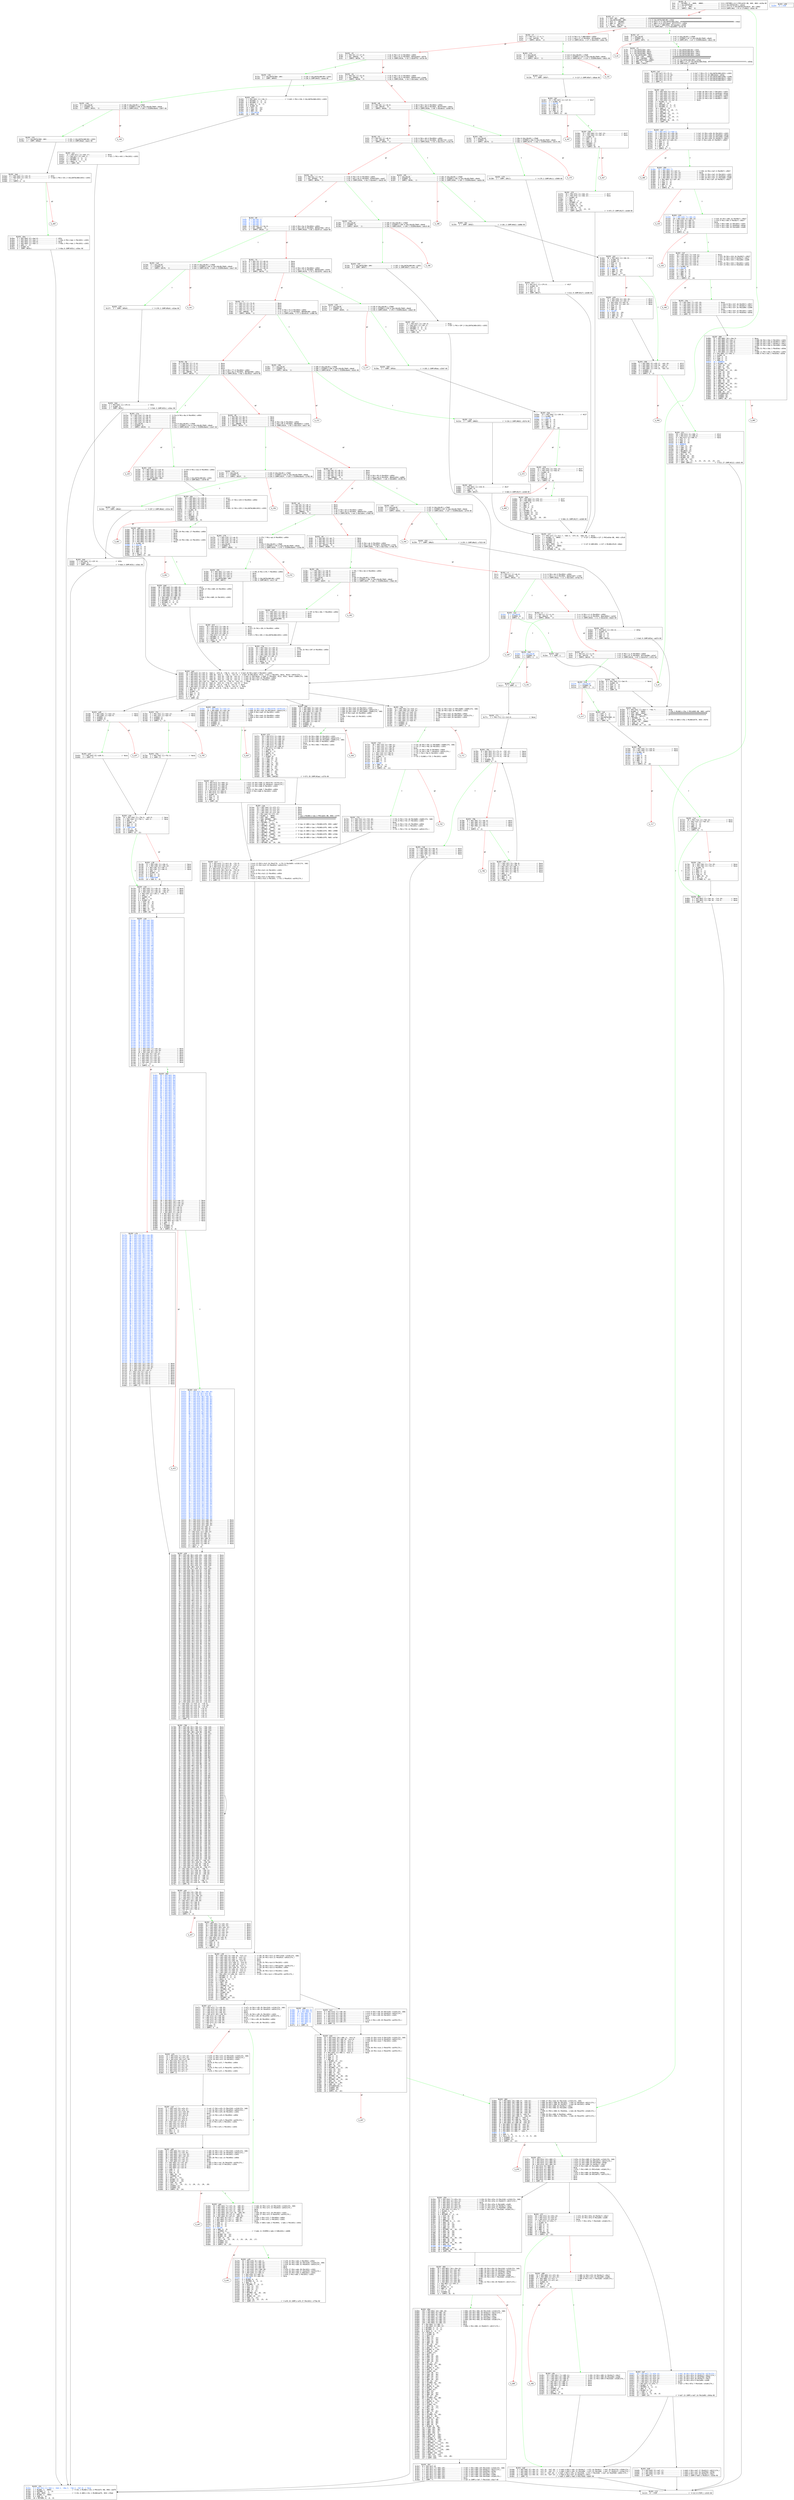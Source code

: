
digraph G {
graph [fontname = "consolas"];
node  [fontname = "consolas"];
edge  [fontname = "consolas"];
b_0 [label=<-----   BLOCK ~0 -----<br align="left"/> 0x4: .2 \ MSTORE(.3, .1#40, .0#60)............... // V~0.2-MSTORE(v~0.3-PHIxb232-0B, #40, #60)-xb19a-NV<br align="left"/> 0x7: .5 = CALLDATASIZE........................... // V~0.5-CALLDATASIZE()-xbb14<br align="left"/> 0x8: .6 = LT(.5, .4#4)........................... // V~0.6-LT(v~0.5-CALLDATASIZExbb14, #4)-x40b2<br align="left"/> 0xc: .8 \ JUMPI(.7#e2, .6)....................... // V~0.8-JUMPI(#e2, v~0.6-LTx40b2)-x65dc-NV<br align="left"/>>, shape="record"];
b_d [label=<-----   BLOCK ~d -----<br align="left"/> 0x16: .3 = EXP(.2#2, .1#e0)...................... // #100000000000000000000000000000000000000000000000000000000<br align="left"/> 0x19: .5 = CALLDATALOAD(.4#0).................... // V~d.5-CALLDATALOAD(#0)-x15b2<br align="left"/> 0x1a: .6 = DIV(.5, .3#1000)...................... // V~d.6-DIV(v~d.5-CALLDATALOADx15b2, #100000000000000000000000000000000000000000000000000000000)-x4ea2<br align="left"/> 0x1b: .7 = AND(.6, .0#ffff)...................... // V~d.7-AND(v~d.6-DIVx4ea2, #ffffffff)-x4954<br align="left"/> 0x22: .9 = EQ(.7, .8#27eb)....................... // V~d.9-EQ(v~d.7-ANDx4954, #27ebe40a)-xb995<br align="left"/> 0x26: .11 \ JUMPI(.10#e7, .9).................... // V~d.11-JUMPI(#e7, v~d.9-EQxb995)-xa73a-NV<br align="left"/>>, shape="record"];
b_27 [label=<-----   BLOCK ~27 -----<br align="left"/> 0x27: .0 = PHI~27[-1](~d.7)...................... // V~27.0-FW(v~d.7-ANDx4954)-x4954<br align="left"/> 0x2d: .2 = EQ(.1#3f4b, .0)....................... // V~27.2-EQ(v~27.0-FWx4954, #3f4ba83a)-xbfb9<br align="left"/> 0x31: .4 \ JUMPI(.3#114, .2)..................... // V~27.4-JUMPI(#114, v~27.2-EQxbfb9)-xddac-NV<br align="left"/>>, shape="record"];
b_32 [label=<-----   BLOCK ~32 -----<br align="left"/> 0x32: .0 = PHI~32[-1](~27.0)..................... // V~32.0-FW(v~27.0-FWx4954)-x4954<br align="left"/> 0x38: .2 = EQ(.1#454a, .0)....................... // V~32.2-EQ(v~32.0-FWx4954, #454a2ab3)-x8ffb<br align="left"/> 0x3c: .4 \ JUMPI(.3#13b, .2)..................... // V~32.4-JUMPI(#13b, v~32.2-EQx8ffb)-xef20-NV<br align="left"/>>, shape="record"];
b_3d [label=<-----   BLOCK ~3d -----<br align="left"/> 0x3d: .0 = PHI~3d[-1](~32.0)..................... // V~3d.0-FW(v~32.0-FWx4954)-x4954<br align="left"/> 0x43: .2 = EQ(.1#484e, .0)....................... // V~3d.2-EQ(v~3d.0-FWx4954, #484eccb4)-x1ada<br align="left"/> 0x47: .4 \ JUMPI(.3#146, .2)..................... // V~3d.4-JUMPI(#146, v~3d.2-EQx1ada)-x87b2-NV<br align="left"/>>, shape="record"];
b_48 [label=<-----   BLOCK ~48 -----<br align="left"/> 0x48: .0 = PHI~48[-1](~3d.0)..................... // V~48.0-FW(v~3d.0-FWx4954)-x4954<br align="left"/> 0x4e: .2 = EQ(.1#5c97, .0)....................... // V~48.2-EQ(v~48.0-FWx4954, #5c975abb)-xa8ce<br align="left"/> 0x52: .4 \ JUMPI(.3#16e, .2)..................... // V~48.4-JUMPI(#16e, v~48.2-EQxa8ce)-xb3e8-NV<br align="left"/>>, shape="record"];
b_53 [label=<-----   BLOCK ~53 -----<br align="left"/> 0x53: .0 = PHI~53[-1](~48.0)..................... // V~53.0-FW(v~48.0-FWx4954)-x4954<br align="left"/> 0x59: .2 = EQ(.1#5fd8, .0)....................... // V~53.2-EQ(v~53.0-FWx4954, #5fd8c710)-xc4c9<br align="left"/> 0x5d: .4 \ JUMPI(.3#181, .2)..................... // V~53.4-JUMPI(#181, v~53.2-EQxc4c9)-x1c4a-NV<br align="left"/>>, shape="record"];
b_5e [label=<-----   BLOCK ~5e -----<br align="left"/> 0x5e: .0 = PHI~5e[-1](~53.0)..................... // V~5e.0-FW(v~53.0-FWx4954)-x4954<br align="left"/> 0x64: .2 = EQ(.1#78bd, .0)....................... // V~5e.2-EQ(v~5e.0-FWx4954, #78bd7935)-xea57<br align="left"/> 0x68: .4 \ JUMPI(.3#194, .2)..................... // V~5e.4-JUMPI(#194, v~5e.2-EQxea57)-xbe1b-NV<br align="left"/>>, shape="record"];
b_69 [label=<-----   BLOCK ~69 -----<br align="left"/><font color="#004fff"> 0x69: .8 = PHI~69[-2]</font><br align="left"/><font color="#004fff"> 0x69: .7 = PHI~69[-4]</font><br align="left"/><font color="#004fff"> 0x69: .6 = PHI~69[-5]</font><br align="left"/><font color="#004fff"> 0x69: .5 = PHI~69[-3]</font><br align="left"/> 0x69: .0 = PHI~69[-1](~5e.0)..................... // V~69.0-FW(v~5e.0-FWx4954)-x4954<br align="left"/> 0x6f: .2 = EQ(.1#83b5, .0)....................... // V~69.2-EQ(v~69.0-FWx4954, #83b5ff8b)-x87c3<br align="left"/> 0x73: .4 \ JUMPI(.3#1e5, .2)..................... // V~69.4-JUMPI(#1e5, v~69.2-EQx87c3)-xdaa4-NV<br align="left"/>>, shape="record"];
b_74 [label=<-----   BLOCK ~74 -----<br align="left"/> 0x74: .8 = PHI~74[-2](~69.8)..................... // None<br align="left"/> 0x74: .7 = PHI~74[-4](~69.7)..................... // None<br align="left"/> 0x74: .6 = PHI~74[-5](~69.6)..................... // None<br align="left"/> 0x74: .5 = PHI~74[-3](~69.5)..................... // None<br align="left"/> 0x74: .0 = PHI~74[-1](~69.0)..................... // V~74.0-FW(v~69.0-FWx4954)-x4954<br align="left"/> 0x7a: .2 = EQ(.1#8456, .0)....................... // V~74.2-EQ(v~74.0-FWx4954, #8456cb59)-x2bf0<br align="left"/> 0x7e: .4 \ JUMPI(.3#1f8, .2)..................... // V~74.4-JUMPI(#1f8, v~74.2-EQx2bf0)-x6bca-NV<br align="left"/>>, shape="record"];
b_7f [label=<-----   BLOCK ~7f -----<br align="left"/> 0x7f: .8 = PHI~7f[-2](~74.8)..................... // None<br align="left"/> 0x7f: .7 = PHI~7f[-4](~74.7)..................... // None<br align="left"/> 0x7f: .6 = PHI~7f[-5](~74.6)..................... // None<br align="left"/> 0x7f: .5 = PHI~7f[-3](~74.5)..................... // None<br align="left"/> 0x7f: .0 = PHI~7f[-1](~74.0)..................... // V~7f.0-FW(v~74.0-FWx4954)-x4954<br align="left"/> 0x85: .2 = EQ(.1#85b8, .0)....................... // V~7f.2-EQ(v~7f.0-FWx4954, #85b86188)-xa5c6<br align="left"/> 0x89: .4 \ JUMPI(.3#20b, .2)..................... // V~7f.4-JUMPI(#20b, v~7f.2-EQxa5c6)-xc086-NV<br align="left"/>>, shape="record"];
b_8a [label=<-----   BLOCK ~8a -----<br align="left"/> 0x8a: .8 = PHI~8a[-2](~7f.8)..................... // None<br align="left"/> 0x8a: .7 = PHI~8a[-4](~7f.7)..................... // None<br align="left"/> 0x8a: .6 = PHI~8a[-5](~7f.6)..................... // None<br align="left"/> 0x8a: .5 = PHI~8a[-3](~7f.5)..................... // None<br align="left"/> 0x8a: .0 = PHI~8a[-1](~7f.0)..................... // V~8a.0-FW(v~7f.0-FWx4954)-x4954<br align="left"/> 0x90: .2 = EQ(.1#878e, .0)....................... // V~8a.2-EQ(v~8a.0-FWx4954, #878eb368)-x39ca<br align="left"/> 0x94: .4 \ JUMPI(.3#21e, .2)..................... // V~8a.4-JUMPI(#21e, v~8a.2-EQx39ca)-x4670-NV<br align="left"/>>, shape="record"];
b_95 [label=<-----   BLOCK ~95 -----<br align="left"/> 0x95: .7 = PHI~95[-3](~8a.5)..................... // None<br align="left"/> 0x95: .6 = PHI~95[-4](~8a.7)..................... // None<br align="left"/> 0x95: .5 = PHI~95[-2](~8a.8)..................... // None<br align="left"/> 0x95: .0 = PHI~95[-1](~8a.0)..................... // V~95.0-FW(v~8a.0-FWx4954)-x4954<br align="left"/> 0x9b: .2 = EQ(.1#8a98, .0)....................... // V~95.2-EQ(v~95.0-FWx4954, #8a98a9cc)-xc924<br align="left"/> 0x9f: .4 \ JUMPI(.3#234, .2)..................... // V~95.4-JUMPI(#234, v~95.2-EQxc924)-xeb17-NV<br align="left"/>>, shape="record"];
b_a0 [label=<-----   BLOCK ~a0 -----<br align="left"/> 0xa0: .7 = PHI~a0[-3](~95.7)..................... // None<br align="left"/> 0xa0: .6 = PHI~a0[-4](~95.6)..................... // None<br align="left"/> 0xa0: .5 = PHI~a0[-2](~95.5)..................... // None<br align="left"/> 0xa0: .0 = PHI~a0[-1](~95.0)..................... // V~a0.0-FW(v~95.0-FWx4954)-x4954<br align="left"/> 0xa6: .2 = EQ(.1#8da5, .0)....................... // V~a0.2-EQ(v~a0.0-FWx4954, #8da5cb5b)-xa884<br align="left"/> 0xaa: .4 \ JUMPI(.3#247, .2)..................... // V~a0.4-JUMPI(#247, v~a0.2-EQxa884)-x6196-NV<br align="left"/>>, shape="record"];
b_ab [label=<-----   BLOCK ~ab -----<br align="left"/> 0xab: .7 = PHI~ab[-3](~a0.7)..................... // None<br align="left"/> 0xab: .6 = PHI~ab[-4](~a0.6)..................... // None<br align="left"/> 0xab: .5 = PHI~ab[-2](~a0.5)..................... // None<br align="left"/> 0xab: .0 = PHI~ab[-1](~a0.0)..................... // V~ab.0-FW(v~a0.0-FWx4954)-x4954<br align="left"/> 0xb1: .2 = EQ(.1#96b5, .0)....................... // V~ab.2-EQ(v~ab.0-FWx4954, #96b5a755)-x1ab4<br align="left"/> 0xb5: .4 \ JUMPI(.3#276, .2)..................... // V~ab.4-JUMPI(#276, v~ab.2-EQx1ab4)-xf9d8-NV<br align="left"/>>, shape="record"];
b_b6 [label=<-----   BLOCK ~b6 -----<br align="left"/> 0xb6: .7 = PHI~b6[-3](~ab.7)..................... // None<br align="left"/> 0xb6: .6 = PHI~b6[-4](~ab.6)..................... // None<br align="left"/> 0xb6: .5 = PHI~b6[-2](~ab.5)..................... // None<br align="left"/> 0xb6: .0 = PHI~b6[-1](~ab.0)..................... // V~b6.0-FW(v~ab.0-FWx4954)-x4954<br align="left"/> 0xbc: .2 = EQ(.1#c55d, .0)....................... // V~b6.2-EQ(v~b6.0-FWx4954, #c55d0f56)-x725a<br align="left"/> 0xc0: .4 \ JUMPI(.3#28c, .2)..................... // V~b6.4-JUMPI(#28c, v~b6.2-EQx725a)-x7f86-NV<br align="left"/>>, shape="record"];
b_c1 [label=<-----   BLOCK ~c1 -----<br align="left"/> 0xc1: .0 = PHI~c1[-1](~b6.0)..................... // V~c1.0-FW(v~b6.0-FWx4954)-x4954<br align="left"/> 0xc7: .2 = EQ(.1#dd1b, .0)....................... // V~c1.2-EQ(v~c1.0-FWx4954, #dd1b7a0f)-x13b5<br align="left"/> 0xcb: .4 \ JUMPI(.3#2a2, .2)..................... // V~c1.4-JUMPI(#2a2, v~c1.2-EQx13b5)-xbfaa-NV<br align="left"/>>, shape="record"];
b_cc [label=<-----   BLOCK ~cc -----<br align="left"/> 0xcc: .0 = PHI~cc[-1](~c1.0)..................... // V~cc.0-FW(v~c1.0-FWx4954)-x4954<br align="left"/> 0xd2: .2 = EQ(.1#eac9, .0)....................... // V~cc.2-EQ(v~cc.0-FWx4954, #eac9d94c)-xa318<br align="left"/> 0xd6: .4 \ JUMPI(.3#2b5, .2)..................... // V~cc.4-JUMPI(#2b5, v~cc.2-EQxa318)-x6eb2-NV<br align="left"/>>, shape="record"];
b_d7 [label=<-----   BLOCK ~d7 -----<br align="left"/> 0xd7: .0 = PHI~d7[-1](~cc.0)..................... // V~d7.0-FW(v~cc.0-FWx4954)-x4954<br align="left"/> 0xdd: .2 = EQ(.1#f2fd, .0)....................... // V~d7.2-EQ(v~d7.0-FWx4954, #f2fde38b)-xbfef<br align="left"/> 0xe1: .4 \ JUMPI(.3#2c8, .2)..................... // V~d7.4-JUMPI(#2c8, v~d7.2-EQxbfef)-xf013-NV<br align="left"/>>, shape="record"];
b_e7 [label=<-----   BLOCK ~e7 -----<br align="left"/> 0xe8: .0 = CALLVALUE............................. // V~e7.0-CALLVALUE()-x78d0<br align="left"/> 0xe9: .1 = ISZERO(.0)............................ // V~e7.1-ISZERO(v~e7.0-CALLVALUEx78d0)-x8a44<br align="left"/> 0xed: .3 \ JUMPI(.2#f2, .1)...................... // V~e7.3-JUMPI(#f2, v~e7.1-ISZEROx8a44)-x8e1c-NV<br align="left"/>>, shape="record"];
b_f2 [label=<-----   BLOCK ~f2 -----<br align="left"/> 0xf8: .2 = CALLDATALOAD(.1#4).................... // V~f2.2-CALLDATALOAD(#4)-x1031<br align="left"/> 0xfb: .4 = CALLDATALOAD(.3#24)................... // V~f2.4-CALLDATALOAD(#24)-x9927<br align="left"/> 0xfe: .6 = CALLDATALOAD(.5#44)................... // V~f2.6-CALLDATALOAD(#44)-x9dcf<br align="left"/> 0x101: .8 = CALLDATALOAD(.7#64).................. // V~f2.8-CALLDATALOAD(#64)-x2a90<br align="left"/> 0x108: .12 = EXP(.11#2, .10#a0).................. // #10000000000000000000000000000000000000000<br align="left"/> 0x109: .13 = SUB(.12#1000, .9#1)................. // #ffffffffffffffffffffffffffffffffffffffff<br align="left"/> 0x10c: .15 = CALLDATALOAD(.14#84)................ // V~f2.15-CALLDATALOAD(#84)-x35ae<br align="left"/> 0x10d: .16 = AND(.15, .13#ffff).................. // V~f2.16-AND(v~f2.15-CALLDATALOADx35ae, #ffffffffffffffffffffffffffffffffffffffff)-x654e<br align="left"/> 0x111: .18 \ JUMP(.17#2e7)....................... // V~f2.18-JUMP(#2e7)-xa0a8-NV<br align="left"/>>, shape="record"];
b_112 [label=<-----   BLOCK ~112 -----<br align="left"/> 0x113: .0 \ STOP................................. // V~112.0-STOP()-x2415-NV<br align="left"/>>, shape="record"];
b_114 [label=<-----   BLOCK ~114 -----<br align="left"/> 0x115: .0 = CALLVALUE............................ // V~114.0-CALLVALUE()-x78d0<br align="left"/> 0x116: .1 = ISZERO(.0)........................... // V~114.1-ISZERO(v~114.0-CALLVALUEx78d0)-x8a44<br align="left"/> 0x11a: .3 \ JUMPI(.2#11f, .1).................... // V~114.3-JUMPI(#11f, v~114.1-ISZEROx8a44)-xd621-NV<br align="left"/>>, shape="record"];
b_11f [label=<-----   BLOCK ~11f -----<br align="left"/> 0x126: .2 \ JUMP(.1#3bf)......................... // V~11f.2-JUMP(#3bf)-x8bae-NV<br align="left"/>>, shape="record"];
b_127 [label=<-----   BLOCK ~127 -----<br align="left"/> 0x127: .3 = PHI~127[-1](~4c1.7, ~663.3, ~3f3.15, ~60d.19) // None<br align="left"/> 0x12a: .1 = MLOAD(.2, .0#40)..................... // V~127.1-MLOAD(v~127.2-PHIxe54e-0B, #40)-x25c0<br align="left"/> 0x12c: .4 = ISZERO(.3)<br align="left"/> 0x12d: .5 = ISZERO(.4)<br align="left"/> 0x12f: .6 = MSTORE(.2, .1, .5)<br align="left"/> 0x132: .8 = ADD(.7#20, .1)....................... // V~127.8-ADD(#20, v~127.1-MLOADx25c0)-x8de1<br align="left"/> 0x135: .10 = MLOAD(.6, .9#40)<br align="left"/> 0x138: .11 = SUB(.8, .10)<br align="left"/> 0x13a: .12 = RETURN(.6, .10, .11)<br align="left"/>>, shape="record"];
b_13b [label=<-----   BLOCK ~13b -----<br align="left"/> 0x141: .2 = CALLDATALOAD(.1#4)................... // V~13b.2-CALLDATALOAD(#4)-x1031<br align="left"/> 0x145: .4 \ JUMP(.3#443)......................... // V~13b.4-JUMP(#443)-xabaa-NV<br align="left"/>>, shape="record"];
b_146 [label=<-----   BLOCK ~146 -----<br align="left"/> 0x147: .0 = CALLVALUE............................ // V~146.0-CALLVALUE()-x78d0<br align="left"/> 0x148: .1 = ISZERO(.0)........................... // V~146.1-ISZERO(v~146.0-CALLVALUEx78d0)-x8a44<br align="left"/> 0x14c: .3 \ JUMPI(.2#151, .1).................... // V~146.3-JUMPI(#151, v~146.1-ISZEROx8a44)-x38f7-NV<br align="left"/>>, shape="record"];
b_151 [label=<-----   BLOCK ~151 -----<br align="left"/> 0x157: .2 = CALLDATALOAD(.1#4)................... // V~151.2-CALLDATALOAD(#4)-x1031<br align="left"/> 0x15b: .4 \ JUMP(.3#4ad)......................... // V~151.4-JUMP(#4ad)-xaa2c-NV<br align="left"/>>, shape="record"];
b_15c [label=<-----   BLOCK ~15c -----<br align="left"/><font color="#004fff"> 0x15c: .3 = PHI~15c[-1](~5d4.1, ~6dd.1, ~4ba.3, ~7a6.3, ~3b7.8) // None</font><br align="left"/> 0x15f: .1 = MLOAD(.2, .0#40)..................... // V~15c.1-MLOAD(v~15c.2-PHIxb37c-0B, #40)-xed70<br align="left"/> 0x162: .4 = MSTORE(.2, .1, .3)<br align="left"/> 0x165: .6 = ADD(.5#20, .1)....................... // V~15c.6-ADD(v~15c.1-MLOADxed70, #20)-xf6dd<br align="left"/> 0x168: .8 = MLOAD(.4, .7#40)<br align="left"/> 0x16b: .9 = SUB(.6, .8)<br align="left"/> 0x16d: .10 = RETURN(.4, .8, .9)<br align="left"/>>, shape="record"];
b_16e [label=<-----   BLOCK ~16e -----<br align="left"/> 0x16f: .0 = CALLVALUE............................ // V~16e.0-CALLVALUE()-x78d0<br align="left"/> 0x170: .1 = ISZERO(.0)........................... // V~16e.1-ISZERO(v~16e.0-CALLVALUEx78d0)-x8a44<br align="left"/> 0x174: .3 \ JUMPI(.2#179, .1).................... // V~16e.3-JUMPI(#179, v~16e.1-ISZEROx8a44)-x81f1-NV<br align="left"/>>, shape="record"];
b_179 [label=<-----   BLOCK ~179 -----<br align="left"/> 0x180: .2 \ JUMP(.1#4c1)......................... // V~179.2-JUMP(#4c1)-x5909-NV<br align="left"/>>, shape="record"];
b_181 [label=<-----   BLOCK ~181 -----<br align="left"/> 0x182: .0 = CALLVALUE............................ // V~181.0-CALLVALUE()-x78d0<br align="left"/> 0x183: .1 = ISZERO(.0)........................... // V~181.1-ISZERO(v~181.0-CALLVALUEx78d0)-x8a44<br align="left"/> 0x187: .3 \ JUMPI(.2#18c, .1).................... // V~181.3-JUMPI(#18c, v~181.1-ISZEROx8a44)-xa62b-NV<br align="left"/>>, shape="record"];
b_18c [label=<-----   BLOCK ~18c -----<br align="left"/> 0x193: .2 \ JUMP(.1#4d1)......................... // V~18c.2-JUMP(#4d1)-xb88b-NV<br align="left"/>>, shape="record"];
b_194 [label=<-----   BLOCK ~194 -----<br align="left"/> 0x195: .0 = CALLVALUE............................ // V~194.0-CALLVALUE()-x78d0<br align="left"/> 0x196: .1 = ISZERO(.0)........................... // V~194.1-ISZERO(v~194.0-CALLVALUEx78d0)-x8a44<br align="left"/> 0x19a: .3 \ JUMPI(.2#19f, .1).................... // V~194.3-JUMPI(#19f, v~194.1-ISZEROx8a44)-xe0c9-NV<br align="left"/>>, shape="record"];
b_19f [label=<-----   BLOCK ~19f -----<br align="left"/> 0x1a5: .2 = CALLDATALOAD(.1#4)................... // V~19f.2-CALLDATALOAD(#4)-x1031<br align="left"/> 0x1a9: .4 \ JUMP(.3#547)......................... // V~19f.4-JUMP(#547)-xcbcc-NV<br align="left"/>>, shape="record"];
b_1aa [label=<-----   BLOCK ~1aa -----<br align="left"/> 0x1aa: .23 = PHI~1aa[-2](~571.27)................ // None<br align="left"/> 0x1aa: .18 = PHI~1aa[-3](~571.24)................ // None<br align="left"/> 0x1aa: .14 = PHI~1aa[-1](~571.31)................ // None<br align="left"/> 0x1aa: .13 = PHI~1aa[-4](~571.20)................ // None<br align="left"/> 0x1aa: .8 = PHI~1aa[-5](~571.13)................. // None<br align="left"/> 0x1ad: .1 = MLOAD(.2, .0#40)..................... // V~1aa.1-MLOAD(v~1aa.2-PHIxae5c-0B, #40)-x1470<br align="left"/> 0x1b4: .6 = EXP(.5#2, .4#a0)..................... // #10000000000000000000000000000000000000000<br align="left"/> 0x1b5: .7 = SUB(.6#1000, .3#1)................... // #ffffffffffffffffffffffffffffffffffffffff<br align="left"/> 0x1b8: .9 = AND(.8, .7#ffff)<br align="left"/> 0x1ba: .10 = MSTORE(.2, .1, .9)<br align="left"/> 0x1be: .12 = ADD(.1, .11#20)..................... // V~1aa.12-ADD(v~1aa.1-MLOADx1470, #20)-xa8e7<br align="left"/> 0x1c2: .15 = MSTORE(.10, .12, .13)<br align="left"/> 0x1c7: .17 = ADD(.1, .16#40)..................... // V~1aa.17-ADD(v~1aa.1-MLOADx1470, #40)-xc708<br align="left"/> 0x1cb: .19 = MSTORE(.15, .17, .18)<br align="left"/> 0x1cf: .21 = ADD(.1, .20#60)..................... // V~1aa.21-ADD(v~1aa.1-MLOADx1470, #60)-x4988<br align="left"/> 0x1d0: .22 = MSTORE(.19, .21, .23)<br align="left"/> 0x1d4: .25 = ADD(.1, .24#80)..................... // V~1aa.25-ADD(v~1aa.1-MLOADx1470, #80)-x216e<br align="left"/> 0x1d8: .26 = MSTORE(.22, .25, .14)<br align="left"/> 0x1dd: .28 = ADD(.1, .27#a0)..................... // V~1aa.28-ADD(v~1aa.1-MLOADx1470, #a0)-xe7dd<br align="left"/> 0x1df: .29 = MLOAD(.26, .16#40)<br align="left"/> 0x1e2: .30 = SUB(.28, .29)<br align="left"/> 0x1e4: .31 = RETURN(.26, .29, .30)<br align="left"/>>, shape="record"];
b_1e5 [label=<-----   BLOCK ~1e5 -----<br align="left"/> 0x1e6: .0 = CALLVALUE............................ // V~1e5.0-CALLVALUE()-x78d0<br align="left"/> 0x1e7: .1 = ISZERO(.0)........................... // V~1e5.1-ISZERO(v~1e5.0-CALLVALUEx78d0)-x8a44<br align="left"/> 0x1eb: .3 \ JUMPI(.2#1f0, .1).................... // V~1e5.3-JUMPI(#1f0, v~1e5.1-ISZEROx8a44)-xdec7-NV<br align="left"/>>, shape="record"];
b_1f0 [label=<-----   BLOCK ~1f0 -----<br align="left"/> 0x1f7: .2 \ JUMP(.1#5d4)......................... // V~1f0.2-JUMP(#5d4)-x42aa-NV<br align="left"/>>, shape="record"];
b_1f8 [label=<-----   BLOCK ~1f8 -----<br align="left"/> 0x1f9: .0 = CALLVALUE............................ // V~1f8.0-CALLVALUE()-x78d0<br align="left"/> 0x1fa: .1 = ISZERO(.0)........................... // V~1f8.1-ISZERO(v~1f8.0-CALLVALUEx78d0)-x8a44<br align="left"/> 0x1fe: .3 \ JUMPI(.2#203, .1).................... // V~1f8.3-JUMPI(#203, v~1f8.1-ISZEROx8a44)-x40e3-NV<br align="left"/>>, shape="record"];
b_203 [label=<-----   BLOCK ~203 -----<br align="left"/> 0x20a: .2 \ JUMP(.1#5da)......................... // V~203.2-JUMP(#5da)-x25d7-NV<br align="left"/>>, shape="record"];
b_20b [label=<-----   BLOCK ~20b -----<br align="left"/> 0x20c: .0 = CALLVALUE............................ // V~20b.0-CALLVALUE()-x78d0<br align="left"/> 0x20d: .1 = ISZERO(.0)........................... // V~20b.1-ISZERO(v~20b.0-CALLVALUEx78d0)-x8a44<br align="left"/> 0x211: .3 \ JUMPI(.2#216, .1).................... // V~20b.3-JUMPI(#216, v~20b.1-ISZEROx8a44)-x62d1-NV<br align="left"/>>, shape="record"];
b_216 [label=<-----   BLOCK ~216 -----<br align="left"/> 0x21d: .2 \ JUMP(.1#663)......................... // V~216.2-JUMP(#663)-x92fd-NV<br align="left"/>>, shape="record"];
b_21e [label=<-----   BLOCK ~21e -----<br align="left"/> 0x21e: .8 = PHI~21e[-1](~8a.0)................... // V~21e.8-FW(v~8a.0-FWx4954)-x4954<br align="left"/> 0x21e: .7 = PHI~21e[-2](~8a.8)................... // None<br align="left"/> 0x21e: .6 = PHI~21e[-4](~8a.7)................... // None<br align="left"/> 0x21e: .5 = PHI~21e[-5](~8a.6)................... // None<br align="left"/> 0x21e: .4 = PHI~21e[-3](~8a.5)................... // None<br align="left"/> 0x21f: .0 = CALLVALUE............................ // V~21e.0-CALLVALUE()-x78d0<br align="left"/> 0x220: .1 = ISZERO(.0)........................... // V~21e.1-ISZERO(v~21e.0-CALLVALUEx78d0)-x8a44<br align="left"/> 0x224: .3 \ JUMPI(.2#229, .1).................... // V~21e.3-JUMPI(#229, v~21e.1-ISZEROx8a44)-x1b47-NV<br align="left"/>>, shape="record"];
b_229 [label=<-----   BLOCK ~229 -----<br align="left"/> 0x229: .9 = PHI~229[-1](~21e.8).................. // V~229.9-FW(v~21e.8-FWx4954)-x4954<br align="left"/> 0x229: .8 = PHI~229[-2](~21e.7).................. // None<br align="left"/> 0x229: .7 = PHI~229[-4](~21e.6).................. // None<br align="left"/> 0x229: .6 = PHI~229[-5](~21e.5).................. // None<br align="left"/> 0x229: .5 = PHI~229[-3](~21e.4).................. // None<br align="left"/> 0x22f: .2 = CALLDATALOAD(.1#4)................... // V~229.2-CALLDATALOAD(#4)-x1031<br align="left"/> 0x233: .4 \ JUMP(.3#66c)......................... // V~229.4-JUMP(#66c)-x35f8-NV<br align="left"/>>, shape="record"];
b_234 [label=<-----   BLOCK ~234 -----<br align="left"/> 0x235: .0 = CALLVALUE............................ // V~234.0-CALLVALUE()-x78d0<br align="left"/> 0x236: .1 = ISZERO(.0)........................... // V~234.1-ISZERO(v~234.0-CALLVALUEx78d0)-x8a44<br align="left"/> 0x23a: .3 \ JUMPI(.2#23f, .1).................... // V~234.3-JUMPI(#23f, v~234.1-ISZEROx8a44)-x2782-NV<br align="left"/>>, shape="record"];
b_23f [label=<-----   BLOCK ~23f -----<br align="left"/> 0x246: .2 \ JUMP(.1#6dd)......................... // V~23f.2-JUMP(#6dd)-x321e-NV<br align="left"/>>, shape="record"];
b_247 [label=<-----   BLOCK ~247 -----<br align="left"/> 0x248: .0 = CALLVALUE............................ // V~247.0-CALLVALUE()-x78d0<br align="left"/> 0x249: .1 = ISZERO(.0)........................... // V~247.1-ISZERO(v~247.0-CALLVALUEx78d0)-x8a44<br align="left"/> 0x24d: .3 \ JUMPI(.2#252, .1).................... // V~247.3-JUMPI(#252, v~247.1-ISZEROx8a44)-xd735-NV<br align="left"/>>, shape="record"];
b_252 [label=<-----   BLOCK ~252 -----<br align="left"/> 0x259: .2 \ JUMP(.1#6e3)......................... // V~252.2-JUMP(#6e3)-x7523-NV<br align="left"/>>, shape="record"];
b_25a [label=<-----   BLOCK ~25a -----<br align="left"/> 0x25a: .8 = PHI~25a[-1](~6e3.7, ~76d.7).......... // None<br align="left"/> 0x25d: .1 = MLOAD(.2, .0#40)..................... // V~25a.1-MLOAD(v~25a.2-PHIx6083-0B, #40)-xe570<br align="left"/> 0x264: .6 = EXP(.5#2, .4#a0)..................... // #10000000000000000000000000000000000000000<br align="left"/> 0x265: .7 = SUB(.6#1000, .3#1)................... // #ffffffffffffffffffffffffffffffffffffffff<br align="left"/> 0x268: .9 = AND(.8, .7#ffff)<br align="left"/> 0x26a: .10 = MSTORE(.2, .1, .9)<br align="left"/> 0x26d: .12 = ADD(.11#20, .1)..................... // V~25a.12-ADD(v~25a.1-MLOADxe570, #20)-x92fd<br align="left"/> 0x270: .14 = MLOAD(.10, .13#40)<br align="left"/> 0x273: .15 = SUB(.12, .14)<br align="left"/> 0x275: .16 = RETURN(.10, .14, .15)<br align="left"/>>, shape="record"];
b_276 [label=<-----   BLOCK ~276 -----<br align="left"/> 0x276: .7 = PHI~276[-1](~ab.0)................... // V~276.7-FW(v~ab.0-FWx4954)-x4954<br align="left"/> 0x276: .6 = PHI~276[-3](~ab.7)................... // None<br align="left"/> 0x276: .5 = PHI~276[-4](~ab.6)................... // None<br align="left"/> 0x276: .4 = PHI~276[-2](~ab.5)................... // None<br align="left"/> 0x277: .0 = CALLVALUE............................ // V~276.0-CALLVALUE()-x78d0<br align="left"/> 0x278: .1 = ISZERO(.0)........................... // V~276.1-ISZERO(v~276.0-CALLVALUEx78d0)-x8a44<br align="left"/> 0x27c: .3 \ JUMPI(.2#281, .1).................... // V~276.3-JUMPI(#281, v~276.1-ISZEROx8a44)-x155a-NV<br align="left"/>>, shape="record"];
b_281 [label=<-----   BLOCK ~281 -----<br align="left"/> 0x281: .8 = PHI~281[-1](~276.7).................. // V~281.8-FW(v~276.7-FWx4954)-x4954<br align="left"/> 0x281: .7 = PHI~281[-3](~276.6).................. // None<br align="left"/> 0x281: .6 = PHI~281[-4](~276.5).................. // None<br align="left"/> 0x281: .5 = PHI~281[-2](~276.4).................. // None<br align="left"/> 0x287: .2 = CALLDATALOAD(.1#4)................... // V~281.2-CALLDATALOAD(#4)-x1031<br align="left"/> 0x28b: .4 \ JUMP(.3#6f2)......................... // V~281.4-JUMP(#6f2)-xe117-NV<br align="left"/>>, shape="record"];
b_28c [label=<-----   BLOCK ~28c -----<br align="left"/> 0x28c: .7 = PHI~28c[-1](~b6.0)................... // V~28c.7-FW(v~b6.0-FWx4954)-x4954<br align="left"/> 0x28c: .6 = PHI~28c[-3](~b6.7)................... // None<br align="left"/> 0x28c: .5 = PHI~28c[-4](~b6.6)................... // None<br align="left"/> 0x28c: .4 = PHI~28c[-2](~b6.5)................... // None<br align="left"/> 0x28d: .0 = CALLVALUE............................ // V~28c.0-CALLVALUE()-x78d0<br align="left"/> 0x28e: .1 = ISZERO(.0)........................... // V~28c.1-ISZERO(v~28c.0-CALLVALUEx78d0)-x8a44<br align="left"/> 0x292: .3 \ JUMPI(.2#297, .1).................... // V~28c.3-JUMPI(#297, v~28c.1-ISZEROx8a44)-xf8b3-NV<br align="left"/>>, shape="record"];
b_297 [label=<-----   BLOCK ~297 -----<br align="left"/> 0x297: .8 = PHI~297[-1](~28c.7).................. // V~297.8-FW(v~28c.7-FWx4954)-x4954<br align="left"/> 0x297: .7 = PHI~297[-3](~28c.6).................. // None<br align="left"/> 0x297: .6 = PHI~297[-4](~28c.5).................. // None<br align="left"/> 0x297: .5 = PHI~297[-2](~28c.4).................. // None<br align="left"/> 0x29d: .2 = CALLDATALOAD(.1)<br align="left"/> 0x2a1: .4 = JUMP(.3)<br align="left"/>>, shape="record"];
b_2a2 [label=<-----   BLOCK ~2a2 -----<br align="left"/><font color="#004fff"> 0x2a3: .0 = CALLVALUE</font><br align="left"/> 0x2a4: .1 = ISZERO(.0)<br align="left"/> 0x2a8: .3 = JUMPI(.2, .1)<br align="left"/>>, shape="record"];
b_2ad [label=<-----   BLOCK ~2ad -----<br align="left"/> 0x2b4: .2 = JUMP(.1)<br align="left"/>>, shape="record"];
b_2b5 [label=<-----   BLOCK ~2b5 -----<br align="left"/><font color="#004fff"> 0x2b6: .0 = CALLVALUE</font><br align="left"/> 0x2b7: .1 = ISZERO(.0)<br align="left"/> 0x2bb: .3 = JUMPI(.2, .1)<br align="left"/>>, shape="record"];
b_2c0 [label=<-----   BLOCK ~2c0 -----<br align="left"/> 0x2c7: .2 = JUMP(.1)<br align="left"/>>, shape="record"];
b_2c8 [label=<-----   BLOCK ~2c8 -----<br align="left"/><font color="#004fff"> 0x2c9: .0 = CALLVALUE</font><br align="left"/> 0x2ca: .1 = ISZERO(.0)<br align="left"/> 0x2ce: .3 = JUMPI(.2, .1)<br align="left"/>>, shape="record"];
b_2d3 [label=<-----   BLOCK ~2d3 -----<br align="left"/> 0x2dd: .4 = EXP(.3, .2)<br align="left"/> 0x2de: .5 = SUB(.4, .1)<br align="left"/> 0x2e1: .7 = CALLDATALOAD(.6)<br align="left"/> 0x2e2: .8 = AND(.7, .5)<br align="left"/> 0x2e6: .10 = JUMP(.9)<br align="left"/>>, shape="record"];
b_2e7 [label=<-----   BLOCK ~2e7 -----<br align="left"/> 0x2e7: .7 = PHI~2e7[-5](~f2.2)................... // V~2e7.7-FW(v~f2.2-CALLDATALOADx1031)-x1031<br align="left"/> 0x2e7: .6 = PHI~2e7[-1](~f2.16).................. // V~2e7.6-FW(v~f2.16-ANDx654e)-x654e<br align="left"/> 0x2e7: .5 = PHI~2e7[-2](~f2.8)................... // V~2e7.5-FW(v~f2.8-CALLDATALOADx2a90)-x2a90<br align="left"/> 0x2e7: .4 = PHI~2e7[-3](~f2.6)................... // V~2e7.4-FW(v~f2.6-CALLDATALOADx9dcf)-x9dcf<br align="left"/> 0x2e7: .3 = PHI~2e7[-4](~f2.4)................... // V~2e7.3-FW(v~f2.4-CALLDATALOADx9927)-x9927<br align="left"/> 0x2ee: .2 = JUMP(.1)<br align="left"/>>, shape="record"];
b_2ef [label=<-----   BLOCK ~2ef -----<br align="left"/><font color="#004fff"> 0x2ef: .14 = PHI~2ef[-1](~d2b.2)</font><br align="left"/> 0x2ef: .13 = PHI~2ef[-6](~d2b.26)................ // V~2ef.13-FW(v~d2b.26-FWx1031)-x1031<br align="left"/> 0x2ef: .12 = PHI~2ef[-2](~d2b.25)................ // V~2ef.12-FW(v~d2b.25-FWx654e)-x654e<br align="left"/> 0x2ef: .11 = PHI~2ef[-3](~d2b.24)................ // V~2ef.11-FW(v~d2b.24-FWx2a90)-x2a90<br align="left"/> 0x2ef: .10 = PHI~2ef[-4](~d2b.23)................ // V~2ef.10-FW(v~d2b.23-FWx9dcf)-x9dcf<br align="left"/> 0x2ef: .5 = PHI~2ef[-5](~d2b.22)................. // V~2ef.5-FW(v~d2b.22-FWx9927)-x9927<br align="left"/> 0x2f6: .3 = EXP(.2, .1)<br align="left"/> 0x2f7: .4 = SUB(.3, .0)<br align="left"/> 0x2f9: .6 = AND(.5, .4)<br align="left"/> 0x2fb: .7 = EQ(.5, .6)<br align="left"/> 0x2ff: .9 = JUMPI(.8, .7)<br align="left"/>>, shape="record"];
b_304 [label=<-----   BLOCK ~304 -----<br align="left"/><font color="#004fff"> 0x304: .15 = PHI~304[-7]</font><br align="left"/> 0x304: .14 = PHI~304[-5](~2ef.5)................. // V~304.14-FW(v~2ef.5-FWx9927)-x9927<br align="left"/> 0x304: .13 = PHI~304[-1](~2ef.14)................ // None<br align="left"/> 0x304: .12 = PHI~304[-6](~2ef.13)................ // V~304.12-FW(v~2ef.13-FWx1031)-x1031<br align="left"/> 0x304: .11 = PHI~304[-2](~2ef.12)................ // V~304.11-FW(v~2ef.12-FWx654e)-x654e<br align="left"/> 0x304: .10 = PHI~304[-3](~2ef.11)................ // V~304.10-FW(v~2ef.11-FWx2a90)-x2a90<br align="left"/> 0x304: .5 = PHI~304[-4](~2ef.10)................. // V~304.5-FW(v~2ef.10-FWx9dcf)-x9dcf<br align="left"/> 0x30b: .3 = EXP(.2, .1)<br align="left"/> 0x30c: .4 = SUB(.3, .0)<br align="left"/> 0x30e: .6 = AND(.5, .4)<br align="left"/> 0x310: .7 = EQ(.5, .6)<br align="left"/> 0x314: .9 = JUMPI(.8, .7)<br align="left"/>>, shape="record"];
b_319 [label=<-----   BLOCK ~319 -----<br align="left"/><font color="#004fff"> 0x319: .11 = PHI~319[-7](~304.15)</font><br align="left"/> 0x319: .10 = PHI~319[-5](~304.14)................ // V~319.10-FW(v~304.14-FWx9927)-x9927<br align="left"/> 0x319: .9 = PHI~319[-4](~304.5).................. // V~319.9-FW(v~304.5-FWx9dcf)-x9dcf<br align="left"/> 0x319: .8 = PHI~319[-1](~304.13)................. // None<br align="left"/> 0x319: .7 = PHI~319[-6](~304.12)................. // V~319.7-FW(v~304.12-FWx1031)-x1031<br align="left"/> 0x319: .6 = PHI~319[-2](~304.11)................. // V~319.6-FW(v~304.11-FWx654e)-x654e<br align="left"/> 0x319: .1 = PHI~319[-3](~304.10)................. // V~319.1-FW(v~304.10-FWx2a90)-x2a90<br align="left"/> 0x324: .2 = AND(.1, .0)<br align="left"/> 0x326: .3 = EQ(.1, .2)<br align="left"/> 0x32a: .5 = JUMPI(.4, .3)<br align="left"/>>, shape="record"];
b_32f [label=<-----   BLOCK ~32f -----<br align="left"/> 0x32f: .19 = PHI~32f[-7](~319.11)................ // None<br align="left"/> 0x32f: .18 = PHI~32f[-5](~319.10)................ // V~32f.18-FW(v~319.10-FWx9927)-x9927<br align="left"/> 0x32f: .17 = PHI~32f[-4](~319.9)................. // V~32f.17-FW(v~319.9-FWx9dcf)-x9dcf<br align="left"/> 0x32f: .16 = PHI~32f[-3](~319.1)................. // V~32f.16-FW(v~319.1-FWx2a90)-x2a90<br align="left"/> 0x32f: .15 = PHI~32f[-1](~319.8)................. // None<br align="left"/> 0x32f: .14 = PHI~32f[-6](~319.7)................. // V~32f.14-FW(v~319.7-FWx1031)-x1031<br align="left"/> 0x32f: .13 = PHI~32f[-2](~319.6)................. // V~32f.13-FW(v~319.6-FWx654e)-x654e<br align="left"/> 0x332: .1 = SLOAD(.0)<br align="left"/><font color="#004fff"> 0x333: .2 = CALLER</font><br align="left"/> 0x33a: .6 = EXP(.5, .4)<br align="left"/> 0x33b: .7 = SUB(.6, .3)<br align="left"/> 0x33e: .8 = AND(.7, .2)<br align="left"/> 0x340: .9 = AND(.1, .7)<br align="left"/> 0x341: .10 = EQ(.9, .8)<br align="left"/> 0x345: .12 = JUMPI(.11, .10)<br align="left"/>>, shape="record"];
b_34a [label=<-----   BLOCK ~34a -----<br align="left"/> 0x34a: .9 = PHI~34a[-7](~32f.19)................. // None<br align="left"/> 0x34a: .8 = PHI~34a[-5](~32f.18)................. // V~34a.8-FW(v~32f.18-FWx9927)-x9927<br align="left"/> 0x34a: .7 = PHI~34a[-4](~32f.17)................. // V~34a.7-FW(v~32f.17-FWx9dcf)-x9dcf<br align="left"/> 0x34a: .6 = PHI~34a[-3](~32f.16)................. // V~34a.6-FW(v~32f.16-FWx2a90)-x2a90<br align="left"/> 0x34a: .5 = PHI~34a[-1](~32f.15)................. // None<br align="left"/> 0x34a: .2 = PHI~34a[-6](~32f.14)................. // V~34a.2-FW(v~32f.14-FWx1031)-x1031<br align="left"/> 0x34a: .1 = PHI~34a[-2](~32f.13)................. // V~34a.1-FW(v~32f.13-FWx654e)-x654e<br align="left"/> 0x353: .4 = JUMP(.3)<br align="left"/>>, shape="record"];
b_354 [label=<-----   BLOCK ~354 -----<br align="left"/> 0x354: .52 = PHI~354[-7](~87a.13)................ // V~354.52-FW(v~87a.13-FWxc518)-xc518(274, 348)<br align="left"/> 0x354: .49 = PHI~354[-6](~87a.12)................ // V~354.49-FW(v~87a.12-FWx821f)-x821f(274,)<br align="left"/> 0x354: .47 = PHI~354[-1](~87a.8)................. // None<br align="left"/> 0x354: .37 = PHI~354[-3](~87a.9)................. // V~354.37-FW(v~87a.9-FWx2a90)-x2a90<br align="left"/> 0x354: .27 = PHI~354[-4](~87a.10)................ // V~354.27-FW(v~87a.10-FWx9dcf)-x9dcf<br align="left"/> 0x354: .17 = PHI~354[-5](~87a.11)................ // V~354.17-FW(v~87a.11-FWx8f68)-x8f68<br align="left"/> 0x354: .7 = PHI~354[-2](~87a.7).................. // V~354.7-FW(v~87a.7-FWx41b8)-x41b8(274,)<br align="left"/> 0x359: .2 = MLOAD(.3, .1)<br align="left"/> 0x35c: .4 = ADD(.2, .0)<br align="left"/> 0x35f: .6 = MSTORE(.3, .5, .4)<br align="left"/> 0x368: .11 = EXP(.10, .9)<br align="left"/> 0x369: .12 = SUB(.11, .8)<br align="left"/> 0x36a: .13 = AND(.12, .7)<br align="left"/> 0x36c: .14 = MSTORE(.6, .2, .13)<br align="left"/> 0x36f: .16 = ADD(.15, .2)<br align="left"/> 0x377: .21 = EXP(.20, .19)<br align="left"/> 0x378: .22 = SUB(.21, .18)<br align="left"/> 0x379: .23 = AND(.22, .17)<br align="left"/> 0x37b: .24 = MSTORE(.14, .16, .23)<br align="left"/> 0x37e: .26 = ADD(.25, .16)<br align="left"/> 0x386: .31 = EXP(.30, .29)<br align="left"/> 0x387: .32 = SUB(.31, .28)<br align="left"/> 0x388: .33 = AND(.32, .27)<br align="left"/> 0x38a: .34 = MSTORE(.24, .26, .33)<br align="left"/> 0x38d: .36 = ADD(.35, .26)<br align="left"/> 0x398: .39 = AND(.38, .37)<br align="left"/> 0x39a: .40 = MSTORE(.34, .36, .39)<br align="left"/> 0x39d: .42 = ADD(.41, .36)<br align="left"/><font color="#004fff"> 0x39e: .43 = TIMESTAMP</font><br align="left"/> 0x3a8: .45 = AND(.44, .43)<br align="left"/> 0x3aa: .46 = MSTORE(.40, .42, .45)<br align="left"/> 0x3b6: .51 = JUMP(.50)<br align="left"/>>, shape="record"];
b_3b7 [label=<-----   BLOCK ~3b7 -----<br align="left"/> 0x3b7: .8 = PHI~3b7[-8]<br align="left"/> 0x3b7: .7 = PHI~3b7[-7](~89d.135)................ // V~3b7.7-FW(v~89d.135-FWxc518)-xc518(274, 348)<br align="left"/> 0x3b7: .5 = PHI~3b7[-6](~89d.134)................ // V~3b7.5-FW(v~89d.134-FWx821f)-x821f(274,)<br align="left"/> 0x3b7: .4 = PHI~3b7[-5](~89d.133)................ // V~3b7.4-FW(v~89d.133-FWx8f68)-x8f68<br align="left"/> 0x3b7: .3 = PHI~3b7[-4](~89d.132)................ // V~3b7.3-FW(v~89d.132-FWx9dcf)-x9dcf<br align="left"/> 0x3b7: .2 = PHI~3b7[-3](~89d.131)................ // V~3b7.2-FW(v~89d.131-FWx2a90)-x2a90<br align="left"/> 0x3b7: .1 = PHI~3b7[-2](~89d.130)................ // V~3b7.1-FW(v~89d.130-FWx41b8)-x41b8(274,)<br align="left"/> 0x3b7: .0 = PHI~3b7[-1](~89d.129)................ // None<br align="left"/> 0x3be: .6 \ JUMP(.7)............................. // V~3b7.6-JUMP(v~3b7.7-FWxc518)-x5acf-NV<br align="left"/>>, shape="record"];
b_3bf [label=<-----   BLOCK ~3bf -----<br align="left"/> 0x3bf: .13 = PHI~3bf[-1](~11f.0)................. // #127<br align="left"/> 0x3c3: .1 = SLOAD(.0)<br align="left"/><font color="#004fff"> 0x3c4: .2 = CALLER</font><br align="left"/> 0x3cb: .6 = EXP(.5, .4)<br align="left"/> 0x3cc: .7 = SUB(.6, .3)<br align="left"/> 0x3cf: .8 = AND(.7, .2)<br align="left"/> 0x3d1: .9 = AND(.1, .7)<br align="left"/> 0x3d2: .10 = EQ(.9, .8)<br align="left"/> 0x3d6: .12 = JUMPI(.11, .10)<br align="left"/>>, shape="record"];
b_3db [label=<-----   BLOCK ~3db -----<br align="left"/> 0x3db: .13 = PHI~3db[-2](~3bf.13)................ // #127<br align="left"/> 0x3db: .12 = PHI~3db[-1](~3bf.0)................. // None<br align="left"/> 0x3de: .1 = SLOAD(.0)<br align="left"/> 0x3e3: .4 = EXP(.3, .2)<br align="left"/> 0x3e5: .5 = DIV(.1, .4)<br align="left"/> 0x3e8: .7 = AND(.6, .5)<br align="left"/> 0x3e9: .8 = ISZERO(.7)<br align="left"/> 0x3ea: .9 = ISZERO(.8)<br align="left"/> 0x3ee: .11 = JUMPI(.10, .9)<br align="left"/>>, shape="record"];
b_3f3 [label=<-----   BLOCK ~3f3 -----<br align="left"/> 0x3f3: .16 = PHI~3f3[-2](~3db.13)................ // #127<br align="left"/> 0x3f3: .14 = PHI~3f3[-1](~3db.12)................ // None<br align="left"/> 0x3f7: .1 = SLOAD(.0)<br align="left"/> 0x40e: .3 = NOT(.2)<br align="left"/> 0x40f: .4 = AND(.3, .1)<br align="left"/> 0x411: .5 = SSTORE(.0, .4)<br align="left"/> 0x435: .8 = MLOAD(.9, .7)<br align="left"/> 0x438: .11 = MLOAD(.9, .10)<br align="left"/> 0x43b: .12 = SUB(.8, .11)<br align="left"/> 0x43d: .13 = LOG1(.9, .11, .12, .6)<br align="left"/> 0x442: .17 \ JUMP(.16#127)....................... // V~3f3.17-JUMP(#127)-xd168-NV<br align="left"/>>, shape="record"];
b_443 [label=<-----   BLOCK ~443 -----<br align="left"/> 0x443: .1 = PHI~443[-1](~13b.2).................. // V~443.1-FW(v~13b.2-CALLDATALOADx1031)-x1031<br align="left"/> 0x448: .2 = MSTORE(.3, .0, .1)<br align="left"/> 0x44d: .6 = MSTORE(.2, .5, .4)<br align="left"/> 0x451: .8 = SHA3(.6, .0, .7)<br align="left"/> 0x452: .9 = SLOAD(.8)<br align="left"/> 0x459: .13 = EXP(.12, .11)<br align="left"/> 0x45a: .14 = SUB(.13, .10)<br align="left"/> 0x45b: .15 = AND(.14, .9)<br align="left"/><font color="#004fff"> 0x461: .17 = CALLVALUE</font><br align="left"/> 0x465: .19 = JUMP(.18)<br align="left"/>>, shape="record"];
b_466 [label=<-----   BLOCK ~466 -----<br align="left"/><font color="#004fff"> 0x466: .11 = PHI~466[-8]</font><br align="left"/><font color="#004fff"> 0x466: .10 = PHI~466[-7]</font><br align="left"/><font color="#004fff"> 0x466: .9 = PHI~466[-6]</font><br align="left"/><font color="#004fff"> 0x466: .8 = PHI~466[-5]</font><br align="left"/><font color="#004fff"> 0x466: .7 = PHI~466[-3]</font><br align="left"/><font color="#004fff"> 0x466: .4 = PHI~466[-4]</font><br align="left"/><font color="#004fff"> 0x466: .1 = PHI~466[-1]</font><br align="left"/><font color="#004fff"> 0x466: .0 = PHI~466[-2]</font><br align="left"/><font color="#004fff"> 0x46c: .3 = CALLER</font><br align="left"/> 0x471: .6 = JUMP(.5)<br align="left"/>>, shape="record"];
b_472 [label=<-----   BLOCK ~472 -----<br align="left"/> 0x472: .16 = PHI~472[-4](~87a.10)................ // V~472.16-FW(v~87a.10-FWx9dcf)-x9dcf<br align="left"/> 0x472: .15 = PHI~472[-3](~87a.9)................. // V~472.15-FW(v~87a.9-FWx2a90)-x2a90<br align="left"/> 0x472: .14 = PHI~472[-1](~87a.8)................. // None<br align="left"/> 0x472: .7 = PHI~472[-2](~87a.7).................. // V~472.7-FW(v~87a.7-FWx41b8)-x41b8(274,)<br align="left"/> 0x475: .1 = SLOAD(.0)<br align="left"/> 0x47c: .5 = EXP(.4, .3)<br align="left"/> 0x47d: .6 = SUB(.5, .2)<br align="left"/> 0x480: .8 = AND(.6, .7)<br align="left"/> 0x482: .9 = AND(.1, .6)<br align="left"/> 0x483: .10 = EQ(.9, .8)<br align="left"/> 0x484: .11 = ISZERO(.10)<br align="left"/> 0x488: .13 = JUMPI(.12, .11)<br align="left"/>>, shape="record"];
b_489 [label=<-----   BLOCK ~489 -----<br align="left"/> 0x489: .11 = PHI~489[-4](~472.16)................ // V~489.11-FW(v~472.16-FWx9dcf)-x9dcf<br align="left"/> 0x489: .10 = PHI~489[-3](~472.15)................ // V~489.10-FW(v~472.15-FWx2a90)-x2a90<br align="left"/> 0x489: .9 = PHI~489[-2](~472.7).................. // V~489.9-FW(v~472.7-FWx41b8)-x41b8(274,)<br align="left"/> 0x489: .2 = PHI~489[-1](~472.14)................. // None<br align="left"/> 0x48c: .1 = SLOAD(.0)<br align="left"/> 0x492: .4 = MOD(.1, .0)<br align="left"/> 0x496: .6 = LT(.4, .5)<br align="left"/> 0x49a: .8 = JUMPI(.7, .6)<br align="left"/>>, shape="record"];
b_49c [label=<-----   BLOCK ~49c -----<br align="left"/> 0x49c: .13 = PHI~49c[-7](~489.11)................ // V~49c.13-FW(v~489.11-FWx9dcf)-x9dcf<br align="left"/> 0x49c: .12 = PHI~49c[-6](~489.10)................ // V~49c.12-FW(v~489.10-FWx2a90)-x2a90<br align="left"/> 0x49c: .11 = PHI~49c[-5](~489.9)................. // V~49c.11-FW(v~489.9-FWx41b8)-x41b8(274,)<br align="left"/> 0x49c: .10 = PHI~49c[-4](~489.2)................. // None<br align="left"/> 0x49c: .4 = PHI~49c[-3](~489.2).................. // None<br align="left"/> 0x49c: .2 = PHI~49c[-2](~489.3).................. // None<br align="left"/> 0x49c: .1 = PHI~49c[-1](~489.4).................. // None<br align="left"/> 0x49d: .0 = ADD(.1, .2)<br align="left"/> 0x49e: .3 = SSTORE(.0, .4)<br align="left"/> 0x4a2: .6 = SLOAD(.5)<br align="left"/> 0x4a5: .8 = ADD(.7, .6)<br align="left"/> 0x4a7: .9 = SSTORE(.5, .8)<br align="left"/>>, shape="record"];
b_4a8 [label=<-----   BLOCK ~4a8 -----<br align="left"/> 0x4a8: .4 = PHI~4a8[-4](~49c.13, ~472.16, ~bd7.18) // V~4a8.4-PHI(v~49c.13-FWx9dcf, v~472.16-FWx9dcf, v~bd7.18-FWxd770)-x7658(274,)<br align="left"/> 0x4a8: .2 = PHI~4a8[-3](~49c.12, ~472.15, ~bd7.17) // V~4a8.2-PHI(v~49c.12-FWx2a90, v~472.15-FWx2a90, v~bd7.17-FWx821f)-x224e(274,)<br align="left"/> 0x4a8: .1 = PHI~4a8[-2](~49c.11, ~472.7, ~bd7.16) // V~4a8.1-PHI(v~49c.11-FWx41b8, v~472.7-FWx41b8, v~bd7.16-FWx8f68)-x604c(274,)<br align="left"/> 0x4a8: .0 = PHI~4a8[-1](~49c.10, ~472.14, ~bd7.15) // V~4a8.0-FW(v~bd7.15-FWx9dcf)-x9dcf<br align="left"/> 0x4ac: .3 \ JUMP(.4)............................. // V~4a8.3-JUMP(v~4a8.4-PHIx7658)-xda9f-NV<br align="left"/>>, shape="record"];
b_4ad [label=<-----   BLOCK ~4ad -----<br align="left"/> 0x4ad: .6 = PHI~4ad[-2](~151.0).................. // #15c<br align="left"/> 0x4ad: .1 = PHI~4ad[-1](~151.2).................. // V~4ad.1-FW(v~151.2-CALLDATALOADx1031)-x1031<br align="left"/> 0x4b4: .3 = LT(.1, .2)<br align="left"/> 0x4b8: .5 = JUMPI(.4, .3)<br align="left"/>>, shape="record"];
b_4ba [label=<-----   BLOCK ~4ba -----<br align="left"/> 0x4ba: .5 = PHI~4ba[-4](~4ad.6).................. // #15c<br align="left"/> 0x4ba: .4 = PHI~4ba[-3](~4ad.1).................. // V~4ba.4-FW(v~4ad.1-FWx1031)-x1031<br align="left"/> 0x4ba: .2 = PHI~4ba[-2](~4ad.0).................. // None<br align="left"/> 0x4ba: .1 = PHI~4ba[-1](~4ad.1).................. // V~4ba.1-FW(v~4ad.1-FWx1031)-x1031<br align="left"/> 0x4bb: .0 = ADD(.1, .2)<br align="left"/> 0x4bc: .3 = SLOAD(.0)<br align="left"/> 0x4c0: .6 \ JUMP(.5#15c)......................... // V~4ba.6-JUMP(#15c)-x43ec-NV<br align="left"/>>, shape="record"];
b_4c1 [label=<-----   BLOCK ~4c1 -----<br align="left"/> 0x4c1: .8 = PHI~4c1[-1](~179.0).................. // #127<br align="left"/> 0x4c4: .1 = SLOAD(.0)<br align="left"/> 0x4c9: .4 = EXP(.3, .2)<br align="left"/> 0x4cb: .5 = DIV(.1, .4)<br align="left"/> 0x4ce: .7 = AND(.6, .5)<br align="left"/> 0x4d0: .9 \ JUMP(.8#127)......................... // V~4c1.9-JUMP(#127)-xd168-NV<br align="left"/>>, shape="record"];
b_4d1 [label=<-----   BLOCK ~4d1 -----<br align="left"/> 0x4d1: .16 = PHI~4d1[-1](~18c.0)................. // #112<br align="left"/> 0x4d4: .1 = SLOAD(.0)<br align="left"/> 0x4d8: .3 = SLOAD(.2)<br align="left"/> 0x4df: .7 = EXP(.6, .5)<br align="left"/> 0x4e0: .8 = SUB(.7, .4)<br align="left"/> 0x4e3: .9 = AND(.8, .1)<br align="left"/><font color="#004fff"> 0x4e5: .10 = CALLER</font><br align="left"/> 0x4e7: .11 = AND(.8, .10)<br align="left"/> 0x4e9: .12 = AND(.3, .8)<br align="left"/> 0x4ea: .13 = EQ(.12, .11)<br align="left"/> 0x4ef: .15 = JUMPI(.14, .13)<br align="left"/>>, shape="record"];
b_4f0 [label=<-----   BLOCK ~4f0 -----<br align="left"/> 0x4f0: .17 = PHI~4f0[-4](~4d1.16)................ // #112<br align="left"/> 0x4f0: .16 = PHI~4f0[-2](~4d1.2)................. // None<br align="left"/> 0x4f0: .1 = PHI~4f0[-3](~4d1.9).................. // None<br align="left"/> 0x4f0: .0 = PHI~4f0[-1](~4d1.13)................. // None<br align="left"/> 0x4f8: .5 = EXP(.4, .3)<br align="left"/> 0x4f9: .6 = SUB(.5, .2)<br align="left"/> 0x4fa: .7 = AND(.6, .1)<br align="left"/><font color="#004fff"> 0x4fb: .8 = CALLER</font><br align="left"/> 0x502: .12 = EXP(.11, .10)<br align="left"/> 0x503: .13 = SUB(.12, .9)<br align="left"/> 0x504: .14 = AND(.13, .8)<br align="left"/> 0x505: .15 = EQ(.14, .7)<br align="left"/>>, shape="record"];
b_506 [label=<-----   BLOCK ~506 -----<br align="left"/> 0x506: .7 = PHI~506[-4](~4f0.17, ~4d1.16)........ // #112<br align="left"/> 0x506: .6 = PHI~506[-2](~4f0.16, ~4d1.2)......... // None<br align="left"/> 0x506: .5 = PHI~506[-3](~4f0.1, ~4d1.9).......... // None<br align="left"/> 0x506: .1 = PHI~506[-1](~4f0.15, ~4d1.13)........ // None<br align="left"/> 0x507: .0 = ISZERO(.1)<br align="left"/> 0x508: .2 = ISZERO(.0)<br align="left"/> 0x50c: .4 = JUMPI(.3, .2)<br align="left"/>>, shape="record"];
b_511 [label=<-----   BLOCK ~511 -----<br align="left"/> 0x511: .28 = PHI~511[-3](~506.7)................. // #112<br align="left"/> 0x511: .26 = PHI~511[-1](~506.6)................. // None<br align="left"/> 0x511: .0 = PHI~511[-2](~506.5).................. // None<br align="left"/> 0x519: .4 = EXP(.3, .2)<br align="left"/> 0x51a: .5 = SUB(.4, .1)<br align="left"/> 0x51b: .6 = AND(.5, .0)<br align="left"/><font color="#004fff"> 0x51f: .8 = ADDRESS</font><br align="left"/> 0x526: .12 = EXP(.11, .10)<br align="left"/> 0x527: .13 = SUB(.12, .9)<br align="left"/> 0x528: .14 = AND(.13, .8)<br align="left"/> 0x529: .15 = BALANCE(.14)<br align="left"/> 0x52c: .16 = ISZERO(.15)<br align="left"/> 0x52d: .17 = MUL(.16, .7)<br align="left"/> 0x531: .19 = MLOAD(.20, .18)<br align="left"/> 0x536: .23 = MLOAD(.20, .22)<br align="left"/> 0x539: .24 = SUB(.19, .23)<br align="left"/> 0x53e: .25 = CALL(.20, .17, .6, .15, .23, .24, .23, .21)<br align="left"/> 0x546: .27 \ JUMP(.28#112)....................... // V~511.27-JUMP(#112)-x2b31-NV<br align="left"/>>, shape="record"];
b_547 [label=<-----   BLOCK ~547 -----<br align="left"/> 0x547: .12 = PHI~547[-2](~19f.0)................. // #1aa<br align="left"/> 0x547: .1 = PHI~547[-1](~19f.2).................. // V~547.1-FW(v~19f.2-CALLDATALOADx1031)-x1031<br align="left"/> 0x54c: .2 = MSTORE(.3, .0, .1)<br align="left"/> 0x551: .6 = MSTORE(.2, .5, .4)<br align="left"/> 0x555: .8 = SHA3(.6, .0, .7)<br align="left"/> 0x565: .11 = JUMP(.10)<br align="left"/>>, shape="record"];
b_566 [label=<-----   BLOCK ~566 -----<br align="left"/> 0x566: .12 = PHI~566[-3](~ba3.19)................ // V~566.12-FW(v~ba3.19-FWx1031)-x1031<br align="left"/> 0x566: .11 = PHI~566[-4](~ba3.18)................ // V~566.11-FW(v~ba3.18-PHIxe914)-xe914(274,)<br align="left"/> 0x566: .10 = PHI~566[-5](~ba3.17)................ // V~566.10-FW(v~ba3.17-PHIx3b89)-x3b89(274, 348)<br align="left"/> 0x566: .9 = PHI~566[-6](~ba3.16)................. // V~566.9-FW(v~ba3.16-FWx4954)-x4954<br align="left"/> 0x566: .8 = PHI~566[-7](~ba3.13)................. // None<br align="left"/> 0x566: .7 = PHI~566[-8](~ba3.15)................. // V~566.7-FW(v~ba3.15-FWx1031)-x1031<br align="left"/> 0x566: .6 = PHI~566[-9](~ba3.14)................. // #1aa<br align="left"/> 0x566: .5 = PHI~566[-2](~ba3.12)................. // None<br align="left"/> 0x566: .1 = PHI~566[-1](~ba3.9).................. // None<br align="left"/> 0x567: .0 = ISZERO(.1)<br align="left"/> 0x568: .2 = ISZERO(.0)<br align="left"/> 0x56c: .4 = JUMPI(.3, .2)<br align="left"/>>, shape="record"];
b_571 [label=<-----   BLOCK ~571 -----<br align="left"/> 0x571: .34 = PHI~571[-2](~566.12)................ // V~571.34-FW(v~566.12-FWx1031)-x1031<br align="left"/> 0x571: .33 = PHI~571[-3](~566.11)................ // V~571.33-FW(v~566.11-FWxe914)-xe914(274,)<br align="left"/> 0x571: .32 = PHI~571[-4](~566.10)................ // V~571.32-FW(v~566.10-FWx3b89)-x3b89(274, 348)<br align="left"/> 0x571: .28 = PHI~571[-5](~566.9)................. // V~571.28-FW(v~566.9-FWx4954)-x4954<br align="left"/> 0x571: .25 = PHI~571[-6](~566.8)................. // None<br align="left"/> 0x571: .21 = PHI~571[-7](~566.7)................. // V~571.21-FW(v~566.7-FWx1031)-x1031<br align="left"/> 0x571: .14 = PHI~571[-8](~566.6)................. // #1aa<br align="left"/> 0x571: .0 = PHI~571[-1](~566.5).................. // None<br align="left"/> 0x573: .1 = SLOAD(.0)<br align="left"/> 0x577: .3 = ADD(.0, .2)<br align="left"/> 0x578: .4 = SLOAD(.3)<br align="left"/> 0x57d: .6 = ADD(.0, .5)<br align="left"/> 0x57e: .7 = SLOAD(.6)<br align="left"/> 0x585: .11 = EXP(.10, .9)<br align="left"/> 0x586: .12 = SUB(.11, .8)<br align="left"/> 0x589: .13 = AND(.1, .12)<br align="left"/> 0x591: .18 = EXP(.17, .16)<br align="left"/> 0x592: .19 = SUB(.18, .15)<br align="left"/> 0x595: .20 = AND(.4, .19)<br align="left"/> 0x5ac: .23 = DIV(.4, .22)<br align="left"/> 0x5af: .24 = AND(.19, .23)<br align="left"/> 0x5bd: .27 = AND(.7, .26)<br align="left"/> 0x5cc: .30 = DIV(.7, .29)<br align="left"/> 0x5cd: .31 = AND(.30, .26)<br align="left"/> 0x5d3: .35 \ JUMP(.14#1aa)....................... // V~571.35-JUMP(#1aa)-xc57b-NV<br align="left"/>>, shape="record"];
b_5d4 [label=<-----   BLOCK ~5d4 -----<br align="left"/> 0x5d4: .2 = PHI~5d4[-1](~1f0.0).................. // #15c<br align="left"/> 0x5d7: .1 = SLOAD(.0)<br align="left"/> 0x5d9: .3 \ JUMP(.2#15c)......................... // V~5d4.3-JUMP(#15c)-x43ec-NV<br align="left"/>>, shape="record"];
b_5da [label=<-----   BLOCK ~5da -----<br align="left"/> 0x5da: .13 = PHI~5da[-1](~203.0)................. // #127<br align="left"/> 0x5de: .1 = SLOAD(.0)<br align="left"/><font color="#004fff"> 0x5df: .2 = CALLER</font><br align="left"/> 0x5e6: .6 = EXP(.5, .4)<br align="left"/> 0x5e7: .7 = SUB(.6, .3)<br align="left"/> 0x5ea: .8 = AND(.7, .2)<br align="left"/> 0x5ec: .9 = AND(.1, .7)<br align="left"/> 0x5ed: .10 = EQ(.9, .8)<br align="left"/> 0x5f1: .12 = JUMPI(.11, .10)<br align="left"/>>, shape="record"];
b_5f6 [label=<-----   BLOCK ~5f6 -----<br align="left"/> 0x5f6: .12 = PHI~5f6[-2](~5da.13)................ // #127<br align="left"/> 0x5f6: .11 = PHI~5f6[-1](~5da.0)................. // None<br align="left"/> 0x5f9: .1 = SLOAD(.0)<br align="left"/> 0x5fe: .4 = EXP(.3, .2)<br align="left"/> 0x600: .5 = DIV(.1, .4)<br align="left"/> 0x603: .7 = AND(.6, .5)<br align="left"/> 0x604: .8 = ISZERO(.7)<br align="left"/> 0x608: .10 = JUMPI(.9, .8)<br align="left"/>>, shape="record"];
b_60d [label=<-----   BLOCK ~60d -----<br align="left"/> 0x60d: .20 = PHI~60d[-2](~5f6.12)................ // #127<br align="left"/> 0x60d: .18 = PHI~60d[-1](~5f6.11)................ // None<br align="left"/> 0x611: .1 = SLOAD(.0)<br align="left"/> 0x628: .3 = NOT(.2)<br align="left"/> 0x629: .4 = AND(.3, .1)<br align="left"/> 0x62e: .7 = EXP(.6, .5)<br align="left"/> 0x62f: .8 = OR(.7, .4)<br align="left"/> 0x631: .9 = SSTORE(.0, .8)<br align="left"/> 0x655: .12 = MLOAD(.13, .11)<br align="left"/> 0x658: .15 = MLOAD(.13, .14)<br align="left"/> 0x65b: .16 = SUB(.12, .15)<br align="left"/> 0x65d: .17 = LOG1(.13, .15, .16, .10)<br align="left"/> 0x662: .21 \ JUMP(.20#127)....................... // V~60d.21-JUMP(#127)-xd168-NV<br align="left"/>>, shape="record"];
b_663 [label=<-----   BLOCK ~663 -----<br align="left"/> 0x663: .4 = PHI~663[-1](~216.0).................. // #127<br align="left"/> 0x666: .1 = SLOAD(.0)<br align="left"/> 0x669: .3 = AND(.2, .1)<br align="left"/> 0x66b: .5 \ JUMP(.4#127)......................... // V~663.5-JUMP(#127)-xd168-NV<br align="left"/>>, shape="record"];
b_66c [label=<-----   BLOCK ~66c -----<br align="left"/> 0x66c: .18 = PHI~66c[-2](~229.0)................. // #112<br align="left"/> 0x66c: .17 = PHI~66c[-3](~229.9)................. // V~66c.17-FW(v~229.9-FWx4954)-x4954<br align="left"/> 0x66c: .16 = PHI~66c[-4](~229.8)................. // None<br align="left"/> 0x66c: .15 = PHI~66c[-6](~229.7)................. // None<br align="left"/> 0x66c: .14 = PHI~66c[-7](~229.6)................. // None<br align="left"/> 0x66c: .13 = PHI~66c[-5](~229.5)................. // None<br align="left"/> 0x66c: .12 = PHI~66c[-1](~229.2)................. // V~66c.12-FW(v~229.2-CALLDATALOADx1031)-x1031<br align="left"/> 0x670: .1 = SLOAD(.0)<br align="left"/> 0x675: .4 = EXP(.3, .2)<br align="left"/> 0x677: .5 = DIV(.1, .4)<br align="left"/> 0x67a: .7 = AND(.6, .5)<br align="left"/> 0x67b: .8 = ISZERO(.7)<br align="left"/> 0x67c: .9 = ISZERO(.8)<br align="left"/> 0x680: .11 = JUMPI(.10, .9)<br align="left"/>>, shape="record"];
b_685 [label=<-----   BLOCK ~685 -----<br align="left"/> 0x685: .20 = PHI~685[-3](~66c.18)................ // #112<br align="left"/> 0x685: .19 = PHI~685[-4](~66c.17)................ // V~685.19-FW(v~66c.17-FWx4954)-x4954<br align="left"/> 0x685: .18 = PHI~685[-5](~66c.16)................ // None<br align="left"/> 0x685: .17 = PHI~685[-7](~66c.15)................ // None<br align="left"/> 0x685: .16 = PHI~685[-8](~66c.14)................ // None<br align="left"/> 0x685: .15 = PHI~685[-6](~66c.13)................ // None<br align="left"/> 0x685: .14 = PHI~685[-2](~66c.12)................ // V~685.14-FW(v~66c.12-FWx1031)-x1031<br align="left"/> 0x685: .13 = PHI~685[-1](~66c.0)................. // None<br align="left"/> 0x688: .1 = SLOAD(.0)<br align="left"/><font color="#004fff"> 0x689: .2 = CALLER</font><br align="left"/> 0x690: .6 = EXP(.5, .4)<br align="left"/> 0x691: .7 = SUB(.6, .3)<br align="left"/> 0x694: .8 = AND(.7, .2)<br align="left"/> 0x696: .9 = AND(.1, .7)<br align="left"/> 0x697: .10 = EQ(.9, .8)<br align="left"/> 0x69b: .12 = JUMPI(.11, .10)<br align="left"/>>, shape="record"];
b_6a0 [label=<-----   BLOCK ~6a0 -----<br align="left"/> 0x6a0: .18 = PHI~6a0[-3](~685.20)................ // #112<br align="left"/> 0x6a0: .17 = PHI~6a0[-4](~685.19)................ // V~6a0.17-FW(v~685.19-FWx4954)-x4954<br align="left"/> 0x6a0: .16 = PHI~6a0[-5](~685.18)................ // None<br align="left"/> 0x6a0: .15 = PHI~6a0[-7](~685.17)................ // None<br align="left"/> 0x6a0: .14 = PHI~6a0[-8](~685.16)................ // None<br align="left"/> 0x6a0: .13 = PHI~6a0[-6](~685.15)................ // None<br align="left"/> 0x6a0: .2 = PHI~6a0[-2](~685.14)................. // V~6a0.2-FW(v~685.14-FWx1031)-x1031<br align="left"/> 0x6a0: .0 = PHI~6a0[-1](~685.13)................. // None<br align="left"/> 0x6a6: .3 = MSTORE(.4, .1, .2)<br align="left"/> 0x6ab: .7 = MSTORE(.3, .6, .5)<br align="left"/> 0x6af: .9 = SHA3(.7, .1, .8)<br align="left"/> 0x6b7: .12 = JUMP(.11)<br align="left"/>>, shape="record"];
b_6b8 [label=<-----   BLOCK ~6b8 -----<br align="left"/><font color="#004fff"> 0x6b8: .11 = PHI~6b8[-5](~ba3.17)................ // V~6b8.11-FW(v~ba3.17-PHIxd770)-xd770(274,)</font><br align="left"/> 0x6b8: .10 = PHI~6b8[-4](~ba3.18)................ // V~6b8.10-FW(v~ba3.18-PHIxe914)-xe914(274,)<br align="left"/> 0x6b8: .9 = PHI~6b8[-8](~ba3.15)................. // V~6b8.9-FW(v~ba3.15-FWx1031)-x1031<br align="left"/> 0x6b8: .8 = PHI~6b8[-7](~ba3.13)................. // None<br align="left"/> 0x6b8: .7 = PHI~6b8[-6](~ba3.16)................. // V~6b8.7-FW(v~ba3.16-FWx4954)-x4954<br align="left"/> 0x6b8: .6 = PHI~6b8[-3](~ba3.19)................. // V~6b8.6-FW(v~ba3.19-FWx1031)-x1031<br align="left"/> 0x6b8: .5 = PHI~6b8[-2](~ba3.12)................. // None<br align="left"/> 0x6b8: .1 = PHI~6b8[-1](~ba3.9).................. // None<br align="left"/> 0x6b9: .0 = ISZERO(.1)<br align="left"/> 0x6ba: .2 = ISZERO(.0)<br align="left"/> 0x6be: .4 = JUMPI(.3, .2)<br align="left"/>>, shape="record"];
b_6c3 [label=<-----   BLOCK ~6c3 -----<br align="left"/> 0x6c3: .16 = PHI~6c3[-4](~6b8.11)................ // V~6c3.16-FW(v~6b8.11-FWxd770)-xd770(274,)<br align="left"/> 0x6c3: .15 = PHI~6c3[-3](~6b8.10)................ // V~6c3.15-FW(v~6b8.10-FWxe914)-xe914(274,)<br align="left"/> 0x6c3: .14 = PHI~6c3[-7](~6b8.9)................. // V~6c3.14-FW(v~6b8.9-FWx1031)-x1031<br align="left"/> 0x6c3: .13 = PHI~6c3[-6](~6b8.8)................. // None<br align="left"/> 0x6c3: .12 = PHI~6c3[-5](~6b8.7)................. // V~6c3.12-FW(v~6b8.7-FWx4954)-x4954<br align="left"/> 0x6c3: .3 = PHI~6c3[-2](~6b8.6).................. // V~6c3.3-FW(v~6b8.6-FWx1031)-x1031<br align="left"/> 0x6c3: .0 = PHI~6c3[-1](~6b8.5).................. // None<br align="left"/> 0x6c5: .1 = SLOAD(.0)<br align="left"/> 0x6d2: .7 = EXP(.6, .5)<br align="left"/> 0x6d3: .8 = SUB(.7, .4)<br align="left"/> 0x6d4: .9 = AND(.8, .1)<br align="left"/> 0x6d8: .11 = JUMP(.10)<br align="left"/>>, shape="record"];
b_6d9 [label=<-----   BLOCK ~6d9 -----<br align="left"/> 0x6d9: .3 = PHI~6d9[-3](~bd7.17)................. // V~6d9.3-FW(v~bd7.17-FWx821f)-x821f(274,)<br align="left"/> 0x6d9: .1 = PHI~6d9[-2](~bd7.16)................. // V~6d9.1-FW(v~bd7.16-FWx8f68)-x8f68<br align="left"/> 0x6d9: .0 = PHI~6d9[-1](~bd7.15)................. // V~6d9.0-FW(v~bd7.15-FWx9dcf)-x9dcf<br align="left"/> 0x6dc: .2 \ JUMP(.3)............................. // V~6d9.2-JUMP(v~6d9.3-FWx821f)-x525b-NV<br align="left"/>>, shape="record"];
b_6dd [label=<-----   BLOCK ~6dd -----<br align="left"/> 0x6dd: .2 = PHI~6dd[-1](~23f.0).................. // #15c<br align="left"/> 0x6e0: .1 = SLOAD(.0)<br align="left"/> 0x6e2: .3 \ JUMP(.2#15c)......................... // V~6dd.3-JUMP(#15c)-x43ec-NV<br align="left"/>>, shape="record"];
b_6e3 [label=<-----   BLOCK ~6e3 -----<br align="left"/> 0x6e3: .8 = PHI~6e3[-1](~252.0).................. // #25a<br align="left"/> 0x6e6: .1 = SLOAD(.0)<br align="left"/> 0x6ed: .5 = EXP(.4, .3)<br align="left"/> 0x6ee: .6 = SUB(.5, .2)<br align="left"/> 0x6ef: .7 = AND(.6, .1)<br align="left"/> 0x6f1: .9 \ JUMP(.8#25a)......................... // V~6e3.9-JUMP(#25a)-xe674-NV<br align="left"/>>, shape="record"];
b_6f2 [label=<-----   BLOCK ~6f2 -----<br align="left"/> 0x6f2: .16 = PHI~6f2[-2](~281.0)................. // #112<br align="left"/> 0x6f2: .15 = PHI~6f2[-3](~281.8)................. // V~6f2.15-FW(v~281.8-FWx4954)-x4954<br align="left"/> 0x6f2: .14 = PHI~6f2[-5](~281.7)................. // None<br align="left"/> 0x6f2: .13 = PHI~6f2[-6](~281.6)................. // None<br align="left"/> 0x6f2: .12 = PHI~6f2[-4](~281.5)................. // None<br align="left"/> 0x6f2: .1 = PHI~6f2[-1](~281.2).................. // V~6f2.1-FW(v~281.2-CALLDATALOADx1031)-x1031<br align="left"/> 0x6f7: .2 = MSTORE(.3, .0, .1)<br align="left"/> 0x6fc: .6 = MSTORE(.2, .5, .4)<br align="left"/> 0x700: .8 = SHA3(.6, .0, .7)<br align="left"/> 0x709: .11 = JUMP(.10)<br align="left"/>>, shape="record"];
b_70a [label=<-----   BLOCK ~70a -----<br align="left"/> 0x70a: .11 = PHI~70a[-5](~ba3.17)................ // V~70a.11-FW(v~ba3.17-PHIx3b89)-x3b89(274, 348)<br align="left"/> 0x70a: .10 = PHI~70a[-8](~ba3.15)................ // V~70a.10-FW(v~ba3.15-FWx1031)-x1031<br align="left"/> 0x70a: .9 = PHI~70a[-7](~ba3.13)................. // None<br align="left"/> 0x70a: .8 = PHI~70a[-6](~ba3.16)................. // V~70a.8-FW(v~ba3.16-FWx4954)-x4954<br align="left"/> 0x70a: .7 = PHI~70a[-4](~ba3.18)................. // V~70a.7-FW(v~ba3.18-PHIxe914)-xe914(274,)<br align="left"/> 0x70a: .6 = PHI~70a[-3](~ba3.19)................. // V~70a.6-FW(v~ba3.19-FWx1031)-x1031<br align="left"/> 0x70a: .5 = PHI~70a[-2](~ba3.12)................. // None<br align="left"/> 0x70a: .1 = PHI~70a[-1](~ba3.9).................. // None<br align="left"/> 0x70b: .0 = ISZERO(.1)<br align="left"/> 0x70c: .2 = ISZERO(.0)<br align="left"/> 0x710: .4 = JUMPI(.3, .2)<br align="left"/>>, shape="record"];
b_715 [label=<-----   BLOCK ~715 -----<br align="left"/> 0x715: .18 = PHI~715[-4](~70a.11)................ // V~715.18-FW(v~70a.11-FWx3b89)-x3b89(274, 348)<br align="left"/> 0x715: .17 = PHI~715[-7](~70a.10)................ // V~715.17-FW(v~70a.10-FWx1031)-x1031<br align="left"/> 0x715: .16 = PHI~715[-6](~70a.9)................. // None<br align="left"/> 0x715: .15 = PHI~715[-5](~70a.8)................. // V~715.15-FW(v~70a.8-FWx4954)-x4954<br align="left"/> 0x715: .14 = PHI~715[-3](~70a.7)................. // V~715.14-FW(v~70a.7-FWxe914)-xe914(274,)<br align="left"/> 0x715: .1 = PHI~715[-2](~70a.6).................. // V~715.1-FW(v~70a.6-FWx1031)-x1031<br align="left"/> 0x715: .0 = PHI~715[-1](~70a.5).................. // None<br align="left"/> 0x718: .2 = SLOAD(.1)............................ // V~715.2-SLOAD(v~715.1-FWx1031)-xdd59<br align="left"/> 0x71f: .6 = EXP(.5, .4)<br align="left"/> 0x720: .7 = SUB(.6, .3)<br align="left"/> 0x723: .8 = AND(.7, .2)<br align="left"/><font color="#004fff"> 0x725: .9 = CALLER</font><br align="left"/> 0x726: .10 = AND(.9, .7)<br align="left"/> 0x728: .11 = EQ(.8, .10)<br align="left"/> 0x72c: .13 = JUMPI(.12, .11)<br align="left"/>>, shape="record"];
b_731 [label=<-----   BLOCK ~731 -----<br align="left"/> 0x731: .9 = PHI~731[-4](~715.18)................. // V~731.9-FW(v~715.18-FWx3b89)-x3b89(274, 348)<br align="left"/> 0x731: .8 = PHI~731[-7](~715.17)................. // V~731.8-FW(v~715.17-FWx1031)-x1031<br align="left"/> 0x731: .7 = PHI~731[-6](~715.16)................. // None<br align="left"/> 0x731: .6 = PHI~731[-5](~715.15)................. // V~731.6-FW(v~715.15-FWx4954)-x4954<br align="left"/> 0x731: .5 = PHI~731[-2](~715.1).................. // V~731.5-FW(v~715.1-FWx1031)-x1031<br align="left"/> 0x731: .2 = PHI~731[-1](~715.8).................. // None<br align="left"/> 0x731: .1 = PHI~731[-3](~715.14)................. // V~731.1-FW(v~715.14-FWxe914)-xe914(274,)<br align="left"/> 0x73a: .4 = JUMP(.3)<br align="left"/>>, shape="record"];
b_73b [label=<-----   BLOCK ~73b -----<br align="left"/> 0x73b: .16 = PHI~73b[-2](~297.0)................. // #15c<br align="left"/> 0x73b: .15 = PHI~73b[-3](~297.8)................. // V~73b.15-FW(v~297.8-FWx4954)-x4954<br align="left"/> 0x73b: .14 = PHI~73b[-5](~297.7)................. // None<br align="left"/> 0x73b: .13 = PHI~73b[-6](~297.6)................. // None<br align="left"/> 0x73b: .12 = PHI~73b[-4](~297.5)................. // None<br align="left"/> 0x73b: .1 = PHI~73b[-1](~297.2).................. // None<br align="left"/> 0x740: .2 = MSTORE(.3, .0, .1)<br align="left"/> 0x745: .6 = MSTORE(.2, .5, .4)<br align="left"/> 0x749: .8 = SHA3(.6, .0, .7)<br align="left"/> 0x751: .11 = JUMP(.10)<br align="left"/>>, shape="record"];
b_752 [label=<-----   BLOCK ~752 -----<br align="left"/> 0x752: .5 = PHI~752[-2](~ba3.12)................. // None<br align="left"/> 0x752: .1 = PHI~752[-1](~ba3.9).................. // None<br align="left"/> 0x753: .0 = ISZERO(.1)<br align="left"/> 0x754: .2 = ISZERO(.0)<br align="left"/> 0x758: .4 = JUMPI(.3, .2)<br align="left"/>>, shape="record"];
b_75d [label=<-----   BLOCK ~75d -----<br align="left"/> 0x75d: .1 = PHI~75d[-1](~752.5).................. // None<br align="left"/> 0x765: .3 = JUMP(.2)<br align="left"/>>, shape="record"];
b_766 [label=<-----   BLOCK ~766 -----<br align="left"/> 0x766: .96 = PHI~LB[-92](~766.117, ~766.118)..... // None<br align="left"/> 0x766: .93 = PHI~LB[-94](~766.115, ~766.116)..... // None<br align="left"/> 0x766: .92 = PHI~LB[-93](~766.113, ~766.114)..... // None<br align="left"/> 0x766: .91 = PHI~766[-88](~d20.98, ~766.96)...... // None<br align="left"/> 0x766: .90 = PHI~LB[-91](~766.111, ~766.112)..... // None<br align="left"/> 0x766: .89 = PHI~766[-90](~d20.97, ~766.93)...... // None<br align="left"/> 0x766: .88 = PHI~766[-89](~d20.96, ~766.92)...... // None<br align="left"/> 0x766: .87 = PHI~766[-84](~d20.95, ~766.91)...... // None<br align="left"/> 0x766: .86 = PHI~766[-87](~d20.94, ~766.90)...... // None<br align="left"/> 0x766: .85 = PHI~766[-86](~d20.93, ~766.89)...... // None<br align="left"/> 0x766: .84 = PHI~766[-85](~d20.92, ~766.88)...... // None<br align="left"/> 0x766: .83 = PHI~766[-80](~d20.91, ~766.87)...... // None<br align="left"/> 0x766: .82 = PHI~766[-83](~d20.90, ~766.86)...... // None<br align="left"/> 0x766: .81 = PHI~766[-82](~d20.89, ~766.85)...... // None<br align="left"/> 0x766: .80 = PHI~766[-81](~d20.88, ~766.84)...... // None<br align="left"/> 0x766: .79 = PHI~766[-76](~d20.87, ~766.83)...... // None<br align="left"/> 0x766: .78 = PHI~766[-79](~d20.86, ~766.82)...... // None<br align="left"/> 0x766: .77 = PHI~766[-78](~d20.85, ~766.81)...... // None<br align="left"/> 0x766: .76 = PHI~766[-77](~d20.84, ~766.80)...... // None<br align="left"/> 0x766: .75 = PHI~766[-72](~d20.83, ~766.79)...... // None<br align="left"/> 0x766: .74 = PHI~766[-75](~d20.82, ~766.78)...... // None<br align="left"/> 0x766: .73 = PHI~766[-74](~d20.81, ~766.77)...... // None<br align="left"/> 0x766: .72 = PHI~766[-73](~d20.80, ~766.76)...... // None<br align="left"/> 0x766: .71 = PHI~766[-68](~d20.79, ~766.75)...... // None<br align="left"/> 0x766: .70 = PHI~766[-71](~d20.78, ~766.74)...... // None<br align="left"/> 0x766: .69 = PHI~766[-70](~d20.77, ~766.73)...... // None<br align="left"/> 0x766: .68 = PHI~766[-69](~d20.76, ~766.72)...... // None<br align="left"/> 0x766: .67 = PHI~766[-64](~d20.75, ~766.71)...... // None<br align="left"/> 0x766: .66 = PHI~766[-67](~d20.74, ~766.70)...... // None<br align="left"/> 0x766: .65 = PHI~766[-66](~d20.73, ~766.69)...... // None<br align="left"/> 0x766: .64 = PHI~766[-65](~d20.72, ~766.68)...... // None<br align="left"/> 0x766: .63 = PHI~766[-60](~d20.71, ~766.67)...... // None<br align="left"/> 0x766: .62 = PHI~766[-63](~d20.70, ~766.66)...... // None<br align="left"/> 0x766: .61 = PHI~766[-62](~d20.69, ~766.65)...... // None<br align="left"/> 0x766: .60 = PHI~766[-61](~d20.68, ~766.64)...... // None<br align="left"/> 0x766: .59 = PHI~766[-56](~d20.67, ~766.63)...... // None<br align="left"/> 0x766: .58 = PHI~766[-59](~d20.66, ~766.62)...... // None<br align="left"/> 0x766: .57 = PHI~766[-58](~d20.65, ~766.61)...... // None<br align="left"/> 0x766: .56 = PHI~766[-57](~d20.64, ~766.60)...... // None<br align="left"/> 0x766: .55 = PHI~766[-52](~d20.63, ~766.59)...... // None<br align="left"/> 0x766: .54 = PHI~766[-55](~d20.62, ~766.58)...... // None<br align="left"/> 0x766: .53 = PHI~766[-54](~d20.61, ~766.57)...... // None<br align="left"/> 0x766: .52 = PHI~766[-53](~d20.60, ~766.56)...... // None<br align="left"/> 0x766: .51 = PHI~766[-48](~d20.59, ~766.55)...... // None<br align="left"/> 0x766: .50 = PHI~766[-51](~d20.58, ~766.54)...... // None<br align="left"/> 0x766: .49 = PHI~766[-50](~d20.57, ~766.53)...... // None<br align="left"/> 0x766: .48 = PHI~766[-49](~d20.56, ~766.52)...... // None<br align="left"/> 0x766: .47 = PHI~766[-44](~d20.55, ~766.51)...... // None<br align="left"/> 0x766: .46 = PHI~766[-47](~d20.54, ~766.50)...... // None<br align="left"/> 0x766: .45 = PHI~766[-46](~d20.53, ~766.49)...... // None<br align="left"/> 0x766: .44 = PHI~766[-45](~d20.52, ~766.48)...... // None<br align="left"/> 0x766: .43 = PHI~766[-40](~d20.51, ~766.47)...... // None<br align="left"/> 0x766: .42 = PHI~766[-43](~d20.50, ~766.46)...... // None<br align="left"/> 0x766: .41 = PHI~766[-42](~d20.49, ~766.45)...... // None<br align="left"/> 0x766: .40 = PHI~766[-41](~d20.48, ~766.44)...... // None<br align="left"/> 0x766: .39 = PHI~766[-36](~d20.47, ~766.43)...... // None<br align="left"/> 0x766: .38 = PHI~766[-39](~d20.46, ~766.42)...... // None<br align="left"/> 0x766: .37 = PHI~766[-38](~d20.45, ~766.41)...... // None<br align="left"/> 0x766: .36 = PHI~766[-37](~d20.44, ~766.40)...... // None<br align="left"/> 0x766: .35 = PHI~766[-32](~d20.43, ~766.39)...... // None<br align="left"/> 0x766: .34 = PHI~766[-35](~d20.42, ~766.38)...... // None<br align="left"/> 0x766: .33 = PHI~766[-34](~d20.41, ~766.37)...... // None<br align="left"/> 0x766: .32 = PHI~766[-33](~d20.40, ~766.36)...... // None<br align="left"/> 0x766: .31 = PHI~766[-28](~d20.39, ~766.35)...... // None<br align="left"/> 0x766: .30 = PHI~766[-31](~d20.38, ~766.34)...... // None<br align="left"/> 0x766: .29 = PHI~766[-30](~d20.37, ~766.33)...... // None<br align="left"/> 0x766: .28 = PHI~766[-29](~d20.36, ~766.32)...... // None<br align="left"/> 0x766: .27 = PHI~766[-24](~d20.35, ~766.31)...... // None<br align="left"/> 0x766: .26 = PHI~766[-27](~d20.34, ~766.30)...... // None<br align="left"/> 0x766: .25 = PHI~766[-26](~d20.33, ~766.29)...... // None<br align="left"/> 0x766: .24 = PHI~766[-25](~d20.32, ~766.28)...... // None<br align="left"/> 0x766: .23 = PHI~766[-20](~d20.31, ~766.27)...... // None<br align="left"/> 0x766: .22 = PHI~766[-23](~d20.30, ~766.26)...... // None<br align="left"/> 0x766: .21 = PHI~766[-22](~d20.29, ~766.25)...... // None<br align="left"/> 0x766: .20 = PHI~766[-21](~d20.28, ~766.24)...... // None<br align="left"/> 0x766: .19 = PHI~766[-16](~d20.27, ~766.23)...... // None<br align="left"/> 0x766: .18 = PHI~766[-19](~d20.26, ~766.22)...... // None<br align="left"/> 0x766: .17 = PHI~766[-18](~d20.25, ~766.21)...... // None<br align="left"/> 0x766: .16 = PHI~766[-17](~d20.24, ~766.20)...... // None<br align="left"/> 0x766: .15 = PHI~766[-12](~d20.23, ~766.19)...... // None<br align="left"/> 0x766: .14 = PHI~766[-8](~d20.22, ~766.15)....... // None<br align="left"/> 0x766: .13 = PHI~766[-15](~d20.21, ~766.18)...... // None<br align="left"/> 0x766: .12 = PHI~766[-7](~d20.20, ~766.8)........ // None<br align="left"/> 0x766: .11 = PHI~766[-6](~d20.19, ~766.6)........ // None<br align="left"/> 0x766: .10 = PHI~766[-14](~d20.18, ~766.17)...... // None<br align="left"/> 0x766: .9 = PHI~766[-9](~d20.17, ~766.7)......... // None<br align="left"/> 0x766: .8 = PHI~766[-11](~d20.16, ~766.13)....... // None<br align="left"/> 0x766: .7 = PHI~766[-13](~d20.15, ~766.16)....... // None<br align="left"/> 0x766: .6 = PHI~766[-10](~d20.14, ~766.10)....... // None<br align="left"/> 0x766: .4 = PHI~766[-3](~d20.13, ~766.12)........ // None<br align="left"/> 0x766: .3 = PHI~766[-2](~d20.12, ~766.11)........ // None<br align="left"/> 0x766: .2 = PHI~766[-4](~d20.11, ~766.14)........ // None<br align="left"/> 0x766: .1 = PHI~766[-1](~d20.4, ~766.1).......... // None<br align="left"/> 0x766: .0 = PHI~766[-5](~d20.10, ~766.9)......... // None<br align="left"/> 0x76c: .5 = JUMP(.0)<br align="left"/>>, shape="record"];
b_76d [label=<-----   BLOCK ~76d -----<br align="left"/> 0x76d: .8 = PHI~76d[-1](~2ad.0).................. // None<br align="left"/> 0x770: .1 = SLOAD(.0)<br align="left"/> 0x777: .5 = EXP(.4, .3)<br align="left"/> 0x778: .6 = SUB(.5, .2)<br align="left"/> 0x779: .7 = AND(.6, .1)<br align="left"/> 0x77b: .9 = JUMP(.8)<br align="left"/>>, shape="record"];
b_77c [label=<-----   BLOCK ~77c -----<br align="left"/> 0x77c: .1 = PHI~77c[-1](~2c0.0).................. // None<br align="left"/>>, shape="record"];
b_781 [label=<-----   BLOCK ~781 -----<br align="left"/> 0x781: .8 = PHI~781[-3](~77c.0, ~797.12)......... // None<br align="left"/> 0x781: .7 = PHI~781[-4](~77c.1, ~797.11)......... // None<br align="left"/> 0x781: .6 = PHI~781[-2](~77c.0, ~797.6).......... // None<br align="left"/> 0x781: .1 = PHI~781[-1](~77c.0, ~797.8).......... // None<br align="left"/> 0x785: .2 = LT(.1, .0)<br align="left"/> 0x786: .3 = ISZERO(.2)<br align="left"/> 0x78a: .5 = JUMPI(.4, .3)<br align="left"/>>, shape="record"];
b_78b [label=<-----   BLOCK ~78b -----<br align="left"/> 0x78b: .8 = PHI~78b[-3](~781.8).................. // None<br align="left"/> 0x78b: .7 = PHI~78b[-4](~781.7).................. // None<br align="left"/> 0x78b: .6 = PHI~78b[-2](~781.6).................. // None<br align="left"/> 0x78b: .1 = PHI~78b[-1](~781.1).................. // None<br align="left"/> 0x791: .3 = LT(.1, .2)<br align="left"/> 0x795: .5 = JUMPI(.4, .3)<br align="left"/>>, shape="record"];
b_797 [label=<-----   BLOCK ~797 -----<br align="left"/> 0x797: .12 = PHI~797[-5](~78b.8)................. // None<br align="left"/> 0x797: .11 = PHI~797[-6](~78b.7)................. // None<br align="left"/> 0x797: .5 = PHI~797[-3](~78b.1).................. // None<br align="left"/> 0x797: .4 = PHI~797[-4](~78b.6).................. // None<br align="left"/> 0x797: .2 = PHI~797[-2](~78b.0).................. // None<br align="left"/> 0x797: .1 = PHI~797[-1](~78b.1).................. // None<br align="left"/> 0x798: .0 = ADD(.1, .2)<br align="left"/> 0x799: .3 = SLOAD(.0)<br align="left"/> 0x79d: .6 = ADD(.3, .4)<br align="left"/> 0x7a1: .8 = ADD(.7, .5)<br align="left"/> 0x7a5: .10 = JUMP(.9)<br align="left"/>>, shape="record"];
b_7a6 [label=<-----   BLOCK ~7a6 -----<br align="left"/> 0x7a6: .5 = PHI~7a6[-3](~781.8).................. // None<br align="left"/> 0x7a6: .4 = PHI~7a6[-4](~781.7).................. // None<br align="left"/> 0x7a6: .2 = PHI~7a6[-2](~781.6).................. // None<br align="left"/> 0x7a6: .0 = PHI~7a6[-1](~781.1).................. // None<br align="left"/> 0x7ab: .3 = DIV(.2, .1)<br align="left"/> 0x7af: .6 = JUMP(.4)<br align="left"/>>, shape="record"];
b_7b0 [label=<-----   BLOCK ~7b0 -----<br align="left"/> 0x7b0: .14 = PHI~7b0[-2](~2d3.0)................. // None<br align="left"/> 0x7b0: .13 = PHI~7b0[-1](~2d3.8)................. // None<br align="left"/> 0x7b3: .1 = SLOAD(.0)<br align="left"/><font color="#004fff"> 0x7b4: .2 = CALLER</font><br align="left"/> 0x7bb: .6 = EXP(.5, .4)<br align="left"/> 0x7bc: .7 = SUB(.6, .3)<br align="left"/> 0x7bf: .8 = AND(.7, .2)<br align="left"/> 0x7c1: .9 = AND(.1, .7)<br align="left"/> 0x7c2: .10 = EQ(.9, .8)<br align="left"/> 0x7c6: .12 = JUMPI(.11, .10)<br align="left"/>>, shape="record"];
b_7cb [label=<-----   BLOCK ~7cb -----<br align="left"/> 0x7cb: .10 = PHI~7cb[-2](~7b0.14)................ // None<br align="left"/> 0x7cb: .5 = PHI~7cb[-1](~7b0.13)................. // None<br align="left"/> 0x7d2: .3 = EXP(.2, .1)<br align="left"/> 0x7d3: .4 = SUB(.3, .0)<br align="left"/> 0x7d5: .6 = AND(.5, .4)<br align="left"/> 0x7d6: .7 = ISZERO(.6)<br align="left"/> 0x7da: .9 = JUMPI(.8, .7)<br align="left"/>>, shape="record"];
b_7db [label=<-----   BLOCK ~7db -----<br align="left"/> 0x7db: .14 = PHI~7db[-2](~7cb.10)................ // None<br align="left"/> 0x7db: .10 = PHI~7db[-1](~7cb.5)................. // None<br align="left"/> 0x7de: .1 = SLOAD(.0)<br align="left"/> 0x7f4: .3 = NOT(.2)<br align="left"/> 0x7f5: .4 = AND(.3, .1)<br align="left"/> 0x7fc: .8 = EXP(.7, .6)<br align="left"/> 0x7fd: .9 = SUB(.8, .5)<br align="left"/> 0x7ff: .11 = AND(.10, .9)<br align="left"/> 0x800: .12 = OR(.11, .4)<br align="left"/> 0x802: .13 = SSTORE(.0, .12)<br align="left"/>>, shape="record"];
b_803 [label=<-----   BLOCK ~803 -----<br align="left"/> 0x803: .2 = PHI~803[-2](~7db.14, ~7cb.10)........ // None<br align="left"/> 0x803: .0 = PHI~803[-1](~7db.10, ~7cb.5)......... // None<br align="left"/> 0x805: .1 = JUMP(.2)<br align="left"/>>, shape="record"];
b_806 [label=<-----   BLOCK ~806 -----<br align="left"/> 0x806: .57 = PHI~806[-10](~34a.9)................ // None<br align="left"/> 0x806: .56 = PHI~806[-9](~34a.2)................. // V~806.56-FW(v~34a.2-FWx1031)-x1031<br align="left"/> 0x806: .55 = PHI~806[-8](~34a.8)................. // V~806.55-FW(v~34a.8-FWx9927)-x9927<br align="left"/> 0x806: .54 = PHI~806[-7](~34a.7)................. // V~806.54-FW(v~34a.7-FWx9dcf)-x9dcf<br align="left"/> 0x806: .53 = PHI~806[-6](~34a.6)................. // V~806.53-FW(v~34a.6-FWx2a90)-x2a90<br align="left"/> 0x806: .52 = PHI~806[-4](~34a.5)................. // None<br align="left"/> 0x806: .51 = PHI~806[-5](~34a.1)................. // V~806.51-FW(v~34a.1-FWx654e)-x654e<br align="left"/> 0x806: .50 = PHI~806[-3](~34a.0)................. // None<br align="left"/> 0x806: .11 = PHI~806[-1](~34a.2)................. // V~806.11-FW(v~34a.2-FWx1031)-x1031<br align="left"/> 0x806: .9 = PHI~806[-2](~34a.1).................. // V~806.9-FW(v~34a.1-FWx654e)-x654e<br align="left"/> 0x809: .1 = SLOAD(.0)<br align="left"/> 0x810: .5 = EXP(.4, .3)<br align="left"/> 0x811: .6 = SUB(.5, .2)<br align="left"/> 0x812: .7 = AND(.6, .1)<br align="left"/><font color="#004fff"> 0x819: .10 = ADDRESS</font><br align="left"/> 0x81d: .13 = MLOAD(.14, .12)<br align="left"/> 0x822: .17 = EXP(.16, .15)<br align="left"/> 0x829: .19 = AND(.8, .18)<br align="left"/> 0x82a: .20 = MUL(.19, .17)<br align="left"/> 0x82c: .21 = MSTORE(.14, .13, .20)<br align="left"/> 0x833: .25 = EXP(.24, .23)<br align="left"/> 0x834: .26 = SUB(.25, .22)<br align="left"/> 0x837: .27 = AND(.26, .9)<br align="left"/> 0x83b: .29 = ADD(.13, .28)<br align="left"/> 0x83c: .30 = MSTORE(.21, .29, .27)<br align="left"/> 0x840: .31 = AND(.26, .10)<br align="left"/> 0x844: .33 = ADD(.13, .32)<br align="left"/> 0x845: .34 = MSTORE(.30, .33, .31)<br align="left"/> 0x849: .36 = ADD(.13, .35)<br align="left"/> 0x84d: .37 = MSTORE(.34, .36, .11)<br align="left"/> 0x850: .39 = ADD(.38, .13)<br align="left"/> 0x855: .42 = MLOAD(.37, .41)<br align="left"/> 0x858: .43 = SUB(.39, .42)<br align="left"/> 0x85e: .45 = EXTCODESIZE(.7)<br align="left"/> 0x85f: .46 = ISZERO(.45)<br align="left"/> 0x860: .47 = ISZERO(.46)<br align="left"/> 0x864: .49 = JUMPI(.48, .47)<br align="left"/>>, shape="record"];
b_869 [label=<-----   BLOCK ~869 -----<br align="left"/> 0x869: .27 = PHI~869[-19](~806.57, ~b4d.52)...... // V~869.27-FW(v~b4d.52-FWxc518)-xc518(274, 348)<br align="left"/> 0x869: .26 = PHI~869[-18](~806.56, ~b4d.51)...... // V~869.26-PHI(v~806.56-FWx1031, v~b4d.51-FWxe914)-x821f(274,)<br align="left"/> 0x869: .25 = PHI~869[-17](~806.55, ~b4d.50)...... // V~869.25-PHI(v~806.55-FWx9927, v~b4d.50-FWx1031)-x8f68<br align="left"/> 0x869: .24 = PHI~869[-16](~806.54, ~b4d.49)...... // V~869.24-FW(v~806.54-FWx9dcf)-x9dcf<br align="left"/> 0x869: .23 = PHI~869[-15](~806.53, ~b4d.48)...... // V~869.23-FW(v~806.53-FWx2a90)-x2a90<br align="left"/> 0x869: .22 = PHI~869[-13](~806.52, ~b4d.47)...... // None<br align="left"/> 0x869: .21 = PHI~869[-14](~806.51, ~b4d.46)...... // V~869.21-PHI(v~806.51-FWx654e, v~b4d.46-FWxe3f0)-x41b8(274,)<br align="left"/> 0x869: .20 = PHI~869[-12](~806.50, ~b4d.45)...... // None<br align="left"/> 0x869: .19 = PHI~869[-11](~806.9, ~b4d.9)........ // V~869.19-FW(v~806.9-FWx654e)-x654e<br align="left"/> 0x869: .18 = PHI~869[-10](~806.11, ~b4d.10)...... // V~869.18-PHI(v~806.11-FWx1031, v~b4d.10-FWxe3f0)-xe072(274,)<br align="left"/> 0x869: .17 = PHI~869[-9](~806.7, ~b4d.7)......... // None<br align="left"/> 0x869: .16 = PHI~869[-8](~806.8, ~b4d.8)......... // None<br align="left"/> 0x869: .15 = PHI~869[-7](~806.39, ~b4d.34)....... // None<br align="left"/> 0x869: .10 = PHI~869[-6](~806.40, ~b4d.35)....... // None<br align="left"/> 0x869: .9 = PHI~869[-5](~806.42, ~b4d.37)........ // None<br align="left"/> 0x869: .8 = PHI~869[-4](~806.43, ~b4d.38)........ // None<br align="left"/> 0x869: .7 = PHI~869[-3](~806.42, ~b4d.37)........ // None<br align="left"/> 0x869: .6 = PHI~869[-2](~806.44, ~b4d.39)........ // None<br align="left"/> 0x869: .5 = PHI~869[-1](~806.7, ~b4d.7).......... // None<br align="left"/><font color="#004fff"> 0x86d: .1 = GAS</font><br align="left"/> 0x86e: .2 = SUB(.1, .0)<br align="left"/> 0x86f: .3 = CALL(.4, .2, .5, .6, .7, .8, .9, .10)<br align="left"/> 0x870: .11 = ISZERO(.3)<br align="left"/> 0x871: .12 = ISZERO(.11)<br align="left"/> 0x875: .14 = JUMPI(.13, .12)<br align="left"/>>, shape="record"];
b_87a [label=<-----   BLOCK ~87a -----<br align="left"/> 0x87a: .13 = PHI~87a[-13](~869.27)............... // V~87a.13-FW(v~869.27-FWxc518)-xc518(274, 348)<br align="left"/> 0x87a: .12 = PHI~87a[-12](~869.26)............... // V~87a.12-FW(v~869.26-PHIx821f)-x821f(274,)<br align="left"/> 0x87a: .11 = PHI~87a[-11](~869.25)............... // V~87a.11-FW(v~869.25-PHIx8f68)-x8f68<br align="left"/> 0x87a: .10 = PHI~87a[-10](~869.24)............... // V~87a.10-FW(v~869.24-FWx9dcf)-x9dcf<br align="left"/> 0x87a: .9 = PHI~87a[-9](~869.23)................. // V~87a.9-FW(v~869.23-FWx2a90)-x2a90<br align="left"/> 0x87a: .8 = PHI~87a[-7](~869.22)................. // None<br align="left"/> 0x87a: .7 = PHI~87a[-8](~869.21)................. // V~87a.7-FW(v~869.21-PHIx41b8)-x41b8(274,)<br align="left"/> 0x87a: .6 = PHI~87a[-6](~869.20)................. // None<br align="left"/> 0x87a: .4 = PHI~87a[-5](~869.19)................. // V~87a.4-FW(v~869.19-FWx654e)-x654e<br align="left"/> 0x87a: .3 = PHI~87a[-4](~869.18)................. // V~87a.3-FW(v~869.18-PHIxe072)-xe072(274,)<br align="left"/> 0x87a: .2 = PHI~87a[-3](~869.17)................. // None<br align="left"/> 0x87a: .1 = PHI~87a[-2](~869.16)................. // None<br align="left"/> 0x87a: .0 = PHI~87a[-1](~869.15)................. // None<br align="left"/> 0x880: .5 = JUMP(.6)<br align="left"/>>, shape="record"];
b_881 [label=<-----   BLOCK ~881 -----<br align="left"/> 0x881: .20 = PHI~881[-10](~354.52)............... // V~881.20-FW(v~354.52-FWxc518)-xc518(274, 348)<br align="left"/> 0x881: .19 = PHI~881[-9](~354.49)................ // V~881.19-FW(v~354.49-FWx821f)-x821f(274,)<br align="left"/> 0x881: .18 = PHI~881[-8](~354.17)................ // V~881.18-FW(v~354.17-FWx8f68)-x8f68<br align="left"/> 0x881: .17 = PHI~881[-7](~354.27)................ // V~881.17-FW(v~354.27-FWx9dcf)-x9dcf<br align="left"/> 0x881: .16 = PHI~881[-6](~354.37)................ // V~881.16-FW(v~354.37-FWx2a90)-x2a90<br align="left"/> 0x881: .15 = PHI~881[-5](~354.7)................. // V~881.15-FW(v~354.7-FWx41b8)-x41b8(274,)<br align="left"/> 0x881: .14 = PHI~881[-4](~354.2)................. // None<br align="left"/> 0x881: .13 = PHI~881[-3](~354.48)................ // None<br align="left"/> 0x881: .12 = PHI~881[-2](~354.49)................ // V~881.12-FW(v~354.49-FWx821f)-x821f(274,)<br align="left"/> 0x881: .1 = PHI~881[-1](~354.2).................. // None<br align="left"/> 0x887: .3 = ADD(.2, .1)<br align="left"/> 0x888: .4 = MLOAD(.5, .3)<br align="left"/> 0x892: .7 = AND(.6, .4)<br align="left"/> 0x893: .8 = LT(.7, .0)<br align="left"/> 0x894: .9 = ISZERO(.8)<br align="left"/> 0x898: .11 = JUMPI(.10, .9)<br align="left"/>>, shape="record"];
b_89d [label=<-----   BLOCK ~89d -----<br align="left"/> 0x89d: .135 = PHI~89d[-10](~881.20).............. // V~89d.135-FW(v~881.20-FWxc518)-xc518(274, 348)<br align="left"/> 0x89d: .134 = PHI~89d[-9](~881.19)............... // V~89d.134-FW(v~881.19-FWx821f)-x821f(274,)<br align="left"/> 0x89d: .133 = PHI~89d[-8](~881.18)............... // V~89d.133-FW(v~881.18-FWx8f68)-x8f68<br align="left"/> 0x89d: .132 = PHI~89d[-7](~881.17)............... // V~89d.132-FW(v~881.17-FWx9dcf)-x9dcf<br align="left"/> 0x89d: .131 = PHI~89d[-6](~881.16)............... // V~89d.131-FW(v~881.16-FWx2a90)-x2a90<br align="left"/> 0x89d: .130 = PHI~89d[-5](~881.15)............... // V~89d.130-FW(v~881.15-FWx41b8)-x41b8(274,)<br align="left"/> 0x89d: .129 = PHI~89d[-4](~881.14)............... // None<br align="left"/> 0x89d: .128 = PHI~89d[-3](~881.13)............... // None<br align="left"/> 0x89d: .9 = PHI~89d[-1](~881.1).................. // None<br align="left"/> 0x89d: .1 = PHI~89d[-2](~881.12)................. // V~89d.1-FW(v~881.12-FWx821f)-x821f(274,)<br align="left"/> 0x8a2: .2 = MSTORE(.3, .0, .1)<br align="left"/> 0x8a7: .6 = MSTORE(.2, .5, .4)<br align="left"/> 0x8ab: .8 = SHA3(.6, .0, .7)<br align="left"/> 0x8af: .10 = MLOAD(.6, .9)<br align="left"/> 0x8b1: .11 = SLOAD(.8)<br align="left"/> 0x8c7: .13 = NOT(.12)<br align="left"/> 0x8c8: .14 = AND(.13, .11)<br align="left"/> 0x8cf: .18 = EXP(.17, .16)<br align="left"/> 0x8d0: .19 = SUB(.18, .15)<br align="left"/> 0x8d4: .20 = AND(.19, .10)<br align="left"/> 0x8d5: .21 = OR(.20, .14)<br align="left"/> 0x8d7: .22 = SSTORE(.8, .21)<br align="left"/> 0x8db: .24 = ADD(.9, .23)<br align="left"/> 0x8dc: .25 = MLOAD(.6, .24)<br align="left"/> 0x8e0: .27 = ADD(.8, .26)<br align="left"/> 0x8e2: .28 = SLOAD(.27)<br align="left"/> 0x8f4: .30 = NOT(.29)<br align="left"/> 0x8f5: .31 = AND(.30, .28)<br align="left"/> 0x8fc: .35 = EXP(.34, .33)<br align="left"/> 0x8fd: .36 = SUB(.35, .32)<br align="left"/> 0x901: .37 = AND(.36, .25)<br align="left"/> 0x905: .38 = OR(.37, .31)<br align="left"/> 0x907: .39 = SSTORE(.27, .38)<br align="left"/> 0x90b: .41 = ADD(.9, .40)<br align="left"/> 0x90c: .42 = MLOAD(.6, .41)<br align="left"/> 0x910: .44 = ADD(.8, .43)<br align="left"/> 0x912: .45 = SLOAD(.44)<br align="left"/> 0x919: .49 = EXP(.48, .47)<br align="left"/> 0x91a: .50 = SUB(.49, .46)<br align="left"/> 0x91d: .51 = AND(.50, .42)<br align="left"/> 0x930: .53 = MUL(.52, .51)<br align="left"/> 0x932: .54 = AND(.50, .45)<br align="left"/> 0x936: .55 = OR(.54, .53)<br align="left"/> 0x938: .56 = SSTORE(.44, .55)<br align="left"/> 0x93c: .58 = ADD(.9, .57)<br align="left"/> 0x93d: .59 = MLOAD(.6, .58)<br align="left"/> 0x941: .61 = ADD(.8, .60)<br align="left"/> 0x943: .62 = SLOAD(.61)<br align="left"/> 0x94d: .64 = NOT(.63)<br align="left"/> 0x94e: .65 = AND(.64, .62)<br align="left"/> 0x95b: .67 = AND(.66, .59)<br align="left"/> 0x95f: .68 = OR(.67, .65)<br align="left"/> 0x961: .69 = SSTORE(.61, .68)<br align="left"/> 0x965: .71 = ADD(.9, .70)<br align="left"/> 0x966: .72 = MLOAD(.6, .71)<br align="left"/> 0x96b: .74 = ADD(.8, .73)<br align="left"/> 0x96d: .75 = SLOAD(.74)<br align="left"/> 0x97a: .77 = AND(.76, .72)<br align="left"/> 0x985: .79 = MUL(.78, .77)<br align="left"/> 0x997: .81 = NOT(.80)<br align="left"/> 0x99a: .82 = AND(.75, .81)<br align="left"/> 0x99e: .83 = OR(.82, .79)<br align="left"/> 0x9a0: .84 = SSTORE(.74, .83)<br align="left"/> 0x9c7: .87 = ADD(.9, .86)<br align="left"/> 0x9c8: .88 = MLOAD(.6, .87)<br align="left"/> 0x9cf: .92 = EXP(.91, .90)<br align="left"/> 0x9d0: .93 = SUB(.92, .89)<br align="left"/> 0x9d1: .94 = AND(.93, .88)<br align="left"/> 0x9d5: .96 = ADD(.95, .9)<br align="left"/> 0x9d6: .97 = MLOAD(.6, .96)<br align="left"/> 0x9dd: .101 = EXP(.100, .99)<br align="left"/> 0x9de: .102 = SUB(.101, .98)<br align="left"/> 0x9df: .103 = AND(.102, .97)<br align="left"/> 0x9e3: .105 = ADD(.104, .9)<br align="left"/> 0x9e4: .106 = MLOAD(.6, .105)<br align="left"/> 0x9ee: .108 = AND(.107, .106)<br align="left"/> 0x9f1: .110 = MLOAD(.6, .109)<br align="left"/> 0x9f5: .111 = MSTORE(.6, .110, .1)<br align="left"/> 0x9f8: .113 = ADD(.112, .110)<br align="left"/> 0x9fb: .114 = MSTORE(.111, .113, .94)<br align="left"/> 0x9fe: .116 = ADD(.115, .113)<br align="left"/> 0xa01: .117 = MSTORE(.114, .116, .103)<br align="left"/> 0xa04: .119 = ADD(.118, .116)<br align="left"/> 0xa07: .120 = MSTORE(.117, .119, .108)<br align="left"/> 0xa0a: .122 = ADD(.121, .119)<br align="left"/> 0xa13: .124 = MLOAD(.120, .123)<br align="left"/> 0xa16: .125 = SUB(.122, .124)<br align="left"/> 0xa18: .126 = LOG1(.120, .124, .125, .85)<br align="left"/> 0xa1b: .127 = JUMP(.128)<br align="left"/>>, shape="record"];
b_a1c [label=<-----   BLOCK ~a1c -----<br align="left"/> 0xa1c: .12 = PHI~a1c[-1](~443.17)................ // None<br align="left"/> 0xa1c: .1 = PHI~a1c[-2](~443.1).................. // V~a1c.1-FW(v~443.1-FWx1031)-x1031<br align="left"/> 0xa21: .2 = MSTORE(.3, .0, .1)<br align="left"/> 0xa26: .6 = MSTORE(.2, .5, .4)<br align="left"/> 0xa2a: .8 = SHA3(.6, .0, .7)<br align="left"/> 0xa37: .11 = JUMP(.10)<br align="left"/>>, shape="record"];
b_a38 [label=<-----   BLOCK ~a38 -----<br align="left"/> 0xa38: .5 = PHI~a38[-7](~ba3.13)................. // None<br align="left"/> 0xa38: .1 = PHI~a38[-1](~ba3.9).................. // None<br align="left"/> 0xa39: .0 = ISZERO(.1)<br align="left"/> 0xa3a: .2 = ISZERO(.0)<br align="left"/> 0xa3e: .4 = JUMPI(.3, .2)<br align="left"/>>, shape="record"];
b_a43 [label=<-----   BLOCK ~a43 -----<br align="left"/> 0xa43: .1 = PHI~a43[-6](~a38.5).................. // None<br align="left"/> 0xa4b: .3 = JUMP(.2)<br align="left"/>>, shape="record"];
b_a4c [label=<-----   BLOCK ~a4c -----<br align="left"/> 0xa4c: .14 = PHI~a4c[-8](~766.15)................ // None<br align="left"/> 0xa4c: .13 = PHI~a4c[-4](~766.14)................ // None<br align="left"/> 0xa4c: .12 = PHI~a4c[-11](~766.13)............... // None<br align="left"/> 0xa4c: .11 = PHI~a4c[-3](~766.12)................ // None<br align="left"/> 0xa4c: .10 = PHI~a4c[-2](~766.11)................ // None<br align="left"/> 0xa4c: .9 = PHI~a4c[-10](~766.10)................ // None<br align="left"/> 0xa4c: .8 = PHI~a4c[-5](~766.9).................. // None<br align="left"/> 0xa4c: .7 = PHI~a4c[-7](~766.8).................. // None<br align="left"/> 0xa4c: .2 = PHI~a4c[-9](~766.7).................. // None<br align="left"/> 0xa4c: .1 = PHI~a4c[-1](~766.1).................. // None<br align="left"/> 0xa4c: .0 = PHI~a4c[-6](~766.6).................. // None<br align="left"/> 0xa51: .3 = LT(.2, .1)<br align="left"/> 0xa52: .4 = ISZERO(.3)<br align="left"/> 0xa56: .6 = JUMPI(.5, .4)<br align="left"/>>, shape="record"];
b_a5b [label=<-----   BLOCK ~a5b -----<br align="left"/> 0xa5b: .19 = PHI~a5b[-7](~a4c.14)................ // None<br align="left"/> 0xa5b: .18 = PHI~a5b[-3](~a4c.13)................ // None<br align="left"/> 0xa5b: .17 = PHI~a5b[-10](~a4c.12)............... // None<br align="left"/> 0xa5b: .16 = PHI~a5b[-2](~a4c.11)................ // None<br align="left"/> 0xa5b: .15 = PHI~a5b[-8](~a4c.2)................. // None<br align="left"/> 0xa5b: .14 = PHI~a5b[-1](~a4c.10)................ // None<br align="left"/> 0xa5b: .13 = PHI~a5b[-5](~a4c.1)................. // None<br align="left"/> 0xa5b: .10 = PHI~a5b[-9](~a4c.9)................. // None<br align="left"/> 0xa5b: .8 = PHI~a5b[-4](~a4c.8).................. // None<br align="left"/> 0xa5b: .0 = PHI~a5b[-6](~a4c.7).................. // None<br align="left"/> 0xa5d: .1 = SLOAD(.0)<br align="left"/> 0xa64: .5 = EXP(.4, .3)<br align="left"/> 0xa65: .6 = SUB(.5, .2)<br align="left"/> 0xa66: .7 = AND(.6, .1)<br align="left"/> 0xa70: .12 = JUMP(.11)<br align="left"/>>, shape="record"];
b_a71 [label=<-----   BLOCK ~a71 -----<br align="left"/> 0xa71: .14 = PHI~a71[-7](~c95.35)................ // V~a71.14-FW(v~c95.35-FWxc518)-xc518(274, 348)<br align="left"/> 0xa71: .13 = PHI~a71[-6](~c95.34)................ // V~a71.13-FW(v~c95.34-FWxe914)-xe914(274,)<br align="left"/> 0xa71: .12 = PHI~a71[-4](~c95.33)................ // None<br align="left"/> 0xa71: .11 = PHI~a71[-3](~c95.32)................ // None<br align="left"/> 0xa71: .10 = PHI~a71[-10](~c95.31)............... // V~a71.10-FW(v~c95.31-FWx1031)-x1031<br align="left"/> 0xa71: .9 = PHI~a71[-2](~c95.29)................. // V~a71.9-FW(v~c95.29-FWxe3f0)-xe3f0(274,)<br align="left"/> 0xa71: .8 = PHI~a71[-9](~c95.30)................. // None<br align="left"/> 0xa71: .7 = PHI~a71[-8](~c95.28)................. // V~a71.7-FW(v~c95.28-FWx4954)-x4954<br align="left"/> 0xa71: .6 = PHI~a71[-1](~c95.27)................. // None<br align="left"/> 0xa71: .1 = PHI~a71[-5](~c95.26)................. // V~a71.1-FW(v~c95.26-FWx1031)-x1031<br align="left"/> 0xa75: .2 = GT(.1, .0)<br align="left"/> 0xa76: .3 = ISZERO(.2)<br align="left"/> 0xa7a: .5 = JUMPI(.4, .3)<br align="left"/>>, shape="record"];
b_a7b [label=<-----   BLOCK ~a7b -----<br align="left"/> 0xa7b: .12 = PHI~a7b[-7](~a71.14)................ // V~a7b.12-FW(v~a71.14-FWxc518)-xc518(274, 348)<br align="left"/> 0xa7b: .11 = PHI~a7b[-6](~a71.13)................ // V~a7b.11-FW(v~a71.13-FWxe914)-xe914(274,)<br align="left"/> 0xa7b: .10 = PHI~a7b[-10](~a71.10)............... // V~a7b.10-FW(v~a71.10-FWx1031)-x1031<br align="left"/> 0xa7b: .9 = PHI~a7b[-9](~a71.8).................. // None<br align="left"/> 0xa7b: .8 = PHI~a7b[-8](~a71.7).................. // V~a7b.8-FW(v~a71.7-FWx4954)-x4954<br align="left"/> 0xa7b: .7 = PHI~a7b[-1](~a71.6).................. // None<br align="left"/> 0xa7b: .6 = PHI~a7b[-4](~a71.12)................. // None<br align="left"/> 0xa7b: .5 = PHI~a7b[-2](~a71.9).................. // V~a7b.5-FW(v~a71.9-FWxe3f0)-xe3f0(274,)<br align="left"/> 0xa7b: .4 = PHI~a7b[-3](~a71.11)................. // None<br align="left"/> 0xa7b: .1 = PHI~a7b[-5](~a71.1).................. // V~a7b.1-FW(v~a71.1-FWx1031)-x1031<br align="left"/> 0xa82: .3 = JUMP(.2)<br align="left"/>>, shape="record"];
b_a83 [label=<-----   BLOCK ~a83 -----<br align="left"/> 0xa83: .32 = PHI~a83[-8](~ce2.17)................ // V~a83.32-FW(v~ce2.17-FWxc518)-xc518(274, 348)<br align="left"/> 0xa83: .31 = PHI~a83[-7](~ce2.16)................ // V~a83.31-FW(v~ce2.16-FWxe914)-xe914(274,)<br align="left"/> 0xa83: .30 = PHI~a83[-11](~ce2.15)............... // V~a83.30-FW(v~ce2.15-FWx1031)-x1031<br align="left"/> 0xa83: .29 = PHI~a83[-10](~ce2.14)............... // None<br align="left"/> 0xa83: .28 = PHI~a83[-9](~ce2.13)................ // V~a83.28-FW(v~ce2.13-FWx4954)-x4954<br align="left"/> 0xa83: .27 = PHI~a83[-2](~ce2.12)................ // None<br align="left"/> 0xa83: .10 = PHI~a83[-5](~ce2.11)................ // None<br align="left"/> 0xa83: .4 = PHI~a83[-3](~ce2.10)................. // V~a83.4-FW(v~ce2.10-FWxe3f0)-xe3f0(274,)<br align="left"/> 0xa83: .2 = PHI~a83[-6](~ce2.9).................. // V~a83.2-FW(v~ce2.9-FWx1031)-x1031<br align="left"/> 0xa83: .1 = PHI~a83[-1](~ce2.5).................. // None<br align="left"/> 0xa83: .0 = PHI~a83[-4](~ce2.8).................. // None<br align="left"/> 0xa88: .3 = SUB(.2, .1)<br align="left"/> 0xa91: .8 = EXP(.7, .6)<br align="left"/> 0xa92: .9 = SUB(.8, .5)<br align="left"/> 0xa94: .11 = AND(.10, .9)<br align="left"/> 0xa96: .12 = ISZERO(.3)<br align="left"/> 0xa9a: .14 = MUL(.13, .12)<br align="left"/> 0xa9e: .16 = MLOAD(.17, .15)<br align="left"/> 0xaa3: .20 = MLOAD(.17, .19)<br align="left"/> 0xaa6: .21 = SUB(.16, .20)<br align="left"/> 0xaab: .22 = CALL(.17, .14, .11, .3, .20, .21, .20, .18)<br align="left"/> 0xab1: .23 = ISZERO(.22)<br align="left"/> 0xab2: .24 = ISZERO(.23)<br align="left"/> 0xab6: .26 = JUMPI(.25, .24)<br align="left"/>>, shape="record"];
b_abb [label=<-----   BLOCK ~abb -----<br align="left"/> 0xabb: .32 = PHI~abb[-7](~a71.14, ~a83.32)....... // V~abb.32-FW(v~a71.14-FWxc518)-xc518(274, 348)<br align="left"/> 0xabb: .31 = PHI~abb[-6](~a71.13, ~a83.31)....... // V~abb.31-FW(v~a71.13-FWxe914)-xe914(274,)<br align="left"/> 0xabb: .30 = PHI~abb[-4](~a71.12, ~a83.10)....... // None<br align="left"/> 0xabb: .29 = PHI~abb[-3](~a71.11, ~a83.1)........ // None<br align="left"/> 0xabb: .28 = PHI~abb[-10](~a71.10, ~a83.30)...... // V~abb.28-FW(v~a71.10-FWx1031)-x1031<br align="left"/> 0xabb: .27 = PHI~abb[-2](~a71.9, ~a83.3)......... // V~abb.27-FW(v~a71.9-FWxe3f0)-xe3f0(274,)<br align="left"/> 0xabb: .26 = PHI~abb[-9](~a71.8, ~a83.29)........ // None<br align="left"/> 0xabb: .2 = PHI~abb[-8](~a71.7, ~a83.28)......... // V~abb.2-FW(v~a71.7-FWx4954)-x4954<br align="left"/> 0xabb: .1 = PHI~abb[-5](~a71.1, ~a83.2).......... // V~abb.1-FW(v~a71.1-FWx1031)-x1031<br align="left"/> 0xabb: .0 = PHI~abb[-1](~a71.6, ~a83.27)......... // None<br align="left"/> 0xabf: .3 = SUB(.2, .1).......................... // V~abb.3-SUB(v~abb.2-FWx4954, v~abb.1-FWx1031)-x443c<br align="left"/> 0xac6: .7 = EXP(.6, .5)<br align="left"/> 0xac7: .8 = SUB(.7, .4)<br align="left"/><font color="#004fff"> 0xac8: .9 = CALLER</font><br align="left"/> 0xac9: .10 = AND(.9, .8)<br align="left"/> 0xacb: .11 = ISZERO(.3).......................... // V~abb.11-ISZERO(v~abb.3-SUBx443c)-xb606<br align="left"/> 0xacf: .13 = MUL(.12, .11)<br align="left"/> 0xad3: .15 = MLOAD(.16, .14)<br align="left"/> 0xad8: .19 = MLOAD(.16, .18)<br align="left"/> 0xadb: .20 = SUB(.15, .19)<br align="left"/> 0xae0: .21 = CALL(.16, .13, .10, .3, .19, .20, .19, .17)<br align="left"/> 0xae6: .22 = ISZERO(.21)<br align="left"/> 0xae7: .23 = ISZERO(.22)<br align="left"/> 0xaeb: .25 = JUMPI(.24, .23)<br align="left"/>>, shape="record"];
b_af0 [label=<-----   BLOCK ~af0 -----<br align="left"/> 0xaf0: .32 = PHI~af0[-8](~abb.2)................. // V~af0.32-FW(v~abb.2-FWx4954)-x4954<br align="left"/> 0xaf0: .31 = PHI~af0[-7](~abb.32)................ // V~af0.31-FW(v~abb.32-FWxc518)-xc518(274, 348)<br align="left"/> 0xaf0: .30 = PHI~af0[-6](~abb.31)................ // V~af0.30-FW(v~abb.31-FWxe914)-xe914(274,)<br align="left"/> 0xaf0: .29 = PHI~af0[-4](~abb.30)................ // None<br align="left"/> 0xaf0: .28 = PHI~af0[-3](~abb.29)................ // None<br align="left"/> 0xaf0: .27 = PHI~af0[-10](~abb.28)............... // V~af0.27-FW(v~abb.28-FWx1031)-x1031<br align="left"/> 0xaf0: .26 = PHI~af0[-2](~abb.27)................ // V~af0.26-FW(v~abb.27-FWxe3f0)-xe3f0(274,)<br align="left"/> 0xaf0: .25 = PHI~af0[-1](~abb.3)................. // V~af0.25-FW(v~abb.3-SUBx443c)-x443c<br align="left"/> 0xaf0: .2 = PHI~af0[-5](~abb.1).................. // V~af0.2-FW(v~abb.1-FWx1031)-x1031<br align="left"/> 0xaf0: .1 = PHI~af0[-9](~abb.26)................. // None<br align="left"/><font color="#004fff"> 0xb14: .3 = CALLER</font><br align="left"/> 0xb17: .5 = MLOAD(.6, .4)<br align="left"/> 0xb1a: .7 = MSTORE(.6, .5, .1)<br align="left"/> 0xb1e: .9 = ADD(.5, .8)<br align="left"/> 0xb22: .10 = MSTORE(.7, .9, .2)<br align="left"/> 0xb29: .14 = EXP(.13, .12)<br align="left"/> 0xb2a: .15 = SUB(.14, .11)<br align="left"/> 0xb2b: .16 = AND(.15, .3)<br align="left"/> 0xb30: .18 = ADD(.5, .17)<br align="left"/> 0xb34: .19 = MSTORE(.10, .18, .16)<br align="left"/> 0xb39: .21 = ADD(.5, .20)<br align="left"/> 0xb3b: .22 = MLOAD(.19, .17)<br align="left"/> 0xb3e: .23 = SUB(.21, .22)<br align="left"/> 0xb40: .24 = LOG1(.19, .22, .23, .0)<br align="left"/> 0xb4c: .33 \ JUMP(.27)........................... // V~af0.33-JUMP(v~af0.27-FWx1031)-xf70a-NV<br align="left"/>>, shape="record"];
b_b4d [label=<-----   BLOCK ~b4d -----<br align="left"/> 0xb4d: .52 = PHI~b4d[-10](~466.11, ~bcd.9)....... // V~b4d.52-FW(v~bcd.9-FWxc518)-xc518(274, 348)<br align="left"/> 0xb4d: .51 = PHI~b4d[-9](~466.10, ~bcd.8)........ // V~b4d.51-FW(v~bcd.8-FWxe914)-xe914(274,)<br align="left"/> 0xb4d: .50 = PHI~b4d[-8](~466.9, ~bcd.7)......... // V~b4d.50-FW(v~bcd.7-FWx1031)-x1031<br align="left"/> 0xb4d: .49 = PHI~b4d[-7](~466.8, ~bcd.6)......... // None<br align="left"/> 0xb4d: .48 = PHI~b4d[-6](~466.4, ~bcd.5)......... // None<br align="left"/> 0xb4d: .47 = PHI~b4d[-4](~466.1, ~bcd.1)......... // None<br align="left"/> 0xb4d: .46 = PHI~b4d[-5](~466.7, ~bcd.2)......... // V~b4d.46-FW(v~bcd.2-FWxe3f0)-xe3f0(274,)<br align="left"/> 0xb4d: .45 = PHI~b4d[-3](~466.2, ~bcd.0)......... // None<br align="left"/> 0xb4d: .10 = PHI~b4d[-1](~466.4, ~bcd.2)......... // V~b4d.10-FW(v~bcd.2-FWxe3f0)-xe3f0(274,)<br align="left"/> 0xb4d: .9 = PHI~b4d[-2](~466.3, ~bcd.1).......... // None<br align="left"/> 0xb50: .1 = SLOAD(.0)<br align="left"/> 0xb57: .5 = EXP(.4, .3)<br align="left"/> 0xb58: .6 = SUB(.5, .2)<br align="left"/> 0xb59: .7 = AND(.6, .1)<br align="left"/> 0xb63: .12 = MLOAD(.13, .11)<br align="left"/> 0xb68: .16 = EXP(.15, .14)<br align="left"/> 0xb6f: .18 = AND(.8, .17)<br align="left"/> 0xb70: .19 = MUL(.18, .16)<br align="left"/> 0xb72: .20 = MSTORE(.13, .12, .19)<br align="left"/> 0xb79: .24 = EXP(.23, .22)<br align="left"/> 0xb7a: .25 = SUB(.24, .21)<br align="left"/> 0xb7d: .26 = AND(.9, .25)<br align="left"/> 0xb81: .28 = ADD(.12, .27)<br align="left"/> 0xb82: .29 = MSTORE(.20, .28, .26)<br align="left"/> 0xb86: .31 = ADD(.12, .30)<br align="left"/> 0xb87: .32 = MSTORE(.29, .31, .10)<br align="left"/> 0xb8a: .34 = ADD(.33, .12)<br align="left"/> 0xb8f: .37 = MLOAD(.32, .36)<br align="left"/> 0xb92: .38 = SUB(.34, .37)<br align="left"/> 0xb98: .40 = EXTCODESIZE(.7)<br align="left"/> 0xb99: .41 = ISZERO(.40)<br align="left"/> 0xb9a: .42 = ISZERO(.41)<br align="left"/> 0xb9e: .44 = JUMPI(.43, .42)<br align="left"/>>, shape="record"];
b_ba3 [label=<-----   BLOCK ~ba3 -----<br align="left"/> 0xba3: .19 = PHI~ba3[-4](~547.0, ~6a0.2, ~6f2.8, ~73b.0, ~a1c.0) // V~ba3.19-FW(v~6a0.2-FWx1031)-x1031<br align="left"/> 0xba3: .18 = PHI~ba3[-5](~547.0, ~6a0.18, ~6f2.1, ~73b.1, ~a1c.0) // V~ba3.18-PHI(None, #112, v~6f2.1-FWx1031, None, None)-xe914(274,)<br align="left"/> 0xba3: .17 = PHI~ba3[-6](~547.0, ~6a0.17, ~6f2.16, ~73b.16, ~a1c.0) // V~ba3.17-PHI(None, v~6a0.17-FWx4954, #112, #15c, None)-x3b89(274, 348)<br align="left"/> 0xba3: .16 = PHI~ba3[-7](~547.0, ~6a0.16, ~6f2.15, ~73b.15, ~a1c.0) // V~ba3.16-FW(v~6f2.15-FWx4954)-x4954<br align="left"/> 0xba3: .15 = PHI~ba3[-9](~547.1, ~6a0.15, ~6f2.14, ~73b.14, ~a1c.0) // V~ba3.15-FW(v~547.1-FWx1031)-x1031<br align="left"/> 0xba3: .14 = PHI~ba3[-10](~547.12, ~6a0.14, ~6f2.13, ~73b.13, ~a1c.12) // #1aa<br align="left"/> 0xba3: .13 = PHI~ba3[-8](~547.0, ~6a0.13, ~6f2.12, ~73b.12, ~a1c.8) // None<br align="left"/> 0xba3: .12 = PHI~ba3[-3](~547.8, ~6a0.9, ~6f2.0, ~73b.8, ~a1c.0) // None<br align="left"/> 0xba3: .10 = PHI~ba3[-2](~547.9, ~6a0.10, ~6f2.9, ~73b.9, ~a1c.9) // None<br align="left"/> 0xba3: .2 = PHI~ba3[-1](~547.8, ~6a0.9, ~6f2.8, ~73b.8, ~a1c.8) // None<br align="left"/> 0xba6: .1 = ADD(.0, .2)<br align="left"/> 0xba7: .3 = SLOAD(.1)<br align="left"/> 0xbb6: .6 = DIV(.3, .5)<br align="left"/> 0xbc0: .8 = AND(.7, .6)<br align="left"/> 0xbc1: .9 = GT(.8, .4)<br align="left"/> 0xbc3: .11 = JUMP(.10)<br align="left"/>>, shape="record"];
b_bc4 [label=<-----   BLOCK ~bc4 -----<br align="left"/> 0xbc4: .12 = PHI~bc4[-7](~6c3.16, ~731.9)........ // V~bc4.12-PHI(v~6c3.16-FWxd770, v~731.9-FWx3b89)-xc518(274, 348)<br align="left"/> 0xbc4: .11 = PHI~bc4[-6](~6c3.15, ~731.1)........ // V~bc4.11-FW(v~6c3.15-FWxe914)-xe914(274,)<br align="left"/> 0xbc4: .10 = PHI~bc4[-4](~6c3.0, ~731.2)......... // None<br align="left"/> 0xbc4: .9 = PHI~bc4[-3](~6c3.2, ~731.0).......... // None<br align="left"/> 0xbc4: .8 = PHI~bc4[-10](~6c3.14, ~731.8)........ // V~bc4.8-FW(v~6c3.14-FWx1031)-x1031<br align="left"/> 0xbc4: .7 = PHI~bc4[-9](~6c3.13, ~731.7)......... // None<br align="left"/> 0xbc4: .6 = PHI~bc4[-8](~6c3.12, ~731.6)......... // V~bc4.6-FW(v~6c3.12-FWx4954)-x4954<br align="left"/> 0xbc4: .5 = PHI~bc4[-1](~6c3.9, ~731.2).......... // None<br align="left"/> 0xbc4: .4 = PHI~bc4[-5](~6c3.3, ~731.5).......... // V~bc4.4-FW(v~6c3.3-FWx1031)-x1031<br align="left"/> 0xbc4: .1 = PHI~bc4[-2](~6c3.3, ~731.1).......... // V~bc4.1-PHI(v~6c3.3-FWx1031, v~731.1-FWxe914)-xe3f0(274,)<br align="left"/> 0xbcc: .3 = JUMP(.2)<br align="left"/>>, shape="record"];
b_bcd [label=<-----   BLOCK ~bcd -----<br align="left"/> 0xbcd: .9 = PHI~bcd[-7](~c95.35)................. // V~bcd.9-FW(v~c95.35-FWxc518)-xc518(274, 348)<br align="left"/> 0xbcd: .8 = PHI~bcd[-6](~c95.34)................. // V~bcd.8-FW(v~c95.34-FWxe914)-xe914(274,)<br align="left"/> 0xbcd: .7 = PHI~bcd[-5](~c95.26)................. // V~bcd.7-FW(v~c95.26-FWx1031)-x1031<br align="left"/> 0xbcd: .6 = PHI~bcd[-4](~c95.33)................. // None<br align="left"/> 0xbcd: .5 = PHI~bcd[-3](~c95.32)................. // None<br align="left"/> 0xbcd: .2 = PHI~bcd[-2](~c95.29)................. // V~bcd.2-FW(v~c95.29-FWxe3f0)-xe3f0(274,)<br align="left"/> 0xbcd: .1 = PHI~bcd[-1](~c95.27)................. // None<br align="left"/> 0xbd6: .4 = JUMP(.3)<br align="left"/>>, shape="record"];
b_bd7 [label=<-----   BLOCK ~bd7 -----<br align="left"/><font color="#004fff"> 0xbd7: .18 = PHI~bd7[-7](~87a.13)................ // V~bd7.18-FW(v~87a.13-FWxd770)-xd770(274,)</font><br align="left"/> 0xbd7: .17 = PHI~bd7[-6](~87a.12)................ // V~bd7.17-FW(v~87a.12-FWx821f)-x821f(274,)<br align="left"/> 0xbd7: .16 = PHI~bd7[-5](~87a.11)................ // V~bd7.16-FW(v~87a.11-FWx8f68)-x8f68<br align="left"/> 0xbd7: .15 = PHI~bd7[-4](~87a.10)................ // V~bd7.15-FW(v~87a.10-FWx9dcf)-x9dcf<br align="left"/> 0xbd7: .14 = PHI~bd7[-3](~87a.9)................. // V~bd7.14-FW(v~87a.9-FWx2a90)-x2a90<br align="left"/> 0xbd7: .12 = PHI~bd7[-1](~87a.8)................. // None<br align="left"/> 0xbd7: .1 = PHI~bd7[-2](~87a.7).................. // V~bd7.1-FW(v~87a.7-FWx41b8)-x41b8(274,)<br align="left"/> 0xbfc: .3 = MLOAD(.4, .2)<br align="left"/> 0xbff: .5 = MSTORE(.4, .3, .1)<br align="left"/> 0xc02: .7 = ADD(.6, .3)<br align="left"/> 0xc05: .9 = MLOAD(.5, .8)<br align="left"/> 0xc08: .10 = SUB(.7, .9)<br align="left"/> 0xc0a: .11 = LOG1(.5, .9, .10, .0)<br align="left"/> 0xc0d: .13 \ JUMP(.14)........................... // V~bd7.13-JUMP(v~bd7.14-FWx2a90)-x944a-NV<br align="left"/>>, shape="record"];
b_c0e [label=<-----   BLOCK ~c0e -----<br align="left"/> 0xc0e: .14 = PHI~c0e[-2](~75d.0, ~a43.0)......... // None<br align="left"/> 0xc0e: .1 = PHI~c0e[-1](~75d.1, ~a43.1).......... // None<br align="left"/> 0xc12: .2 = ADD(.1, .0)<br align="left"/> 0xc13: .3 = SLOAD(.2)<br align="left"/> 0xc24: .6 = DIV(.3, .5)<br align="left"/> 0xc2e: .8 = AND(.7, .6)<br align="left"/><font color="#004fff"> 0xc2f: .9 = TIMESTAMP</font><br align="left"/> 0xc30: .10 = GT(.9, .8)<br align="left"/> 0xc31: .11 = ISZERO(.10)<br align="left"/> 0xc35: .13 = JUMPI(.12, .11)<br align="left"/>>, shape="record"];
b_c36 [label=<-----   BLOCK ~c36 -----<br align="left"/> 0xc36: .12 = PHI~c36[-2](~c0e.4)................. // None<br align="left"/> 0xc36: .11 = PHI~c36[-4](~c0e.14)................ // None<br align="left"/> 0xc36: .2 = PHI~c36[-3](~c0e.1).................. // None<br align="left"/> 0xc36: .0 = PHI~c36[-1](~c0e.4).................. // None<br align="left"/> 0xc3a: .3 = ADD(.2, .1)<br align="left"/> 0xc3b: .4 = SLOAD(.3)<br align="left"/> 0xc47: .6 = DIV(.4, .5)<br align="left"/> 0xc51: .8 = AND(.7, .6)<br align="left"/><font color="#004fff"> 0xc52: .9 = TIMESTAMP</font><br align="left"/> 0xc53: .10 = SUB(.9, .8)<br align="left"/>>, shape="record"];
b_c54 [label=<-----   BLOCK ~c54 -----<br align="left"/> 0xc54: .23 = PHI~c54[-2](~c36.12, ~c0e.4)........ // None<br align="left"/> 0xc54: .22 = PHI~c54[-4](~c36.11, ~c0e.14)....... // None<br align="left"/> 0xc54: .19 = PHI~c54[-1](~c36.10, ~c0e.4)........ // None<br align="left"/> 0xc54: .1 = PHI~c54[-3](~c36.2, ~c0e.1).......... // None<br align="left"/> 0xc58: .2 = ADD(.1, .0)<br align="left"/> 0xc59: .3 = SLOAD(.2)<br align="left"/> 0xc5d: .5 = ADD(.1, .4)<br align="left"/> 0xc5e: .6 = SLOAD(.5)<br align="left"/> 0xc69: .11 = EXP(.10, .9)<br align="left"/> 0xc6a: .12 = SUB(.11, .8)<br align="left"/> 0xc6d: .13 = AND(.3, .12)<br align="left"/> 0xc83: .15 = DIV(.3, .14)<br align="left"/> 0xc84: .16 = AND(.15, .12)<br align="left"/> 0xc8f: .18 = AND(.17, .6)<br align="left"/> 0xc94: .21 = JUMP(.20)<br align="left"/>>, shape="record"];
b_c95 [label=<-----   BLOCK ~c95 -----<br align="left"/> 0xc95: .35 = PHI~c95[-9](~a5b.19, ~bc4.12)....... // V~c95.35-FW(v~bc4.12-PHIxc518)-xc518(274, 348)<br align="left"/> 0xc95: .34 = PHI~c95[-8](~a5b.0, ~bc4.11)........ // V~c95.34-FW(v~bc4.11-FWxe914)-xe914(274,)<br align="left"/> 0xc95: .33 = PHI~c95[-6](~a5b.7, ~bc4.10)........ // None<br align="left"/> 0xc95: .32 = PHI~c95[-5](~a5b.18, ~bc4.9)........ // None<br align="left"/> 0xc95: .31 = PHI~c95[-12](~a5b.17, ~bc4.8)....... // V~c95.31-FW(v~bc4.8-FWx1031)-x1031<br align="left"/> 0xc95: .30 = PHI~c95[-11](~a5b.10, ~bc4.7)....... // None<br align="left"/> 0xc95: .29 = PHI~c95[-4](~a5b.16, ~bc4.1)........ // V~c95.29-FW(v~bc4.1-PHIxe3f0)-xe3f0(274,)<br align="left"/> 0xc95: .28 = PHI~c95[-10](~a5b.15, ~bc4.6)....... // V~c95.28-FW(v~bc4.6-FWx4954)-x4954<br align="left"/> 0xc95: .27 = PHI~c95[-3](~a5b.14, ~bc4.5)........ // None<br align="left"/> 0xc95: .26 = PHI~c95[-7](~a5b.13, ~bc4.4)........ // V~c95.26-FW(v~bc4.4-FWx1031)-x1031<br align="left"/> 0xc95: .25 = PHI~c95[-2](~a5b.9, ~bc4.0)......... // None<br align="left"/> 0xc95: .1 = PHI~c95[-1](~a5b.10, ~bc4.1)......... // V~c95.1-FW(v~bc4.1-PHIxe3f0)-xe3f0(274,)<br align="left"/> 0xc9a: .2 = MSTORE(.3, .0, .1)<br align="left"/> 0xc9f: .6 = MSTORE(.2, .5, .4)<br align="left"/> 0xca3: .8 = SHA3(.6, .0, .7)<br align="left"/> 0xca5: .9 = SLOAD(.8)<br align="left"/> 0xcbb: .11 = NOT(.10)<br align="left"/> 0xcbc: .12 = AND(.11, .9)<br align="left"/> 0xcbe: .13 = SSTORE(.8, .12)<br align="left"/> 0xcc2: .15 = ADD(.8, .14)<br align="left"/> 0xcc6: .16 = SSTORE(.15, .0)<br align="left"/> 0xcc9: .18 = ADD(.17, .8)<br align="left"/> 0xccb: .19 = SLOAD(.18)<br align="left"/> 0xcdd: .21 = NOT(.20)<br align="left"/> 0xcde: .22 = AND(.21, .19)<br align="left"/> 0xce0: .23 = SSTORE(.18, .22)<br align="left"/> 0xce1: .24 = JUMP(.25)<br align="left"/>>, shape="record"];
b_ce2 [label=<-----   BLOCK ~ce2 -----<br align="left"/> 0xce2: .17 = PHI~ce2[-9](~a7b.12)................ // V~ce2.17-FW(v~a7b.12-FWxc518)-xc518(274, 348)<br align="left"/> 0xce2: .16 = PHI~ce2[-8](~a7b.11)................ // V~ce2.16-FW(v~a7b.11-FWxe914)-xe914(274,)<br align="left"/> 0xce2: .15 = PHI~ce2[-12](~a7b.10)............... // V~ce2.15-FW(v~a7b.10-FWx1031)-x1031<br align="left"/> 0xce2: .14 = PHI~ce2[-11](~a7b.9)................ // None<br align="left"/> 0xce2: .13 = PHI~ce2[-10](~a7b.8)................ // V~ce2.13-FW(v~a7b.8-FWx4954)-x4954<br align="left"/> 0xce2: .12 = PHI~ce2[-3](~a7b.7)................. // None<br align="left"/> 0xce2: .11 = PHI~ce2[-6](~a7b.6)................. // None<br align="left"/> 0xce2: .10 = PHI~ce2[-4](~a7b.5)................. // V~ce2.10-FW(v~a7b.5-FWxe3f0)-xe3f0(274,)<br align="left"/> 0xce2: .9 = PHI~ce2[-7](~a7b.1).................. // V~ce2.9-FW(v~a7b.1-FWx1031)-x1031<br align="left"/> 0xce2: .8 = PHI~ce2[-5](~a7b.4).................. // None<br align="left"/> 0xce2: .6 = PHI~ce2[-2](~a7b.0).................. // None<br align="left"/> 0xce2: .3 = PHI~ce2[-1](~a7b.1).................. // V~ce2.3-FW(v~a7b.1-FWx1031)-x1031<br align="left"/> 0xce5: .1 = SLOAD(.0)<br align="left"/> 0xcea: .4 = MUL(.3, .1)<br align="left"/> 0xceb: .5 = DIV(.4, .2)<br align="left"/> 0xced: .7 = JUMP(.6)<br align="left"/>>, shape="record"];
b_cee [label=<-----   BLOCK ~cee -----<br align="left"/><font color="#004fff"> 0xcee: .89 = PHI~cee[-84]</font><br align="left"/><font color="#004fff"> 0xcee: .88 = PHI~cee[-86]</font><br align="left"/><font color="#004fff"> 0xcee: .87 = PHI~cee[-85]</font><br align="left"/><font color="#004fff"> 0xcee: .86 = PHI~cee[-80]</font><br align="left"/><font color="#004fff"> 0xcee: .85 = PHI~cee[-83]</font><br align="left"/><font color="#004fff"> 0xcee: .84 = PHI~cee[-82]</font><br align="left"/><font color="#004fff"> 0xcee: .83 = PHI~cee[-81]</font><br align="left"/><font color="#004fff"> 0xcee: .82 = PHI~cee[-76]</font><br align="left"/><font color="#004fff"> 0xcee: .81 = PHI~cee[-79]</font><br align="left"/><font color="#004fff"> 0xcee: .80 = PHI~cee[-78]</font><br align="left"/><font color="#004fff"> 0xcee: .79 = PHI~cee[-77]</font><br align="left"/><font color="#004fff"> 0xcee: .78 = PHI~cee[-72]</font><br align="left"/><font color="#004fff"> 0xcee: .77 = PHI~cee[-75]</font><br align="left"/><font color="#004fff"> 0xcee: .76 = PHI~cee[-74]</font><br align="left"/><font color="#004fff"> 0xcee: .75 = PHI~cee[-73]</font><br align="left"/><font color="#004fff"> 0xcee: .74 = PHI~cee[-68]</font><br align="left"/><font color="#004fff"> 0xcee: .73 = PHI~cee[-71]</font><br align="left"/><font color="#004fff"> 0xcee: .72 = PHI~cee[-70]</font><br align="left"/><font color="#004fff"> 0xcee: .71 = PHI~cee[-69]</font><br align="left"/><font color="#004fff"> 0xcee: .70 = PHI~cee[-64]</font><br align="left"/><font color="#004fff"> 0xcee: .69 = PHI~cee[-67]</font><br align="left"/><font color="#004fff"> 0xcee: .68 = PHI~cee[-66]</font><br align="left"/><font color="#004fff"> 0xcee: .67 = PHI~cee[-65]</font><br align="left"/><font color="#004fff"> 0xcee: .66 = PHI~cee[-60]</font><br align="left"/><font color="#004fff"> 0xcee: .65 = PHI~cee[-63]</font><br align="left"/><font color="#004fff"> 0xcee: .64 = PHI~cee[-62]</font><br align="left"/><font color="#004fff"> 0xcee: .63 = PHI~cee[-61]</font><br align="left"/><font color="#004fff"> 0xcee: .62 = PHI~cee[-56]</font><br align="left"/><font color="#004fff"> 0xcee: .61 = PHI~cee[-59]</font><br align="left"/><font color="#004fff"> 0xcee: .60 = PHI~cee[-58]</font><br align="left"/><font color="#004fff"> 0xcee: .59 = PHI~cee[-57]</font><br align="left"/><font color="#004fff"> 0xcee: .58 = PHI~cee[-52]</font><br align="left"/><font color="#004fff"> 0xcee: .57 = PHI~cee[-55]</font><br align="left"/><font color="#004fff"> 0xcee: .56 = PHI~cee[-54]</font><br align="left"/><font color="#004fff"> 0xcee: .55 = PHI~cee[-53]</font><br align="left"/><font color="#004fff"> 0xcee: .54 = PHI~cee[-48]</font><br align="left"/><font color="#004fff"> 0xcee: .53 = PHI~cee[-51]</font><br align="left"/><font color="#004fff"> 0xcee: .52 = PHI~cee[-50]</font><br align="left"/><font color="#004fff"> 0xcee: .51 = PHI~cee[-49]</font><br align="left"/><font color="#004fff"> 0xcee: .50 = PHI~cee[-44]</font><br align="left"/><font color="#004fff"> 0xcee: .49 = PHI~cee[-47]</font><br align="left"/><font color="#004fff"> 0xcee: .48 = PHI~cee[-46]</font><br align="left"/><font color="#004fff"> 0xcee: .47 = PHI~cee[-45]</font><br align="left"/><font color="#004fff"> 0xcee: .46 = PHI~cee[-40]</font><br align="left"/><font color="#004fff"> 0xcee: .45 = PHI~cee[-43]</font><br align="left"/><font color="#004fff"> 0xcee: .44 = PHI~cee[-42]</font><br align="left"/><font color="#004fff"> 0xcee: .43 = PHI~cee[-41]</font><br align="left"/><font color="#004fff"> 0xcee: .42 = PHI~cee[-36]</font><br align="left"/><font color="#004fff"> 0xcee: .41 = PHI~cee[-39]</font><br align="left"/><font color="#004fff"> 0xcee: .40 = PHI~cee[-38]</font><br align="left"/><font color="#004fff"> 0xcee: .39 = PHI~cee[-37]</font><br align="left"/><font color="#004fff"> 0xcee: .38 = PHI~cee[-32]</font><br align="left"/><font color="#004fff"> 0xcee: .37 = PHI~cee[-35]</font><br align="left"/><font color="#004fff"> 0xcee: .36 = PHI~cee[-34]</font><br align="left"/><font color="#004fff"> 0xcee: .35 = PHI~cee[-33]</font><br align="left"/><font color="#004fff"> 0xcee: .34 = PHI~cee[-28]</font><br align="left"/><font color="#004fff"> 0xcee: .33 = PHI~cee[-31]</font><br align="left"/><font color="#004fff"> 0xcee: .32 = PHI~cee[-30]</font><br align="left"/><font color="#004fff"> 0xcee: .31 = PHI~cee[-29]</font><br align="left"/><font color="#004fff"> 0xcee: .30 = PHI~cee[-24]</font><br align="left"/><font color="#004fff"> 0xcee: .29 = PHI~cee[-27]</font><br align="left"/><font color="#004fff"> 0xcee: .28 = PHI~cee[-26]</font><br align="left"/><font color="#004fff"> 0xcee: .27 = PHI~cee[-25]</font><br align="left"/><font color="#004fff"> 0xcee: .26 = PHI~cee[-20]</font><br align="left"/><font color="#004fff"> 0xcee: .25 = PHI~cee[-23]</font><br align="left"/><font color="#004fff"> 0xcee: .24 = PHI~cee[-22]</font><br align="left"/><font color="#004fff"> 0xcee: .23 = PHI~cee[-21]</font><br align="left"/><font color="#004fff"> 0xcee: .22 = PHI~cee[-16]</font><br align="left"/><font color="#004fff"> 0xcee: .21 = PHI~cee[-12]</font><br align="left"/><font color="#004fff"> 0xcee: .20 = PHI~cee[-19]</font><br align="left"/><font color="#004fff"> 0xcee: .19 = PHI~cee[-11]</font><br align="left"/><font color="#004fff"> 0xcee: .18 = PHI~cee[-10]</font><br align="left"/><font color="#004fff"> 0xcee: .17 = PHI~cee[-18]</font><br align="left"/><font color="#004fff"> 0xcee: .16 = PHI~cee[-13]</font><br align="left"/><font color="#004fff"> 0xcee: .15 = PHI~cee[-15]</font><br align="left"/><font color="#004fff"> 0xcee: .14 = PHI~cee[-17]</font><br align="left"/><font color="#004fff"> 0xcee: .13 = PHI~cee[-14]</font><br align="left"/> 0xcee: .12 = PHI~cee[-7](~c54.23)................ // None<br align="left"/> 0xcee: .11 = PHI~cee[-6](~c54.19)................ // None<br align="left"/> 0xcee: .10 = PHI~cee[-8](~c54.1)................. // None<br align="left"/> 0xcee: .9 = PHI~cee[-9](~c54.22)................. // None<br align="left"/> 0xcee: .8 = PHI~cee[-5](~c54.7).................. // None<br align="left"/> 0xcee: .7 = PHI~cee[-4](~c54.13)................. // None<br align="left"/> 0xcee: .6 = PHI~cee[-3](~c54.16)................. // None<br align="left"/> 0xcee: .2 = PHI~cee[-1](~c54.19)................. // None<br align="left"/> 0xcee: .1 = PHI~cee[-2](~c54.18)................. // None<br align="left"/> 0xcf6: .3 = LT(.2, .1)<br align="left"/> 0xcfa: .5 = JUMPI(.4, .3)<br align="left"/>>, shape="record"];
b_cfb [label=<-----   BLOCK ~cfb -----<br align="left"/><font color="#004fff"> 0xcfb: .91 = PHI~cfb[-88](~cee.89)</font><br align="left"/><font color="#004fff"> 0xcfb: .90 = PHI~cfb[-90](~cee.88)</font><br align="left"/><font color="#004fff"> 0xcfb: .89 = PHI~cfb[-89](~cee.87)</font><br align="left"/><font color="#004fff"> 0xcfb: .88 = PHI~cfb[-84](~cee.86)</font><br align="left"/><font color="#004fff"> 0xcfb: .87 = PHI~cfb[-87](~cee.85)</font><br align="left"/><font color="#004fff"> 0xcfb: .86 = PHI~cfb[-86](~cee.84)</font><br align="left"/><font color="#004fff"> 0xcfb: .85 = PHI~cfb[-85](~cee.83)</font><br align="left"/><font color="#004fff"> 0xcfb: .84 = PHI~cfb[-80](~cee.82)</font><br align="left"/><font color="#004fff"> 0xcfb: .83 = PHI~cfb[-83](~cee.81)</font><br align="left"/><font color="#004fff"> 0xcfb: .82 = PHI~cfb[-82](~cee.80)</font><br align="left"/><font color="#004fff"> 0xcfb: .81 = PHI~cfb[-81](~cee.79)</font><br align="left"/><font color="#004fff"> 0xcfb: .80 = PHI~cfb[-76](~cee.78)</font><br align="left"/><font color="#004fff"> 0xcfb: .79 = PHI~cfb[-79](~cee.77)</font><br align="left"/><font color="#004fff"> 0xcfb: .78 = PHI~cfb[-78](~cee.76)</font><br align="left"/><font color="#004fff"> 0xcfb: .77 = PHI~cfb[-77](~cee.75)</font><br align="left"/><font color="#004fff"> 0xcfb: .76 = PHI~cfb[-72](~cee.74)</font><br align="left"/><font color="#004fff"> 0xcfb: .75 = PHI~cfb[-75](~cee.73)</font><br align="left"/><font color="#004fff"> 0xcfb: .74 = PHI~cfb[-74](~cee.72)</font><br align="left"/><font color="#004fff"> 0xcfb: .73 = PHI~cfb[-73](~cee.71)</font><br align="left"/><font color="#004fff"> 0xcfb: .72 = PHI~cfb[-68](~cee.70)</font><br align="left"/><font color="#004fff"> 0xcfb: .71 = PHI~cfb[-71](~cee.69)</font><br align="left"/><font color="#004fff"> 0xcfb: .70 = PHI~cfb[-70](~cee.68)</font><br align="left"/><font color="#004fff"> 0xcfb: .69 = PHI~cfb[-69](~cee.67)</font><br align="left"/><font color="#004fff"> 0xcfb: .68 = PHI~cfb[-64](~cee.66)</font><br align="left"/><font color="#004fff"> 0xcfb: .67 = PHI~cfb[-67](~cee.65)</font><br align="left"/><font color="#004fff"> 0xcfb: .66 = PHI~cfb[-66](~cee.64)</font><br align="left"/><font color="#004fff"> 0xcfb: .65 = PHI~cfb[-65](~cee.63)</font><br align="left"/><font color="#004fff"> 0xcfb: .64 = PHI~cfb[-60](~cee.62)</font><br align="left"/><font color="#004fff"> 0xcfb: .63 = PHI~cfb[-63](~cee.61)</font><br align="left"/><font color="#004fff"> 0xcfb: .62 = PHI~cfb[-62](~cee.60)</font><br align="left"/><font color="#004fff"> 0xcfb: .61 = PHI~cfb[-61](~cee.59)</font><br align="left"/><font color="#004fff"> 0xcfb: .60 = PHI~cfb[-56](~cee.58)</font><br align="left"/><font color="#004fff"> 0xcfb: .59 = PHI~cfb[-59](~cee.57)</font><br align="left"/><font color="#004fff"> 0xcfb: .58 = PHI~cfb[-58](~cee.56)</font><br align="left"/><font color="#004fff"> 0xcfb: .57 = PHI~cfb[-57](~cee.55)</font><br align="left"/><font color="#004fff"> 0xcfb: .56 = PHI~cfb[-52](~cee.54)</font><br align="left"/><font color="#004fff"> 0xcfb: .55 = PHI~cfb[-55](~cee.53)</font><br align="left"/><font color="#004fff"> 0xcfb: .54 = PHI~cfb[-54](~cee.52)</font><br align="left"/><font color="#004fff"> 0xcfb: .53 = PHI~cfb[-53](~cee.51)</font><br align="left"/><font color="#004fff"> 0xcfb: .52 = PHI~cfb[-48](~cee.50)</font><br align="left"/><font color="#004fff"> 0xcfb: .51 = PHI~cfb[-51](~cee.49)</font><br align="left"/><font color="#004fff"> 0xcfb: .50 = PHI~cfb[-50](~cee.48)</font><br align="left"/><font color="#004fff"> 0xcfb: .49 = PHI~cfb[-49](~cee.47)</font><br align="left"/><font color="#004fff"> 0xcfb: .48 = PHI~cfb[-44](~cee.46)</font><br align="left"/><font color="#004fff"> 0xcfb: .47 = PHI~cfb[-47](~cee.45)</font><br align="left"/><font color="#004fff"> 0xcfb: .46 = PHI~cfb[-46](~cee.44)</font><br align="left"/><font color="#004fff"> 0xcfb: .45 = PHI~cfb[-45](~cee.43)</font><br align="left"/><font color="#004fff"> 0xcfb: .44 = PHI~cfb[-40](~cee.42)</font><br align="left"/><font color="#004fff"> 0xcfb: .43 = PHI~cfb[-43](~cee.41)</font><br align="left"/><font color="#004fff"> 0xcfb: .42 = PHI~cfb[-42](~cee.40)</font><br align="left"/><font color="#004fff"> 0xcfb: .41 = PHI~cfb[-41](~cee.39)</font><br align="left"/><font color="#004fff"> 0xcfb: .40 = PHI~cfb[-36](~cee.38)</font><br align="left"/><font color="#004fff"> 0xcfb: .39 = PHI~cfb[-39](~cee.37)</font><br align="left"/><font color="#004fff"> 0xcfb: .38 = PHI~cfb[-38](~cee.36)</font><br align="left"/><font color="#004fff"> 0xcfb: .37 = PHI~cfb[-37](~cee.35)</font><br align="left"/><font color="#004fff"> 0xcfb: .36 = PHI~cfb[-32](~cee.34)</font><br align="left"/><font color="#004fff"> 0xcfb: .35 = PHI~cfb[-35](~cee.33)</font><br align="left"/><font color="#004fff"> 0xcfb: .34 = PHI~cfb[-34](~cee.32)</font><br align="left"/><font color="#004fff"> 0xcfb: .33 = PHI~cfb[-33](~cee.31)</font><br align="left"/><font color="#004fff"> 0xcfb: .32 = PHI~cfb[-28](~cee.30)</font><br align="left"/><font color="#004fff"> 0xcfb: .31 = PHI~cfb[-31](~cee.29)</font><br align="left"/><font color="#004fff"> 0xcfb: .30 = PHI~cfb[-30](~cee.28)</font><br align="left"/><font color="#004fff"> 0xcfb: .29 = PHI~cfb[-29](~cee.27)</font><br align="left"/><font color="#004fff"> 0xcfb: .28 = PHI~cfb[-24](~cee.26)</font><br align="left"/><font color="#004fff"> 0xcfb: .27 = PHI~cfb[-27](~cee.25)</font><br align="left"/><font color="#004fff"> 0xcfb: .26 = PHI~cfb[-26](~cee.24)</font><br align="left"/><font color="#004fff"> 0xcfb: .25 = PHI~cfb[-25](~cee.23)</font><br align="left"/><font color="#004fff"> 0xcfb: .24 = PHI~cfb[-20](~cee.22)</font><br align="left"/><font color="#004fff"> 0xcfb: .23 = PHI~cfb[-16](~cee.21)</font><br align="left"/><font color="#004fff"> 0xcfb: .22 = PHI~cfb[-23](~cee.20)</font><br align="left"/><font color="#004fff"> 0xcfb: .21 = PHI~cfb[-15](~cee.19)</font><br align="left"/><font color="#004fff"> 0xcfb: .20 = PHI~cfb[-14](~cee.18)</font><br align="left"/><font color="#004fff"> 0xcfb: .19 = PHI~cfb[-22](~cee.17)</font><br align="left"/><font color="#004fff"> 0xcfb: .18 = PHI~cfb[-17](~cee.16)</font><br align="left"/><font color="#004fff"> 0xcfb: .17 = PHI~cfb[-19](~cee.15)</font><br align="left"/><font color="#004fff"> 0xcfb: .16 = PHI~cfb[-21](~cee.14)</font><br align="left"/><font color="#004fff"> 0xcfb: .15 = PHI~cfb[-18](~cee.13)</font><br align="left"/> 0xcfb: .14 = PHI~cfb[-11](~cee.12)............... // None<br align="left"/> 0xcfb: .13 = PHI~cfb[-10](~cee.11)............... // None<br align="left"/> 0xcfb: .12 = PHI~cfb[-12](~cee.10)............... // None<br align="left"/> 0xcfb: .11 = PHI~cfb[-13](~cee.9)................ // None<br align="left"/> 0xcfb: .10 = PHI~cfb[-6](~cee.1)................. // None<br align="left"/> 0xcfb: .9 = PHI~cfb[-5](~cee.2).................. // None<br align="left"/> 0xcfb: .8 = PHI~cfb[-8](~cee.7).................. // None<br align="left"/> 0xcfb: .7 = PHI~cfb[-9](~cee.8).................. // None<br align="left"/> 0xcfb: .6 = PHI~cfb[-3](~cee.0).................. // None<br align="left"/> 0xcfb: .5 = PHI~cfb[-2](~cee.0).................. // None<br align="left"/> 0xcfb: .4 = PHI~cfb[-1](~cee.0).................. // None<br align="left"/> 0xcfb: .1 = PHI~cfb[-4](~cee.0).................. // None<br align="left"/> 0xcfb: .0 = PHI~cfb[-7](~cee.6).................. // None<br align="left"/> 0xd01: .3 = JUMP(.2)<br align="left"/>>, shape="record"];
b_d02 [label=<-----   BLOCK ~d02 -----<br align="left"/><font color="#004fff"> 0xd02: .93 = PHI~d02[-88]</font><br align="left"/><font color="#004fff"> 0xd02: .92 = PHI~d02[-84]</font><br align="left"/><font color="#004fff"> 0xd02: .91 = PHI~d02[-87]</font><br align="left"/><font color="#004fff"> 0xd02: .90 = PHI~d02[-86]</font><br align="left"/><font color="#004fff"> 0xd02: .89 = PHI~d02[-85]</font><br align="left"/><font color="#004fff"> 0xd02: .88 = PHI~d02[-80]</font><br align="left"/><font color="#004fff"> 0xd02: .87 = PHI~d02[-83]</font><br align="left"/><font color="#004fff"> 0xd02: .86 = PHI~d02[-82]</font><br align="left"/><font color="#004fff"> 0xd02: .85 = PHI~d02[-81]</font><br align="left"/><font color="#004fff"> 0xd02: .84 = PHI~d02[-76]</font><br align="left"/><font color="#004fff"> 0xd02: .83 = PHI~d02[-79]</font><br align="left"/><font color="#004fff"> 0xd02: .82 = PHI~d02[-78]</font><br align="left"/><font color="#004fff"> 0xd02: .81 = PHI~d02[-77]</font><br align="left"/><font color="#004fff"> 0xd02: .80 = PHI~d02[-72]</font><br align="left"/><font color="#004fff"> 0xd02: .79 = PHI~d02[-75]</font><br align="left"/><font color="#004fff"> 0xd02: .78 = PHI~d02[-74]</font><br align="left"/><font color="#004fff"> 0xd02: .77 = PHI~d02[-73]</font><br align="left"/><font color="#004fff"> 0xd02: .76 = PHI~d02[-68]</font><br align="left"/><font color="#004fff"> 0xd02: .75 = PHI~d02[-71]</font><br align="left"/><font color="#004fff"> 0xd02: .74 = PHI~d02[-70]</font><br align="left"/><font color="#004fff"> 0xd02: .73 = PHI~d02[-69]</font><br align="left"/><font color="#004fff"> 0xd02: .72 = PHI~d02[-64]</font><br align="left"/><font color="#004fff"> 0xd02: .71 = PHI~d02[-67]</font><br align="left"/><font color="#004fff"> 0xd02: .70 = PHI~d02[-66]</font><br align="left"/><font color="#004fff"> 0xd02: .69 = PHI~d02[-65]</font><br align="left"/><font color="#004fff"> 0xd02: .68 = PHI~d02[-60]</font><br align="left"/><font color="#004fff"> 0xd02: .67 = PHI~d02[-63]</font><br align="left"/><font color="#004fff"> 0xd02: .66 = PHI~d02[-62]</font><br align="left"/><font color="#004fff"> 0xd02: .65 = PHI~d02[-61]</font><br align="left"/><font color="#004fff"> 0xd02: .64 = PHI~d02[-56]</font><br align="left"/><font color="#004fff"> 0xd02: .63 = PHI~d02[-59]</font><br align="left"/><font color="#004fff"> 0xd02: .62 = PHI~d02[-58]</font><br align="left"/><font color="#004fff"> 0xd02: .61 = PHI~d02[-57]</font><br align="left"/><font color="#004fff"> 0xd02: .60 = PHI~d02[-52]</font><br align="left"/><font color="#004fff"> 0xd02: .59 = PHI~d02[-55]</font><br align="left"/><font color="#004fff"> 0xd02: .58 = PHI~d02[-54]</font><br align="left"/><font color="#004fff"> 0xd02: .57 = PHI~d02[-53]</font><br align="left"/><font color="#004fff"> 0xd02: .56 = PHI~d02[-48]</font><br align="left"/><font color="#004fff"> 0xd02: .55 = PHI~d02[-51]</font><br align="left"/><font color="#004fff"> 0xd02: .54 = PHI~d02[-50]</font><br align="left"/><font color="#004fff"> 0xd02: .53 = PHI~d02[-49]</font><br align="left"/><font color="#004fff"> 0xd02: .52 = PHI~d02[-44]</font><br align="left"/><font color="#004fff"> 0xd02: .51 = PHI~d02[-47]</font><br align="left"/><font color="#004fff"> 0xd02: .50 = PHI~d02[-46]</font><br align="left"/><font color="#004fff"> 0xd02: .49 = PHI~d02[-45]</font><br align="left"/><font color="#004fff"> 0xd02: .48 = PHI~d02[-40]</font><br align="left"/><font color="#004fff"> 0xd02: .47 = PHI~d02[-43]</font><br align="left"/><font color="#004fff"> 0xd02: .46 = PHI~d02[-42]</font><br align="left"/><font color="#004fff"> 0xd02: .45 = PHI~d02[-41]</font><br align="left"/><font color="#004fff"> 0xd02: .44 = PHI~d02[-36]</font><br align="left"/><font color="#004fff"> 0xd02: .43 = PHI~d02[-39]</font><br align="left"/><font color="#004fff"> 0xd02: .42 = PHI~d02[-38]</font><br align="left"/><font color="#004fff"> 0xd02: .41 = PHI~d02[-37]</font><br align="left"/><font color="#004fff"> 0xd02: .40 = PHI~d02[-32]</font><br align="left"/><font color="#004fff"> 0xd02: .39 = PHI~d02[-35]</font><br align="left"/><font color="#004fff"> 0xd02: .38 = PHI~d02[-34]</font><br align="left"/><font color="#004fff"> 0xd02: .37 = PHI~d02[-33]</font><br align="left"/><font color="#004fff"> 0xd02: .36 = PHI~d02[-28]</font><br align="left"/><font color="#004fff"> 0xd02: .35 = PHI~d02[-31]</font><br align="left"/><font color="#004fff"> 0xd02: .34 = PHI~d02[-30]</font><br align="left"/><font color="#004fff"> 0xd02: .33 = PHI~d02[-29]</font><br align="left"/><font color="#004fff"> 0xd02: .32 = PHI~d02[-24]</font><br align="left"/><font color="#004fff"> 0xd02: .31 = PHI~d02[-27]</font><br align="left"/><font color="#004fff"> 0xd02: .30 = PHI~d02[-26]</font><br align="left"/><font color="#004fff"> 0xd02: .29 = PHI~d02[-25]</font><br align="left"/><font color="#004fff"> 0xd02: .28 = PHI~d02[-20]</font><br align="left"/><font color="#004fff"> 0xd02: .27 = PHI~d02[-16]</font><br align="left"/><font color="#004fff"> 0xd02: .26 = PHI~d02[-23]</font><br align="left"/><font color="#004fff"> 0xd02: .25 = PHI~d02[-15]</font><br align="left"/><font color="#004fff"> 0xd02: .24 = PHI~d02[-14]</font><br align="left"/><font color="#004fff"> 0xd02: .23 = PHI~d02[-22]</font><br align="left"/><font color="#004fff"> 0xd02: .22 = PHI~d02[-17]</font><br align="left"/><font color="#004fff"> 0xd02: .21 = PHI~d02[-19]</font><br align="left"/><font color="#004fff"> 0xd02: .20 = PHI~d02[-21]</font><br align="left"/><font color="#004fff"> 0xd02: .19 = PHI~d02[-18]</font><br align="left"/> 0xd02: .18 = PHI~d02[-11](~cee.12)............... // None<br align="left"/> 0xd02: .17 = PHI~d02[-10](~cee.11)............... // None<br align="left"/> 0xd02: .16 = PHI~d02[-12](~cee.10)............... // None<br align="left"/> 0xd02: .15 = PHI~d02[-13](~cee.9)................ // None<br align="left"/> 0xd02: .14 = PHI~d02[-9](~cee.8)................. // None<br align="left"/> 0xd02: .13 = PHI~d02[-4](~cee.0)................. // None<br align="left"/> 0xd02: .12 = PHI~d02[-1](~cee.0)................. // None<br align="left"/> 0xd02: .11 = PHI~d02[-2](~cee.0)................. // None<br align="left"/> 0xd02: .5 = PHI~d02[-5](~cee.2).................. // None<br align="left"/> 0xd02: .4 = PHI~d02[-6](~cee.1).................. // None<br align="left"/> 0xd02: .3 = PHI~d02[-3](~cee.0).................. // None<br align="left"/> 0xd02: .1 = PHI~d02[-7](~cee.6).................. // None<br align="left"/> 0xd02: .0 = PHI~d02[-8](~cee.7).................. // None<br align="left"/> 0xd05: .2 = SUB(.1, .0)<br align="left"/> 0xd0b: .6 = MUL(.2, .5)<br align="left"/> 0xd0d: .7 = ISZERO(.4)<br align="left"/> 0xd0e: .8 = ISZERO(.7)<br align="left"/> 0xd12: .10 = JUMPI(.9, .8)<br align="left"/>>, shape="record"];
b_d14 [label=<-----   BLOCK ~d14 -----<br align="left"/><font color="#004fff"> 0xd14: .93 = PHI~d14[-90](~d02.93)</font><br align="left"/><font color="#004fff"> 0xd14: .92 = PHI~LB[-92](~d14.95)</font><br align="left"/><font color="#004fff"> 0xd14: .91 = PHI~LB[-91](~d14.94)</font><br align="left"/><font color="#004fff"> 0xd14: .90 = PHI~d14[-86](~d02.92)</font><br align="left"/><font color="#004fff"> 0xd14: .89 = PHI~d14[-89](~d02.91)</font><br align="left"/><font color="#004fff"> 0xd14: .88 = PHI~d14[-88](~d02.90)</font><br align="left"/><font color="#004fff"> 0xd14: .87 = PHI~d14[-87](~d02.89)</font><br align="left"/><font color="#004fff"> 0xd14: .86 = PHI~d14[-82](~d02.88)</font><br align="left"/><font color="#004fff"> 0xd14: .85 = PHI~d14[-85](~d02.87)</font><br align="left"/><font color="#004fff"> 0xd14: .84 = PHI~d14[-84](~d02.86)</font><br align="left"/><font color="#004fff"> 0xd14: .83 = PHI~d14[-83](~d02.85)</font><br align="left"/><font color="#004fff"> 0xd14: .82 = PHI~d14[-78](~d02.84)</font><br align="left"/><font color="#004fff"> 0xd14: .81 = PHI~d14[-81](~d02.83)</font><br align="left"/><font color="#004fff"> 0xd14: .80 = PHI~d14[-80](~d02.82)</font><br align="left"/><font color="#004fff"> 0xd14: .79 = PHI~d14[-79](~d02.81)</font><br align="left"/><font color="#004fff"> 0xd14: .78 = PHI~d14[-74](~d02.80)</font><br align="left"/><font color="#004fff"> 0xd14: .77 = PHI~d14[-77](~d02.79)</font><br align="left"/><font color="#004fff"> 0xd14: .76 = PHI~d14[-76](~d02.78)</font><br align="left"/><font color="#004fff"> 0xd14: .75 = PHI~d14[-75](~d02.77)</font><br align="left"/><font color="#004fff"> 0xd14: .74 = PHI~d14[-70](~d02.76)</font><br align="left"/><font color="#004fff"> 0xd14: .73 = PHI~d14[-73](~d02.75)</font><br align="left"/><font color="#004fff"> 0xd14: .72 = PHI~d14[-72](~d02.74)</font><br align="left"/><font color="#004fff"> 0xd14: .71 = PHI~d14[-71](~d02.73)</font><br align="left"/><font color="#004fff"> 0xd14: .70 = PHI~d14[-66](~d02.72)</font><br align="left"/><font color="#004fff"> 0xd14: .69 = PHI~d14[-69](~d02.71)</font><br align="left"/><font color="#004fff"> 0xd14: .68 = PHI~d14[-68](~d02.70)</font><br align="left"/><font color="#004fff"> 0xd14: .67 = PHI~d14[-67](~d02.69)</font><br align="left"/><font color="#004fff"> 0xd14: .66 = PHI~d14[-62](~d02.68)</font><br align="left"/><font color="#004fff"> 0xd14: .65 = PHI~d14[-65](~d02.67)</font><br align="left"/><font color="#004fff"> 0xd14: .64 = PHI~d14[-64](~d02.66)</font><br align="left"/><font color="#004fff"> 0xd14: .63 = PHI~d14[-63](~d02.65)</font><br align="left"/><font color="#004fff"> 0xd14: .62 = PHI~d14[-58](~d02.64)</font><br align="left"/><font color="#004fff"> 0xd14: .61 = PHI~d14[-61](~d02.63)</font><br align="left"/><font color="#004fff"> 0xd14: .60 = PHI~d14[-60](~d02.62)</font><br align="left"/><font color="#004fff"> 0xd14: .59 = PHI~d14[-59](~d02.61)</font><br align="left"/><font color="#004fff"> 0xd14: .58 = PHI~d14[-54](~d02.60)</font><br align="left"/><font color="#004fff"> 0xd14: .57 = PHI~d14[-57](~d02.59)</font><br align="left"/><font color="#004fff"> 0xd14: .56 = PHI~d14[-56](~d02.58)</font><br align="left"/><font color="#004fff"> 0xd14: .55 = PHI~d14[-55](~d02.57)</font><br align="left"/><font color="#004fff"> 0xd14: .54 = PHI~d14[-50](~d02.56)</font><br align="left"/><font color="#004fff"> 0xd14: .53 = PHI~d14[-53](~d02.55)</font><br align="left"/><font color="#004fff"> 0xd14: .52 = PHI~d14[-52](~d02.54)</font><br align="left"/><font color="#004fff"> 0xd14: .51 = PHI~d14[-51](~d02.53)</font><br align="left"/><font color="#004fff"> 0xd14: .50 = PHI~d14[-46](~d02.52)</font><br align="left"/><font color="#004fff"> 0xd14: .49 = PHI~d14[-49](~d02.51)</font><br align="left"/><font color="#004fff"> 0xd14: .48 = PHI~d14[-48](~d02.50)</font><br align="left"/><font color="#004fff"> 0xd14: .47 = PHI~d14[-47](~d02.49)</font><br align="left"/><font color="#004fff"> 0xd14: .46 = PHI~d14[-42](~d02.48)</font><br align="left"/><font color="#004fff"> 0xd14: .45 = PHI~d14[-45](~d02.47)</font><br align="left"/><font color="#004fff"> 0xd14: .44 = PHI~d14[-44](~d02.46)</font><br align="left"/><font color="#004fff"> 0xd14: .43 = PHI~d14[-43](~d02.45)</font><br align="left"/><font color="#004fff"> 0xd14: .42 = PHI~d14[-38](~d02.44)</font><br align="left"/><font color="#004fff"> 0xd14: .41 = PHI~d14[-41](~d02.43)</font><br align="left"/><font color="#004fff"> 0xd14: .40 = PHI~d14[-40](~d02.42)</font><br align="left"/><font color="#004fff"> 0xd14: .39 = PHI~d14[-39](~d02.41)</font><br align="left"/><font color="#004fff"> 0xd14: .38 = PHI~d14[-34](~d02.40)</font><br align="left"/><font color="#004fff"> 0xd14: .37 = PHI~d14[-37](~d02.39)</font><br align="left"/><font color="#004fff"> 0xd14: .36 = PHI~d14[-36](~d02.38)</font><br align="left"/><font color="#004fff"> 0xd14: .35 = PHI~d14[-35](~d02.37)</font><br align="left"/><font color="#004fff"> 0xd14: .34 = PHI~d14[-30](~d02.36)</font><br align="left"/><font color="#004fff"> 0xd14: .33 = PHI~d14[-33](~d02.35)</font><br align="left"/><font color="#004fff"> 0xd14: .32 = PHI~d14[-32](~d02.34)</font><br align="left"/><font color="#004fff"> 0xd14: .31 = PHI~d14[-31](~d02.33)</font><br align="left"/><font color="#004fff"> 0xd14: .30 = PHI~d14[-26](~d02.32)</font><br align="left"/><font color="#004fff"> 0xd14: .29 = PHI~d14[-29](~d02.31)</font><br align="left"/><font color="#004fff"> 0xd14: .28 = PHI~d14[-28](~d02.30)</font><br align="left"/><font color="#004fff"> 0xd14: .27 = PHI~d14[-27](~d02.29)</font><br align="left"/><font color="#004fff"> 0xd14: .26 = PHI~d14[-22](~d02.28)</font><br align="left"/><font color="#004fff"> 0xd14: .25 = PHI~d14[-18](~d02.27)</font><br align="left"/><font color="#004fff"> 0xd14: .24 = PHI~d14[-25](~d02.26)</font><br align="left"/><font color="#004fff"> 0xd14: .23 = PHI~d14[-17](~d02.25)</font><br align="left"/><font color="#004fff"> 0xd14: .22 = PHI~d14[-16](~d02.24)</font><br align="left"/><font color="#004fff"> 0xd14: .21 = PHI~d14[-24](~d02.23)</font><br align="left"/><font color="#004fff"> 0xd14: .20 = PHI~d14[-19](~d02.22)</font><br align="left"/><font color="#004fff"> 0xd14: .19 = PHI~d14[-21](~d02.21)</font><br align="left"/><font color="#004fff"> 0xd14: .18 = PHI~d14[-23](~d02.20)</font><br align="left"/><font color="#004fff"> 0xd14: .17 = PHI~d14[-20](~d02.19)</font><br align="left"/> 0xd14: .16 = PHI~d14[-13](~d02.18)............... // None<br align="left"/> 0xd14: .15 = PHI~d14[-12](~d02.17)............... // None<br align="left"/> 0xd14: .14 = PHI~d14[-14](~d02.16)............... // None<br align="left"/> 0xd14: .13 = PHI~d14[-15](~d02.15)............... // None<br align="left"/> 0xd14: .12 = PHI~d14[-9](~d02.1)................. // None<br align="left"/> 0xd14: .11 = PHI~d14[-8](~d02.4)................. // None<br align="left"/> 0xd14: .10 = PHI~d14[-7](~d02.5)................. // None<br align="left"/> 0xd14: .9 = PHI~d14[-11](~d02.14)................ // None<br align="left"/> 0xd14: .8 = PHI~d14[-5](~d02.2).................. // None<br align="left"/> 0xd14: .7 = PHI~d14[-6](~d02.13)................. // None<br align="left"/> 0xd14: .6 = PHI~d14[-3](~d02.12)................. // None<br align="left"/> 0xd14: .4 = PHI~d14[-10](~d02.0)................. // None<br align="left"/> 0xd14: .3 = PHI~d14[-4](~d02.11)................. // None<br align="left"/> 0xd14: .2 = PHI~d14[-2](~d02.4).................. // None<br align="left"/> 0xd14: .1 = PHI~d14[-1](~d02.6).................. // None<br align="left"/> 0xd15: .0 = SDIV(.1, .2)<br align="left"/> 0xd1a: .5 = ADD(.4, .0)<br align="left"/>>, shape="record"];
b_d20 [label=<-----   BLOCK ~d20 -----<br align="left"/> 0xd20: .98 = PHI~LB[-96](~d20.129, ~d20.130)..... // None<br align="left"/> 0xd20: .97 = PHI~LB[-98](~d20.127, ~d20.128)..... // None<br align="left"/> 0xd20: .96 = PHI~LB[-97](~d20.125, ~d20.126)..... // None<br align="left"/> 0xd20: .95 = PHI~LB[-92](~d20.123, ~d20.124)..... // None<br align="left"/> 0xd20: .94 = PHI~LB[-95](~d20.121, ~d20.122)..... // None<br align="left"/> 0xd20: .93 = PHI~LB[-94](~d20.119, ~d20.120)..... // None<br align="left"/> 0xd20: .92 = PHI~LB[-93](~d20.117, ~d20.118)..... // None<br align="left"/> 0xd20: .91 = PHI~d20[-88](~d14.93, ~cfb.91)...... // None<br align="left"/> 0xd20: .90 = PHI~LB[-91](~d20.115, ~d20.116)..... // None<br align="left"/> 0xd20: .89 = PHI~d20[-90](~d14.92, ~cfb.90)...... // None<br align="left"/> 0xd20: .88 = PHI~d20[-89](~d14.91, ~cfb.89)...... // None<br align="left"/> 0xd20: .87 = PHI~d20[-84](~d14.90, ~cfb.88)...... // None<br align="left"/> 0xd20: .86 = PHI~d20[-87](~d14.89, ~cfb.87)...... // None<br align="left"/> 0xd20: .85 = PHI~d20[-86](~d14.88, ~cfb.86)...... // None<br align="left"/> 0xd20: .84 = PHI~d20[-85](~d14.87, ~cfb.85)...... // None<br align="left"/> 0xd20: .83 = PHI~d20[-80](~d14.86, ~cfb.84)...... // None<br align="left"/> 0xd20: .82 = PHI~d20[-83](~d14.85, ~cfb.83)...... // None<br align="left"/> 0xd20: .81 = PHI~d20[-82](~d14.84, ~cfb.82)...... // None<br align="left"/> 0xd20: .80 = PHI~d20[-81](~d14.83, ~cfb.81)...... // None<br align="left"/> 0xd20: .79 = PHI~d20[-76](~d14.82, ~cfb.80)...... // None<br align="left"/> 0xd20: .78 = PHI~d20[-79](~d14.81, ~cfb.79)...... // None<br align="left"/> 0xd20: .77 = PHI~d20[-78](~d14.80, ~cfb.78)...... // None<br align="left"/> 0xd20: .76 = PHI~d20[-77](~d14.79, ~cfb.77)...... // None<br align="left"/> 0xd20: .75 = PHI~d20[-72](~d14.78, ~cfb.76)...... // None<br align="left"/> 0xd20: .74 = PHI~d20[-75](~d14.77, ~cfb.75)...... // None<br align="left"/> 0xd20: .73 = PHI~d20[-74](~d14.76, ~cfb.74)...... // None<br align="left"/> 0xd20: .72 = PHI~d20[-73](~d14.75, ~cfb.73)...... // None<br align="left"/> 0xd20: .71 = PHI~d20[-68](~d14.74, ~cfb.72)...... // None<br align="left"/> 0xd20: .70 = PHI~d20[-71](~d14.73, ~cfb.71)...... // None<br align="left"/> 0xd20: .69 = PHI~d20[-70](~d14.72, ~cfb.70)...... // None<br align="left"/> 0xd20: .68 = PHI~d20[-69](~d14.71, ~cfb.69)...... // None<br align="left"/> 0xd20: .67 = PHI~d20[-64](~d14.70, ~cfb.68)...... // None<br align="left"/> 0xd20: .66 = PHI~d20[-67](~d14.69, ~cfb.67)...... // None<br align="left"/> 0xd20: .65 = PHI~d20[-66](~d14.68, ~cfb.66)...... // None<br align="left"/> 0xd20: .64 = PHI~d20[-65](~d14.67, ~cfb.65)...... // None<br align="left"/> 0xd20: .63 = PHI~d20[-60](~d14.66, ~cfb.64)...... // None<br align="left"/> 0xd20: .62 = PHI~d20[-63](~d14.65, ~cfb.63)...... // None<br align="left"/> 0xd20: .61 = PHI~d20[-62](~d14.64, ~cfb.62)...... // None<br align="left"/> 0xd20: .60 = PHI~d20[-61](~d14.63, ~cfb.61)...... // None<br align="left"/> 0xd20: .59 = PHI~d20[-56](~d14.62, ~cfb.60)...... // None<br align="left"/> 0xd20: .58 = PHI~d20[-59](~d14.61, ~cfb.59)...... // None<br align="left"/> 0xd20: .57 = PHI~d20[-58](~d14.60, ~cfb.58)...... // None<br align="left"/> 0xd20: .56 = PHI~d20[-57](~d14.59, ~cfb.57)...... // None<br align="left"/> 0xd20: .55 = PHI~d20[-52](~d14.58, ~cfb.56)...... // None<br align="left"/> 0xd20: .54 = PHI~d20[-55](~d14.57, ~cfb.55)...... // None<br align="left"/> 0xd20: .53 = PHI~d20[-54](~d14.56, ~cfb.54)...... // None<br align="left"/> 0xd20: .52 = PHI~d20[-53](~d14.55, ~cfb.53)...... // None<br align="left"/> 0xd20: .51 = PHI~d20[-48](~d14.54, ~cfb.52)...... // None<br align="left"/> 0xd20: .50 = PHI~d20[-51](~d14.53, ~cfb.51)...... // None<br align="left"/> 0xd20: .49 = PHI~d20[-50](~d14.52, ~cfb.50)...... // None<br align="left"/> 0xd20: .48 = PHI~d20[-49](~d14.51, ~cfb.49)...... // None<br align="left"/> 0xd20: .47 = PHI~d20[-44](~d14.50, ~cfb.48)...... // None<br align="left"/> 0xd20: .46 = PHI~d20[-47](~d14.49, ~cfb.47)...... // None<br align="left"/> 0xd20: .45 = PHI~d20[-46](~d14.48, ~cfb.46)...... // None<br align="left"/> 0xd20: .44 = PHI~d20[-45](~d14.47, ~cfb.45)...... // None<br align="left"/> 0xd20: .43 = PHI~d20[-40](~d14.46, ~cfb.44)...... // None<br align="left"/> 0xd20: .42 = PHI~d20[-43](~d14.45, ~cfb.43)...... // None<br align="left"/> 0xd20: .41 = PHI~d20[-42](~d14.44, ~cfb.42)...... // None<br align="left"/> 0xd20: .40 = PHI~d20[-41](~d14.43, ~cfb.41)...... // None<br align="left"/> 0xd20: .39 = PHI~d20[-36](~d14.42, ~cfb.40)...... // None<br align="left"/> 0xd20: .38 = PHI~d20[-39](~d14.41, ~cfb.39)...... // None<br align="left"/> 0xd20: .37 = PHI~d20[-38](~d14.40, ~cfb.38)...... // None<br align="left"/> 0xd20: .36 = PHI~d20[-37](~d14.39, ~cfb.37)...... // None<br align="left"/> 0xd20: .35 = PHI~d20[-32](~d14.38, ~cfb.36)...... // None<br align="left"/> 0xd20: .34 = PHI~d20[-35](~d14.37, ~cfb.35)...... // None<br align="left"/> 0xd20: .33 = PHI~d20[-34](~d14.36, ~cfb.34)...... // None<br align="left"/> 0xd20: .32 = PHI~d20[-33](~d14.35, ~cfb.33)...... // None<br align="left"/> 0xd20: .31 = PHI~d20[-28](~d14.34, ~cfb.32)...... // None<br align="left"/> 0xd20: .30 = PHI~d20[-31](~d14.33, ~cfb.31)...... // None<br align="left"/> 0xd20: .29 = PHI~d20[-30](~d14.32, ~cfb.30)...... // None<br align="left"/> 0xd20: .28 = PHI~d20[-29](~d14.31, ~cfb.29)...... // None<br align="left"/> 0xd20: .27 = PHI~d20[-24](~d14.30, ~cfb.28)...... // None<br align="left"/> 0xd20: .26 = PHI~d20[-27](~d14.29, ~cfb.27)...... // None<br align="left"/> 0xd20: .25 = PHI~d20[-26](~d14.28, ~cfb.26)...... // None<br align="left"/> 0xd20: .24 = PHI~d20[-25](~d14.27, ~cfb.25)...... // None<br align="left"/> 0xd20: .23 = PHI~d20[-20](~d14.26, ~cfb.24)...... // None<br align="left"/> 0xd20: .22 = PHI~d20[-16](~d14.25, ~cfb.23)...... // None<br align="left"/> 0xd20: .21 = PHI~d20[-23](~d14.24, ~cfb.22)...... // None<br align="left"/> 0xd20: .20 = PHI~d20[-15](~d14.23, ~cfb.21)...... // None<br align="left"/> 0xd20: .19 = PHI~d20[-14](~d14.22, ~cfb.20)...... // None<br align="left"/> 0xd20: .18 = PHI~d20[-22](~d14.21, ~cfb.19)...... // None<br align="left"/> 0xd20: .17 = PHI~d20[-17](~d14.20, ~cfb.18)...... // None<br align="left"/> 0xd20: .16 = PHI~d20[-19](~d14.19, ~cfb.17)...... // None<br align="left"/> 0xd20: .15 = PHI~d20[-21](~d14.18, ~cfb.16)...... // None<br align="left"/> 0xd20: .14 = PHI~d20[-18](~d14.17, ~cfb.15)...... // None<br align="left"/> 0xd20: .13 = PHI~d20[-11](~d14.16, ~cfb.14)...... // None<br align="left"/> 0xd20: .12 = PHI~d20[-10](~d14.15, ~cfb.13)...... // None<br align="left"/> 0xd20: .11 = PHI~d20[-12](~d14.14, ~cfb.12)...... // None<br align="left"/> 0xd20: .10 = PHI~d20[-13](~d14.13, ~cfb.11)...... // None<br align="left"/> 0xd20: .8 = PHI~d20[-7](~d14.12, ~cfb.0)......... // None<br align="left"/> 0xd20: .7 = PHI~d20[-6](~d14.11, ~cfb.10)........ // None<br align="left"/> 0xd20: .6 = PHI~d20[-5](~d14.10, ~cfb.9)......... // None<br align="left"/> 0xd20: .5 = PHI~d20[-8](~d14.4, ~cfb.8).......... // None<br align="left"/> 0xd20: .4 = PHI~d20[-4](~d14.5, ~cfb.0).......... // None<br align="left"/> 0xd20: .3 = PHI~d20[-9](~d14.9, ~cfb.7).......... // None<br align="left"/> 0xd20: .2 = PHI~d20[-3](~d14.8, ~cfb.6).......... // None<br align="left"/> 0xd20: .1 = PHI~d20[-2](~d14.0, ~cfb.5).......... // None<br align="left"/> 0xd20: .0 = PHI~d20[-1](~d14.5, ~cfb.4).......... // None<br align="left"/> 0xd2a: .9 = JUMP(.3)<br align="left"/>>, shape="record"];
b_d2b [label=<-----   BLOCK ~d2b -----<br align="left"/> 0xd2b: .26 = PHI~d2b[-6](~2e7.7)................. // V~d2b.26-FW(v~2e7.7-FWx1031)-x1031<br align="left"/> 0xd2b: .25 = PHI~d2b[-2](~2e7.6)................. // V~d2b.25-FW(v~2e7.6-FWx654e)-x654e<br align="left"/> 0xd2b: .24 = PHI~d2b[-3](~2e7.5)................. // V~d2b.24-FW(v~2e7.5-FWx2a90)-x2a90<br align="left"/> 0xd2b: .23 = PHI~d2b[-4](~2e7.4)................. // V~d2b.23-FW(v~2e7.4-FWx9dcf)-x9dcf<br align="left"/> 0xd2b: .22 = PHI~d2b[-5](~2e7.3)................. // V~d2b.22-FW(v~2e7.3-FWx9927)-x9927<br align="left"/> 0xd2b: .20 = PHI~d2b[-1](~2e7.0)................. // None<br align="left"/> 0xd30: .2 = MLOAD(.3, .1)<br align="left"/> 0xd33: .4 = ADD(.2, .0)<br align="left"/> 0xd38: .6 = MSTORE(.3, .5, .4)<br align="left"/> 0xd3d: .8 = MSTORE(.6, .2, .7)<br align="left"/> 0xd41: .10 = ADD(.2, .9)<br align="left"/> 0xd44: .11 = MSTORE(.8, .10, .7)<br align="left"/> 0xd47: .12 = ADD(.2, .5)<br align="left"/> 0xd4a: .13 = MSTORE(.11, .12, .7)<br align="left"/> 0xd4e: .15 = ADD(.2, .14)<br align="left"/> 0xd51: .16 = MSTORE(.13, .15, .7)<br align="left"/> 0xd55: .18 = ADD(.2, .17)<br align="left"/> 0xd56: .19 = MSTORE(.16, .18, .7)<br align="left"/> 0xd58: .21 = JUMP(.20)<br align="left"/>>, shape="record"];
b_d59 [label=<-----   BLOCK ~d59 -----<br align="left"/><font color="#004fff"> 0xd59: .0 = STOP</font><br align="left"/>>, shape="record"];
b_0 -> b_d [label="NT", color="red"];
b_0 -> b_e2 [label="T",  color="green"];
b_d -> b_27 [label="NT", color="red"];
b_d -> b_e7 [label="T",  color="green"];
b_27 -> b_32 [label="NT", color="red"];
b_27 -> b_114 [label="T",  color="green"];
b_32 -> b_3d [label="NT", color="red"];
b_32 -> b_13b [label="T",  color="green"];
b_3d -> b_48 [label="NT", color="red"];
b_3d -> b_146 [label="T",  color="green"];
b_48 -> b_53 [label="NT", color="red"];
b_48 -> b_16e [label="T",  color="green"];
b_53 -> b_5e [label="NT", color="red"];
b_53 -> b_181 [label="T",  color="green"];
b_5e -> b_69 [label="NT", color="red"];
b_5e -> b_194 [label="T",  color="green"];
b_69 -> b_74 [label="NT", color="red"];
b_69 -> b_1e5 [label="T",  color="green"];
b_74 -> b_7f [label="NT", color="red"];
b_74 -> b_1f8 [label="T",  color="green"];
b_7f -> b_8a [label="NT", color="red"];
b_7f -> b_20b [label="T",  color="green"];
b_8a -> b_95 [label="NT", color="red"];
b_8a -> b_21e [label="T",  color="green"];
b_95 -> b_a0 [label="NT", color="red"];
b_95 -> b_234 [label="T",  color="green"];
b_a0 -> b_ab [label="NT", color="red"];
b_a0 -> b_247 [label="T",  color="green"];
b_ab -> b_b6 [label="NT", color="red"];
b_ab -> b_276 [label="T",  color="green"];
b_b6 -> b_c1 [label="NT", color="red"];
b_b6 -> b_28c [label="T",  color="green"];
b_c1 -> b_cc [label="NT", color="red"];
b_c1 -> b_2a2 [label="T",  color="green"];
b_cc -> b_d7 [label="NT", color="red"];
b_cc -> b_2b5 [label="T",  color="green"];
b_d7 -> b_e2 [label="NT", color="red"];
b_d7 -> b_2c8 [label="T",  color="green"];
b_e7 -> b_ee [label="NT", color="red"];
b_e7 -> b_f2 [label="T",  color="green"];
b_f2 -> b_2e7;
b_114 -> b_11b [label="NT", color="red"];
b_114 -> b_11f [label="T",  color="green"];
b_11f -> b_3bf;
b_13b -> b_443;
b_146 -> b_14d [label="NT", color="red"];
b_146 -> b_151 [label="T",  color="green"];
b_151 -> b_4ad;
b_16e -> b_175 [label="NT", color="red"];
b_16e -> b_179 [label="T",  color="green"];
b_179 -> b_4c1;
b_181 -> b_188 [label="NT", color="red"];
b_181 -> b_18c [label="T",  color="green"];
b_18c -> b_4d1;
b_194 -> b_19b [label="NT", color="red"];
b_194 -> b_19f [label="T",  color="green"];
b_19f -> b_547;
b_1e5 -> b_1ec [label="NT", color="red"];
b_1e5 -> b_1f0 [label="T",  color="green"];
b_1f0 -> b_5d4;
b_1f8 -> b_1ff [label="NT", color="red"];
b_1f8 -> b_203 [label="T",  color="green"];
b_203 -> b_5da;
b_20b -> b_212 [label="NT", color="red"];
b_20b -> b_216 [label="T",  color="green"];
b_216 -> b_663;
b_21e -> b_225 [label="NT", color="red"];
b_21e -> b_229 [label="T",  color="green"];
b_229 -> b_66c;
b_234 -> b_23b [label="NT", color="red"];
b_234 -> b_23f [label="T",  color="green"];
b_23f -> b_6dd;
b_247 -> b_24e [label="NT", color="red"];
b_247 -> b_252 [label="T",  color="green"];
b_252 -> b_6e3;
b_276 -> b_27d [label="NT", color="red"];
b_276 -> b_281 [label="T",  color="green"];
b_281 -> b_6f2;
b_28c -> b_293 [label="NT", color="red"];
b_28c -> b_297 [label="T",  color="green"];
b_297 -> b_73b;
b_2a2 -> b_2a9 [label="NT", color="red"];
b_2a2 -> b_2ad [label="T",  color="green"];
b_2ad -> b_76d;
b_2b5 -> b_2bc [label="NT", color="red"];
b_2b5 -> b_2c0 [label="T",  color="green"];
b_2c0 -> b_77c;
b_2c8 -> b_2cf [label="NT", color="red"];
b_2c8 -> b_2d3 [label="T",  color="green"];
b_2d3 -> b_7b0;
b_2e7 -> b_d2b;
b_2ef -> b_300 [label="NT", color="red"];
b_2ef -> b_304 [label="T",  color="green"];
b_304 -> b_315 [label="NT", color="red"];
b_304 -> b_319 [label="T",  color="green"];
b_319 -> b_32b [label="NT", color="red"];
b_319 -> b_32f [label="T",  color="green"];
b_32f -> b_346 [label="NT", color="red"];
b_32f -> b_34a [label="T",  color="green"];
b_34a -> b_806;
b_354 -> b_881;
b_3b7 -> b_112;
b_3b7 -> b_15c;
b_3bf -> b_3d7 [label="NT", color="red"];
b_3bf -> b_3db [label="T",  color="green"];
b_3db -> b_3ef [label="NT", color="red"];
b_3db -> b_3f3 [label="T",  color="green"];
b_3f3 -> b_127;
b_443 -> b_a1c;
b_466 -> b_b4d;
b_472 -> b_489 [label="NT", color="red"];
b_472 -> b_4a8 [label="T",  color="green"];
b_489 -> b_49b [label="NT", color="red"];
b_489 -> b_49c [label="T",  color="green"];
b_49c -> b_4a8;
b_4a8 -> b_112;
b_4ad -> b_4b9 [label="NT", color="red"];
b_4ad -> b_4ba [label="T",  color="green"];
b_4ba -> b_15c;
b_4c1 -> b_127;
b_4d1 -> b_4f0 [label="NT", color="red"];
b_4d1 -> b_506 [label="T",  color="green"];
b_4f0 -> b_506;
b_506 -> b_50d [label="NT", color="red"];
b_506 -> b_511 [label="T",  color="green"];
b_511 -> b_112;
b_547 -> b_ba3;
b_566 -> b_56d [label="NT", color="red"];
b_566 -> b_571 [label="T",  color="green"];
b_571 -> b_1aa;
b_5d4 -> b_15c;
b_5da -> b_5f2 [label="NT", color="red"];
b_5da -> b_5f6 [label="T",  color="green"];
b_5f6 -> b_609 [label="NT", color="red"];
b_5f6 -> b_60d [label="T",  color="green"];
b_60d -> b_127;
b_663 -> b_127;
b_66c -> b_681 [label="NT", color="red"];
b_66c -> b_685 [label="T",  color="green"];
b_685 -> b_69c [label="NT", color="red"];
b_685 -> b_6a0 [label="T",  color="green"];
b_6a0 -> b_ba3;
b_6b8 -> b_6bf [label="NT", color="red"];
b_6b8 -> b_6c3 [label="T",  color="green"];
b_6c3 -> b_bc4;
b_6d9 -> b_112;
b_6dd -> b_15c;
b_6e3 -> b_25a;
b_6f2 -> b_ba3;
b_70a -> b_711 [label="NT", color="red"];
b_70a -> b_715 [label="T",  color="green"];
b_715 -> b_72d [label="NT", color="red"];
b_715 -> b_731 [label="T",  color="green"];
b_731 -> b_bc4;
b_73b -> b_ba3;
b_752 -> b_759 [label="NT", color="red"];
b_752 -> b_75d [label="T",  color="green"];
b_75d -> b_c0e;
b_766 -> b_766;
b_766 -> b_a4c;
b_76d -> b_25a;
b_77c -> b_781;
b_781 -> b_78b [label="NT", color="red"];
b_781 -> b_7a6 [label="T",  color="green"];
b_78b -> b_796 [label="NT", color="red"];
b_78b -> b_797 [label="T",  color="green"];
b_797 -> b_781;
b_7a6 -> b_15c;
b_7b0 -> b_7c7 [label="NT", color="red"];
b_7b0 -> b_7cb [label="T",  color="green"];
b_7cb -> b_7db [label="NT", color="red"];
b_7cb -> b_803 [label="T",  color="green"];
b_7db -> b_803;
b_803 -> b_112;
b_806 -> b_865 [label="NT", color="red"];
b_806 -> b_869 [label="T",  color="green"];
b_869 -> b_876 [label="NT", color="red"];
b_869 -> b_87a [label="T",  color="green"];
b_87a -> b_472;
b_87a -> b_bd7;
b_87a -> b_354;
b_881 -> b_899 [label="NT", color="red"];
b_881 -> b_89d [label="T",  color="green"];
b_89d -> b_3b7;
b_a1c -> b_ba3;
b_a38 -> b_a3f [label="NT", color="red"];
b_a38 -> b_a43 [label="T",  color="green"];
b_a43 -> b_c0e;
b_a4c -> b_a57 [label="NT", color="red"];
b_a4c -> b_a5b [label="T",  color="green"];
b_a5b -> b_c95;
b_a71 -> b_a7b [label="NT", color="red"];
b_a71 -> b_abb [label="T",  color="green"];
b_a7b -> b_ce2;
b_a83 -> b_ab7 [label="NT", color="red"];
b_a83 -> b_abb [label="T",  color="green"];
b_abb -> b_aec [label="NT", color="red"];
b_abb -> b_af0 [label="T",  color="green"];
b_b4d -> b_b9f [label="NT", color="red"];
b_b4d -> b_869 [label="T",  color="green"];
b_ba3 -> b_70a;
b_ba3 -> b_6b8;
b_ba3 -> b_752;
b_ba3 -> b_566;
b_ba3 -> b_a38;
b_bc4 -> b_c95;
b_bcd -> b_b4d;
b_bd7 -> b_4a8;
b_bd7 -> b_6d9;
b_c0e -> b_c36 [label="NT", color="red"];
b_c0e -> b_c54 [label="T",  color="green"];
b_c36 -> b_c54;
b_c54 -> b_cee;
b_c95 -> b_bcd;
b_c95 -> b_a71;
b_ce2 -> b_a83;
b_cee -> b_cfb [label="NT", color="red"];
b_cee -> b_d02 [label="T",  color="green"];
b_cfb -> b_d20;
b_d02 -> b_d13 [label="NT", color="red"];
b_d02 -> b_d14 [label="T",  color="green"];
b_d14 -> b_d20;
b_d20 -> b_766;
b_d2b -> b_2ef;
}
